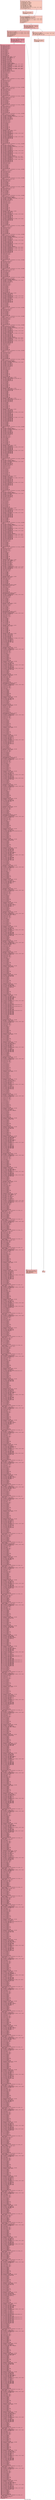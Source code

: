 digraph "CFG for 'jacld_' function" {
	label="CFG for 'jacld_' function";

	Node0x56536b6a0380 [shape=record,color="#3d50c3ff", style=filled, fillcolor="#ec7f6370" fontname="Courier",label="{1:\l|  %2 = alloca i32, i64 1, align 4\l  %3 = alloca i32, i64 1, align 4\l  %4 = alloca double, i64 1, align 8\l  %5 = alloca double, i64 1, align 8\l  %6 = alloca i32, i64 1, align 4\l  %7 = alloca i32, i64 1, align 4\l  %8 = alloca double, i64 1, align 8\l  %9 = alloca double, i64 1, align 8\l  %10 = alloca double, i64 1, align 8\l  %11 = alloca double, i64 1, align 8\l  %12 = load i32, ptr getelementptr (i8, ptr @timer_, i64 8), align 4\l  %13 = icmp ne i32 %12, 0\l  br i1 %13, label %14, label %15\l|{<s0>T|<s1>F}}"];
	Node0x56536b6a0380:s0 -> Node0x56536b6a0d00[tooltip="1 -> 14\nProbability 62.50%" ];
	Node0x56536b6a0380:s1 -> Node0x56536b6a0d50[tooltip="1 -> 15\nProbability 37.50%" ];
	Node0x56536b6a0d00 [shape=record,color="#3d50c3ff", style=filled, fillcolor="#ed836670" fontname="Courier",label="{14:\l|  store i32 5, ptr %3, align 4\l  call void @timer_start_(ptr %3)\l  br label %15\l}"];
	Node0x56536b6a0d00 -> Node0x56536b6a0d50[tooltip="14 -> 15\nProbability 100.00%" ];
	Node0x56536b6a0d50 [shape=record,color="#3d50c3ff", style=filled, fillcolor="#ec7f6370" fontname="Courier",label="{15:\l|  store double 0x3FF5555555555555, ptr %8, align 8\l  store double 0x3FC916872B020C49, ptr %4, align 8\l  store double 1.000000e-01, ptr %5, align 8\l  %16 = load i32, ptr getelementptr (i8, ptr @cgcon_, i64 136), align 4\l  %17 = sext i32 %16 to i64\l  %18 = load i32, ptr getelementptr (i8, ptr @cgcon_, i64 140), align 4\l  %19 = sext i32 %18 to i64\l  %20 = trunc i64 %17 to i32\l  %21 = sub i64 %19, %17\l  %22 = add i64 %21, 1\l  br label %23\l}"];
	Node0x56536b6a0d50 -> Node0x56536b6a17a0[tooltip="15 -> 23\nProbability 100.00%" ];
	Node0x56536b6a17a0 [shape=record,color="#3d50c3ff", style=filled, fillcolor="#d6524470" fontname="Courier",label="{23:\l|  %24 = phi i32 [ %4076, %4074 ], [ %20, %15 ]\l  %25 = phi i64 [ %4077, %4074 ], [ %22, %15 ]\l  %26 = icmp sgt i64 %25, 0\l  br i1 %26, label %27, label %4078\l|{<s0>T|<s1>F}}"];
	Node0x56536b6a17a0:s0 -> Node0x56536b6a1bb0[tooltip="23 -> 27\nProbability 96.88%" ];
	Node0x56536b6a17a0:s1 -> Node0x56536b6a1c40[tooltip="23 -> 4078\nProbability 3.12%" ];
	Node0x56536b6a1bb0 [shape=record,color="#3d50c3ff", style=filled, fillcolor="#d6524470" fontname="Courier",label="{27:\l|  store i32 %24, ptr %7, align 4\l  %28 = load i32, ptr getelementptr (i8, ptr @cgcon_, i64 124), align 4\l  %29 = sext i32 %28 to i64\l  %30 = load i32, ptr getelementptr (i8, ptr @cgcon_, i64 128), align 4\l  %31 = sext i32 %30 to i64\l  %32 = trunc i64 %29 to i32\l  %33 = sub i64 %31, %29\l  %34 = add i64 %33, 1\l  br label %35\l}"];
	Node0x56536b6a1bb0 -> Node0x56536b6a22d0[tooltip="27 -> 35\nProbability 100.00%" ];
	Node0x56536b6a22d0 [shape=record,color="#b70d28ff", style=filled, fillcolor="#b70d2870" fontname="Courier",label="{35:\l|  %36 = phi i32 [ %4072, %39 ], [ %32, %27 ]\l  %37 = phi i64 [ %4073, %39 ], [ %34, %27 ]\l  %38 = icmp sgt i64 %37, 0\l  br i1 %38, label %39, label %4074\l|{<s0>T|<s1>F}}"];
	Node0x56536b6a22d0:s0 -> Node0x56536b6a23c0[tooltip="35 -> 39\nProbability 96.88%" ];
	Node0x56536b6a22d0:s1 -> Node0x56536b6a18d0[tooltip="35 -> 4074\nProbability 3.12%" ];
	Node0x56536b6a23c0 [shape=record,color="#b70d28ff", style=filled, fillcolor="#b70d2870" fontname="Courier",label="{39:\l|  store i32 %36, ptr %6, align 4\l  %40 = load i32, ptr %6, align 4\l  %41 = sext i32 %40 to i64\l  %42 = load i32, ptr %7, align 4\l  %43 = sext i32 %42 to i64\l  %44 = load i32, ptr %0, align 4\l  %45 = sext i32 %44 to i64\l  %46 = sub nsw i64 %41, -1\l  %47 = mul nsw i64 %46, 1\l  %48 = mul nsw i64 %47, 5\l  %49 = add nsw i64 %48, 0\l  %50 = sub nsw i64 %43, -1\l  %51 = mul nsw i64 %50, 1\l  %52 = mul nsw i64 %51, 140\l  %53 = add nsw i64 %52, %49\l  %54 = sub nsw i64 %45, 1\l  %55 = mul nsw i64 %54, 1\l  %56 = mul nsw i64 %55, 6300\l  %57 = add nsw i64 %56, %53\l  %58 = getelementptr double, ptr @cvar_, i64 %57\l  %59 = load double, ptr %58, align 8\l  %60 = fdiv contract double 1.000000e+00, %59\l  store double %60, ptr %9, align 8\l  %61 = load double, ptr %9, align 8\l  %62 = fmul contract double %61, %61\l  store double %62, ptr %10, align 8\l  %63 = load double, ptr %9, align 8\l  %64 = load double, ptr %10, align 8\l  %65 = fmul contract double %63, %64\l  store double %65, ptr %11, align 8\l  %66 = load double, ptr @ctscon_, align 8\l  %67 = fmul contract double %66, 2.000000e+00\l  %68 = load double, ptr getelementptr (i8, ptr @cgcon_, i64 24), align 8\l  %69 = load double, ptr @disp_, align 8\l  %70 = fmul contract double %68, %69\l  %71 = load double, ptr getelementptr (i8, ptr @cgcon_, i64 48), align 8\l  %72 = load double, ptr getelementptr (i8, ptr @disp_, i64 40), align 8\l  %73 = fmul contract double %71, %72\l  %74 = fadd contract double %70, %73\l  %75 = load double, ptr getelementptr (i8, ptr @cgcon_, i64 72), align 8\l  %76 = load double, ptr getelementptr (i8, ptr @disp_, i64 80), align 8\l  %77 = fmul contract double %75, %76\l  %78 = fadd contract double %74, %77\l  %79 = fmul contract double %67, %78\l  %80 = fadd contract double %79, 1.000000e+00\l  %81 = load i32, ptr %6, align 4\l  %82 = sext i32 %81 to i64\l  %83 = load i32, ptr %7, align 4\l  %84 = sext i32 %83 to i64\l  %85 = sub nsw i64 %82, 1\l  %86 = mul nsw i64 %85, 1\l  %87 = mul nsw i64 %86, 25\l  %88 = add nsw i64 %87, 0\l  %89 = sub nsw i64 %84, 1\l  %90 = mul nsw i64 %89, 1\l  %91 = mul nsw i64 %90, 600\l  %92 = add nsw i64 %91, %88\l  %93 = getelementptr double, ptr getelementptr (i8, ptr @cjac_, i64 590400),\l... i64 %92\l  store double %80, ptr %93, align 8\l  %94 = load i32, ptr %6, align 4\l  %95 = sext i32 %94 to i64\l  %96 = load i32, ptr %7, align 4\l  %97 = sext i32 %96 to i64\l  %98 = sub nsw i64 %95, 1\l  %99 = mul nsw i64 %98, 1\l  %100 = mul nsw i64 %99, 25\l  %101 = add nsw i64 %100, 5\l  %102 = sub nsw i64 %97, 1\l  %103 = mul nsw i64 %102, 1\l  %104 = mul nsw i64 %103, 600\l  %105 = add nsw i64 %104, %101\l  %106 = getelementptr double, ptr getelementptr (i8, ptr @cjac_, i64 590400),\l... i64 %105\l  store double 0.000000e+00, ptr %106, align 8\l  %107 = load i32, ptr %6, align 4\l  %108 = sext i32 %107 to i64\l  %109 = load i32, ptr %7, align 4\l  %110 = sext i32 %109 to i64\l  %111 = sub nsw i64 %108, 1\l  %112 = mul nsw i64 %111, 1\l  %113 = mul nsw i64 %112, 25\l  %114 = add nsw i64 %113, 10\l  %115 = sub nsw i64 %110, 1\l  %116 = mul nsw i64 %115, 1\l  %117 = mul nsw i64 %116, 600\l  %118 = add nsw i64 %117, %114\l  %119 = getelementptr double, ptr getelementptr (i8, ptr @cjac_, i64 590400),\l... i64 %118\l  store double 0.000000e+00, ptr %119, align 8\l  %120 = load i32, ptr %6, align 4\l  %121 = sext i32 %120 to i64\l  %122 = load i32, ptr %7, align 4\l  %123 = sext i32 %122 to i64\l  %124 = sub nsw i64 %121, 1\l  %125 = mul nsw i64 %124, 1\l  %126 = mul nsw i64 %125, 25\l  %127 = add nsw i64 %126, 15\l  %128 = sub nsw i64 %123, 1\l  %129 = mul nsw i64 %128, 1\l  %130 = mul nsw i64 %129, 600\l  %131 = add nsw i64 %130, %127\l  %132 = getelementptr double, ptr getelementptr (i8, ptr @cjac_, i64 590400),\l... i64 %131\l  store double 0.000000e+00, ptr %132, align 8\l  %133 = load i32, ptr %6, align 4\l  %134 = sext i32 %133 to i64\l  %135 = load i32, ptr %7, align 4\l  %136 = sext i32 %135 to i64\l  %137 = sub nsw i64 %134, 1\l  %138 = mul nsw i64 %137, 1\l  %139 = mul nsw i64 %138, 25\l  %140 = add nsw i64 %139, 20\l  %141 = sub nsw i64 %136, 1\l  %142 = mul nsw i64 %141, 1\l  %143 = mul nsw i64 %142, 600\l  %144 = add nsw i64 %143, %140\l  %145 = getelementptr double, ptr getelementptr (i8, ptr @cjac_, i64 590400),\l... i64 %144\l  store double 0.000000e+00, ptr %145, align 8\l  %146 = load double, ptr @ctscon_, align 8\l  %147 = fmul contract double %146, 2.000000e+00\l  %148 = load double, ptr getelementptr (i8, ptr @cgcon_, i64 24), align 8\l  %149 = load double, ptr %8, align 8\l  %150 = load double, ptr %5, align 8\l  %151 = fmul contract double %149, %150\l  %152 = load double, ptr %10, align 8\l  %153 = fmul contract double %151, %152\l  %154 = load i32, ptr %6, align 4\l  %155 = sext i32 %154 to i64\l  %156 = load i32, ptr %7, align 4\l  %157 = sext i32 %156 to i64\l  %158 = load i32, ptr %0, align 4\l  %159 = sext i32 %158 to i64\l  %160 = sub nsw i64 %155, -1\l  %161 = mul nsw i64 %160, 1\l  %162 = mul nsw i64 %161, 5\l  %163 = add nsw i64 %162, 1\l  %164 = sub nsw i64 %157, -1\l  %165 = mul nsw i64 %164, 1\l  %166 = mul nsw i64 %165, 140\l  %167 = add nsw i64 %166, %163\l  %168 = sub nsw i64 %159, 1\l  %169 = mul nsw i64 %168, 1\l  %170 = mul nsw i64 %169, 6300\l  %171 = add nsw i64 %170, %167\l  %172 = getelementptr double, ptr @cvar_, i64 %171\l  %173 = load double, ptr %172, align 8\l  %174 = fmul contract double %153, %173\l  %175 = fneg contract double %174\l  %176 = fmul contract double %148, %175\l  %177 = load double, ptr getelementptr (i8, ptr @cgcon_, i64 48), align 8\l  %178 = fmul contract double %150, %152\l  %179 = fmul contract double %178, %173\l  %180 = fneg contract double %179\l  %181 = fmul contract double %177, %180\l  %182 = fadd contract double %176, %181\l  %183 = load double, ptr getelementptr (i8, ptr @cgcon_, i64 72), align 8\l  %184 = fmul contract double %183, %180\l  %185 = fadd contract double %182, %184\l  %186 = fmul contract double %147, %185\l  %187 = sub nsw i64 %155, 1\l  %188 = mul nsw i64 %187, 1\l  %189 = mul nsw i64 %188, 25\l  %190 = add nsw i64 %189, 1\l  %191 = sub nsw i64 %157, 1\l  %192 = mul nsw i64 %191, 1\l  %193 = mul nsw i64 %192, 600\l  %194 = add nsw i64 %193, %190\l  %195 = getelementptr double, ptr getelementptr (i8, ptr @cjac_, i64 590400),\l... i64 %194\l  store double %186, ptr %195, align 8\l  %196 = load double, ptr @ctscon_, align 8\l  %197 = fmul contract double %196, 2.000000e+00\l  %198 = load double, ptr getelementptr (i8, ptr @cgcon_, i64 24), align 8\l  %199 = load double, ptr %8, align 8\l  %200 = fmul contract double %198, %199\l  %201 = load double, ptr %5, align 8\l  %202 = fmul contract double %200, %201\l  %203 = load double, ptr %9, align 8\l  %204 = fmul contract double %202, %203\l  %205 = load double, ptr getelementptr (i8, ptr @cgcon_, i64 48), align 8\l  %206 = fmul contract double %205, %201\l  %207 = fmul contract double %206, %203\l  %208 = fadd contract double %204, %207\l  %209 = load double, ptr getelementptr (i8, ptr @cgcon_, i64 72), align 8\l  %210 = fmul contract double %209, %201\l  %211 = fmul contract double %210, %203\l  %212 = fadd contract double %208, %211\l  %213 = fmul contract double %197, %212\l  %214 = fadd contract double %213, 1.000000e+00\l  %215 = load double, ptr getelementptr (i8, ptr @disp_, i64 8), align 8\l  %216 = fmul contract double %198, %215\l  %217 = load double, ptr getelementptr (i8, ptr @disp_, i64 48), align 8\l  %218 = fmul contract double %205, %217\l  %219 = fadd contract double %216, %218\l  %220 = load double, ptr getelementptr (i8, ptr @disp_, i64 88), align 8\l  %221 = fmul contract double %209, %220\l  %222 = fadd contract double %219, %221\l  %223 = fmul contract double %197, %222\l  %224 = fadd contract double %214, %223\l  %225 = load i32, ptr %6, align 4\l  %226 = sext i32 %225 to i64\l  %227 = load i32, ptr %7, align 4\l  %228 = sext i32 %227 to i64\l  %229 = sub nsw i64 %226, 1\l  %230 = mul nsw i64 %229, 1\l  %231 = mul nsw i64 %230, 25\l  %232 = add nsw i64 %231, 6\l  %233 = sub nsw i64 %228, 1\l  %234 = mul nsw i64 %233, 1\l  %235 = mul nsw i64 %234, 600\l  %236 = add nsw i64 %235, %232\l  %237 = getelementptr double, ptr getelementptr (i8, ptr @cjac_, i64 590400),\l... i64 %236\l  store double %224, ptr %237, align 8\l  %238 = load i32, ptr %6, align 4\l  %239 = sext i32 %238 to i64\l  %240 = load i32, ptr %7, align 4\l  %241 = sext i32 %240 to i64\l  %242 = sub nsw i64 %239, 1\l  %243 = mul nsw i64 %242, 1\l  %244 = mul nsw i64 %243, 25\l  %245 = add nsw i64 %244, 11\l  %246 = sub nsw i64 %241, 1\l  %247 = mul nsw i64 %246, 1\l  %248 = mul nsw i64 %247, 600\l  %249 = add nsw i64 %248, %245\l  %250 = getelementptr double, ptr getelementptr (i8, ptr @cjac_, i64 590400),\l... i64 %249\l  store double 0.000000e+00, ptr %250, align 8\l  %251 = load i32, ptr %6, align 4\l  %252 = sext i32 %251 to i64\l  %253 = load i32, ptr %7, align 4\l  %254 = sext i32 %253 to i64\l  %255 = sub nsw i64 %252, 1\l  %256 = mul nsw i64 %255, 1\l  %257 = mul nsw i64 %256, 25\l  %258 = add nsw i64 %257, 16\l  %259 = sub nsw i64 %254, 1\l  %260 = mul nsw i64 %259, 1\l  %261 = mul nsw i64 %260, 600\l  %262 = add nsw i64 %261, %258\l  %263 = getelementptr double, ptr getelementptr (i8, ptr @cjac_, i64 590400),\l... i64 %262\l  store double 0.000000e+00, ptr %263, align 8\l  %264 = load i32, ptr %6, align 4\l  %265 = sext i32 %264 to i64\l  %266 = load i32, ptr %7, align 4\l  %267 = sext i32 %266 to i64\l  %268 = sub nsw i64 %265, 1\l  %269 = mul nsw i64 %268, 1\l  %270 = mul nsw i64 %269, 25\l  %271 = add nsw i64 %270, 21\l  %272 = sub nsw i64 %267, 1\l  %273 = mul nsw i64 %272, 1\l  %274 = mul nsw i64 %273, 600\l  %275 = add nsw i64 %274, %271\l  %276 = getelementptr double, ptr getelementptr (i8, ptr @cjac_, i64 590400),\l... i64 %275\l  store double 0.000000e+00, ptr %276, align 8\l  %277 = load double, ptr @ctscon_, align 8\l  %278 = fmul contract double %277, 2.000000e+00\l  %279 = load double, ptr getelementptr (i8, ptr @cgcon_, i64 24), align 8\l  %280 = load double, ptr %5, align 8\l  %281 = load double, ptr %10, align 8\l  %282 = fmul contract double %280, %281\l  %283 = load i32, ptr %6, align 4\l  %284 = sext i32 %283 to i64\l  %285 = load i32, ptr %7, align 4\l  %286 = sext i32 %285 to i64\l  %287 = load i32, ptr %0, align 4\l  %288 = sext i32 %287 to i64\l  %289 = sub nsw i64 %284, -1\l  %290 = mul nsw i64 %289, 1\l  %291 = mul nsw i64 %290, 5\l  %292 = add nsw i64 %291, 2\l  %293 = sub nsw i64 %286, -1\l  %294 = mul nsw i64 %293, 1\l  %295 = mul nsw i64 %294, 140\l  %296 = add nsw i64 %295, %292\l  %297 = sub nsw i64 %288, 1\l  %298 = mul nsw i64 %297, 1\l  %299 = mul nsw i64 %298, 6300\l  %300 = add nsw i64 %299, %296\l  %301 = getelementptr double, ptr @cvar_, i64 %300\l  %302 = load double, ptr %301, align 8\l  %303 = fmul contract double %282, %302\l  %304 = fneg contract double %303\l  %305 = fmul contract double %279, %304\l  %306 = load double, ptr getelementptr (i8, ptr @cgcon_, i64 48), align 8\l  %307 = load double, ptr %8, align 8\l  %308 = fmul contract double %307, %280\l  %309 = fmul contract double %308, %281\l  %310 = fmul contract double %309, %302\l  %311 = fneg contract double %310\l  %312 = fmul contract double %306, %311\l  %313 = fadd contract double %305, %312\l  %314 = load double, ptr getelementptr (i8, ptr @cgcon_, i64 72), align 8\l  %315 = fmul contract double %314, %304\l  %316 = fadd contract double %313, %315\l  %317 = fmul contract double %278, %316\l  %318 = sub nsw i64 %284, 1\l  %319 = mul nsw i64 %318, 1\l  %320 = mul nsw i64 %319, 25\l  %321 = add nsw i64 %320, 2\l  %322 = sub nsw i64 %286, 1\l  %323 = mul nsw i64 %322, 1\l  %324 = mul nsw i64 %323, 600\l  %325 = add nsw i64 %324, %321\l  %326 = getelementptr double, ptr getelementptr (i8, ptr @cjac_, i64 590400),\l... i64 %325\l  store double %317, ptr %326, align 8\l  %327 = load i32, ptr %6, align 4\l  %328 = sext i32 %327 to i64\l  %329 = load i32, ptr %7, align 4\l  %330 = sext i32 %329 to i64\l  %331 = sub nsw i64 %328, 1\l  %332 = mul nsw i64 %331, 1\l  %333 = mul nsw i64 %332, 25\l  %334 = add nsw i64 %333, 7\l  %335 = sub nsw i64 %330, 1\l  %336 = mul nsw i64 %335, 1\l  %337 = mul nsw i64 %336, 600\l  %338 = add nsw i64 %337, %334\l  %339 = getelementptr double, ptr getelementptr (i8, ptr @cjac_, i64 590400),\l... i64 %338\l  store double 0.000000e+00, ptr %339, align 8\l  %340 = load double, ptr @ctscon_, align 8\l  %341 = fmul contract double %340, 2.000000e+00\l  %342 = load double, ptr getelementptr (i8, ptr @cgcon_, i64 24), align 8\l  %343 = load double, ptr %5, align 8\l  %344 = fmul contract double %342, %343\l  %345 = load double, ptr %9, align 8\l  %346 = fmul contract double %344, %345\l  %347 = load double, ptr getelementptr (i8, ptr @cgcon_, i64 48), align 8\l  %348 = load double, ptr %8, align 8\l  %349 = fmul contract double %347, %348\l  %350 = fmul contract double %349, %343\l  %351 = fmul contract double %350, %345\l  %352 = fadd contract double %346, %351\l  %353 = load double, ptr getelementptr (i8, ptr @cgcon_, i64 72), align 8\l  %354 = fmul contract double %353, %343\l  %355 = fmul contract double %354, %345\l  %356 = fadd contract double %352, %355\l  %357 = fmul contract double %341, %356\l  %358 = fadd contract double %357, 1.000000e+00\l  %359 = load double, ptr getelementptr (i8, ptr @disp_, i64 16), align 8\l  %360 = fmul contract double %342, %359\l  %361 = load double, ptr getelementptr (i8, ptr @disp_, i64 56), align 8\l  %362 = fmul contract double %347, %361\l  %363 = fadd contract double %360, %362\l  %364 = load double, ptr getelementptr (i8, ptr @disp_, i64 96), align 8\l  %365 = fmul contract double %353, %364\l  %366 = fadd contract double %363, %365\l  %367 = fmul contract double %341, %366\l  %368 = fadd contract double %358, %367\l  %369 = load i32, ptr %6, align 4\l  %370 = sext i32 %369 to i64\l  %371 = load i32, ptr %7, align 4\l  %372 = sext i32 %371 to i64\l  %373 = sub nsw i64 %370, 1\l  %374 = mul nsw i64 %373, 1\l  %375 = mul nsw i64 %374, 25\l  %376 = add nsw i64 %375, 12\l  %377 = sub nsw i64 %372, 1\l  %378 = mul nsw i64 %377, 1\l  %379 = mul nsw i64 %378, 600\l  %380 = add nsw i64 %379, %376\l  %381 = getelementptr double, ptr getelementptr (i8, ptr @cjac_, i64 590400),\l... i64 %380\l  store double %368, ptr %381, align 8\l  %382 = load i32, ptr %6, align 4\l  %383 = sext i32 %382 to i64\l  %384 = load i32, ptr %7, align 4\l  %385 = sext i32 %384 to i64\l  %386 = sub nsw i64 %383, 1\l  %387 = mul nsw i64 %386, 1\l  %388 = mul nsw i64 %387, 25\l  %389 = add nsw i64 %388, 17\l  %390 = sub nsw i64 %385, 1\l  %391 = mul nsw i64 %390, 1\l  %392 = mul nsw i64 %391, 600\l  %393 = add nsw i64 %392, %389\l  %394 = getelementptr double, ptr getelementptr (i8, ptr @cjac_, i64 590400),\l... i64 %393\l  store double 0.000000e+00, ptr %394, align 8\l  %395 = load i32, ptr %6, align 4\l  %396 = sext i32 %395 to i64\l  %397 = load i32, ptr %7, align 4\l  %398 = sext i32 %397 to i64\l  %399 = sub nsw i64 %396, 1\l  %400 = mul nsw i64 %399, 1\l  %401 = mul nsw i64 %400, 25\l  %402 = add nsw i64 %401, 22\l  %403 = sub nsw i64 %398, 1\l  %404 = mul nsw i64 %403, 1\l  %405 = mul nsw i64 %404, 600\l  %406 = add nsw i64 %405, %402\l  %407 = getelementptr double, ptr getelementptr (i8, ptr @cjac_, i64 590400),\l... i64 %406\l  store double 0.000000e+00, ptr %407, align 8\l  %408 = load double, ptr @ctscon_, align 8\l  %409 = fmul contract double %408, 2.000000e+00\l  %410 = load double, ptr getelementptr (i8, ptr @cgcon_, i64 24), align 8\l  %411 = load double, ptr %5, align 8\l  %412 = load double, ptr %10, align 8\l  %413 = fmul contract double %411, %412\l  %414 = load i32, ptr %6, align 4\l  %415 = sext i32 %414 to i64\l  %416 = load i32, ptr %7, align 4\l  %417 = sext i32 %416 to i64\l  %418 = load i32, ptr %0, align 4\l  %419 = sext i32 %418 to i64\l  %420 = sub nsw i64 %415, -1\l  %421 = mul nsw i64 %420, 1\l  %422 = mul nsw i64 %421, 5\l  %423 = add nsw i64 %422, 3\l  %424 = sub nsw i64 %417, -1\l  %425 = mul nsw i64 %424, 1\l  %426 = mul nsw i64 %425, 140\l  %427 = add nsw i64 %426, %423\l  %428 = sub nsw i64 %419, 1\l  %429 = mul nsw i64 %428, 1\l  %430 = mul nsw i64 %429, 6300\l  %431 = add nsw i64 %430, %427\l  %432 = getelementptr double, ptr @cvar_, i64 %431\l  %433 = load double, ptr %432, align 8\l  %434 = fmul contract double %413, %433\l  %435 = fneg contract double %434\l  %436 = fmul contract double %410, %435\l  %437 = load double, ptr getelementptr (i8, ptr @cgcon_, i64 48), align 8\l  %438 = fmul contract double %437, %435\l  %439 = fadd contract double %436, %438\l  %440 = load double, ptr getelementptr (i8, ptr @cgcon_, i64 72), align 8\l  %441 = load double, ptr %8, align 8\l  %442 = fmul contract double %441, %411\l  %443 = fmul contract double %442, %412\l  %444 = fmul contract double %443, %433\l  %445 = fneg contract double %444\l  %446 = fmul contract double %440, %445\l  %447 = fadd contract double %439, %446\l  %448 = fmul contract double %409, %447\l  %449 = sub nsw i64 %415, 1\l  %450 = mul nsw i64 %449, 1\l  %451 = mul nsw i64 %450, 25\l  %452 = add nsw i64 %451, 3\l  %453 = sub nsw i64 %417, 1\l  %454 = mul nsw i64 %453, 1\l  %455 = mul nsw i64 %454, 600\l  %456 = add nsw i64 %455, %452\l  %457 = getelementptr double, ptr getelementptr (i8, ptr @cjac_, i64 590400),\l... i64 %456\l  store double %448, ptr %457, align 8\l  %458 = load i32, ptr %6, align 4\l  %459 = sext i32 %458 to i64\l  %460 = load i32, ptr %7, align 4\l  %461 = sext i32 %460 to i64\l  %462 = sub nsw i64 %459, 1\l  %463 = mul nsw i64 %462, 1\l  %464 = mul nsw i64 %463, 25\l  %465 = add nsw i64 %464, 8\l  %466 = sub nsw i64 %461, 1\l  %467 = mul nsw i64 %466, 1\l  %468 = mul nsw i64 %467, 600\l  %469 = add nsw i64 %468, %465\l  %470 = getelementptr double, ptr getelementptr (i8, ptr @cjac_, i64 590400),\l... i64 %469\l  store double 0.000000e+00, ptr %470, align 8\l  %471 = load i32, ptr %6, align 4\l  %472 = sext i32 %471 to i64\l  %473 = load i32, ptr %7, align 4\l  %474 = sext i32 %473 to i64\l  %475 = sub nsw i64 %472, 1\l  %476 = mul nsw i64 %475, 1\l  %477 = mul nsw i64 %476, 25\l  %478 = add nsw i64 %477, 13\l  %479 = sub nsw i64 %474, 1\l  %480 = mul nsw i64 %479, 1\l  %481 = mul nsw i64 %480, 600\l  %482 = add nsw i64 %481, %478\l  %483 = getelementptr double, ptr getelementptr (i8, ptr @cjac_, i64 590400),\l... i64 %482\l  store double 0.000000e+00, ptr %483, align 8\l  %484 = load double, ptr @ctscon_, align 8\l  %485 = fmul contract double %484, 2.000000e+00\l  %486 = load double, ptr getelementptr (i8, ptr @cgcon_, i64 24), align 8\l  %487 = load double, ptr %5, align 8\l  %488 = fmul contract double %486, %487\l  %489 = load double, ptr %9, align 8\l  %490 = fmul contract double %488, %489\l  %491 = load double, ptr getelementptr (i8, ptr @cgcon_, i64 48), align 8\l  %492 = fmul contract double %491, %487\l  %493 = fmul contract double %492, %489\l  %494 = fadd contract double %490, %493\l  %495 = load double, ptr getelementptr (i8, ptr @cgcon_, i64 72), align 8\l  %496 = load double, ptr %8, align 8\l  %497 = fmul contract double %495, %496\l  %498 = fmul contract double %497, %487\l  %499 = fmul contract double %498, %489\l  %500 = fadd contract double %494, %499\l  %501 = fmul contract double %485, %500\l  %502 = fadd contract double %501, 1.000000e+00\l  %503 = load double, ptr getelementptr (i8, ptr @disp_, i64 24), align 8\l  %504 = fmul contract double %486, %503\l  %505 = load double, ptr getelementptr (i8, ptr @disp_, i64 64), align 8\l  %506 = fmul contract double %491, %505\l  %507 = fadd contract double %504, %506\l  %508 = load double, ptr getelementptr (i8, ptr @disp_, i64 104), align 8\l  %509 = fmul contract double %495, %508\l  %510 = fadd contract double %507, %509\l  %511 = fmul contract double %485, %510\l  %512 = fadd contract double %502, %511\l  %513 = load i32, ptr %6, align 4\l  %514 = sext i32 %513 to i64\l  %515 = load i32, ptr %7, align 4\l  %516 = sext i32 %515 to i64\l  %517 = sub nsw i64 %514, 1\l  %518 = mul nsw i64 %517, 1\l  %519 = mul nsw i64 %518, 25\l  %520 = add nsw i64 %519, 18\l  %521 = sub nsw i64 %516, 1\l  %522 = mul nsw i64 %521, 1\l  %523 = mul nsw i64 %522, 600\l  %524 = add nsw i64 %523, %520\l  %525 = getelementptr double, ptr getelementptr (i8, ptr @cjac_, i64 590400),\l... i64 %524\l  store double %512, ptr %525, align 8\l  %526 = load i32, ptr %6, align 4\l  %527 = sext i32 %526 to i64\l  %528 = load i32, ptr %7, align 4\l  %529 = sext i32 %528 to i64\l  %530 = sub nsw i64 %527, 1\l  %531 = mul nsw i64 %530, 1\l  %532 = mul nsw i64 %531, 25\l  %533 = add nsw i64 %532, 23\l  %534 = sub nsw i64 %529, 1\l  %535 = mul nsw i64 %534, 1\l  %536 = mul nsw i64 %535, 600\l  %537 = add nsw i64 %536, %533\l  %538 = getelementptr double, ptr getelementptr (i8, ptr @cjac_, i64 590400),\l... i64 %537\l  store double 0.000000e+00, ptr %538, align 8\l  %539 = load double, ptr @ctscon_, align 8\l  %540 = fmul contract double %539, 2.000000e+00\l  %541 = load double, ptr getelementptr (i8, ptr @cgcon_, i64 24), align 8\l  %542 = load double, ptr %8, align 8\l  %543 = load double, ptr %5, align 8\l  %544 = fmul contract double %542, %543\l  %545 = load double, ptr %4, align 8\l  %546 = fsub contract double %544, %545\l  %547 = load double, ptr %11, align 8\l  %548 = fmul contract double %546, %547\l  %549 = load i32, ptr %6, align 4\l  %550 = sext i32 %549 to i64\l  %551 = load i32, ptr %7, align 4\l  %552 = sext i32 %551 to i64\l  %553 = load i32, ptr %0, align 4\l  %554 = sext i32 %553 to i64\l  %555 = sub nsw i64 %550, -1\l  %556 = mul nsw i64 %555, 1\l  %557 = mul nsw i64 %556, 5\l  %558 = add nsw i64 %557, 1\l  %559 = sub nsw i64 %552, -1\l  %560 = mul nsw i64 %559, 1\l  %561 = mul nsw i64 %560, 140\l  %562 = add nsw i64 %561, %558\l  %563 = sub nsw i64 %554, 1\l  %564 = mul nsw i64 %563, 1\l  %565 = mul nsw i64 %564, 6300\l  %566 = add nsw i64 %565, %562\l  %567 = getelementptr double, ptr @cvar_, i64 %566\l  %568 = load double, ptr %567, align 8\l  %569 = call contract double @llvm.powi.f64.i32(double %568, i32 2)\l  %570 = fmul contract double %548, %569\l  %571 = fneg contract double %570\l  %572 = fsub contract double %543, %545\l  %573 = fmul contract double %572, %547\l  %574 = sub nsw i64 %550, -1\l  %575 = mul nsw i64 %574, 1\l  %576 = mul nsw i64 %575, 5\l  %577 = add nsw i64 %576, 2\l  %578 = sub nsw i64 %552, -1\l  %579 = mul nsw i64 %578, 1\l  %580 = mul nsw i64 %579, 140\l  %581 = add nsw i64 %580, %577\l  %582 = sub nsw i64 %554, 1\l  %583 = mul nsw i64 %582, 1\l  %584 = mul nsw i64 %583, 6300\l  %585 = add nsw i64 %584, %581\l  %586 = getelementptr double, ptr @cvar_, i64 %585\l  %587 = load double, ptr %586, align 8\l  %588 = call contract double @llvm.powi.f64.i32(double %587, i32 2)\l  %589 = fmul contract double %573, %588\l  %590 = fsub contract double %571, %589\l  %591 = sub nsw i64 %550, -1\l  %592 = mul nsw i64 %591, 1\l  %593 = mul nsw i64 %592, 5\l  %594 = add nsw i64 %593, 3\l  %595 = sub nsw i64 %552, -1\l  %596 = mul nsw i64 %595, 1\l  %597 = mul nsw i64 %596, 140\l  %598 = add nsw i64 %597, %594\l  %599 = sub nsw i64 %554, 1\l  %600 = mul nsw i64 %599, 1\l  %601 = mul nsw i64 %600, 6300\l  %602 = add nsw i64 %601, %598\l  %603 = getelementptr double, ptr @cvar_, i64 %602\l  %604 = load double, ptr %603, align 8\l  %605 = call contract double @llvm.powi.f64.i32(double %604, i32 2)\l  %606 = fmul contract double %573, %605\l  %607 = fsub contract double %590, %606\l  %608 = load double, ptr %10, align 8\l  %609 = fmul contract double %545, %608\l  %610 = sub nsw i64 %550, -1\l  %611 = mul nsw i64 %610, 1\l  %612 = mul nsw i64 %611, 5\l  %613 = add nsw i64 %612, 4\l  %614 = sub nsw i64 %552, -1\l  %615 = mul nsw i64 %614, 1\l  %616 = mul nsw i64 %615, 140\l  %617 = add nsw i64 %616, %613\l  %618 = sub nsw i64 %554, 1\l  %619 = mul nsw i64 %618, 1\l  %620 = mul nsw i64 %619, 6300\l  %621 = add nsw i64 %620, %617\l  %622 = getelementptr double, ptr @cvar_, i64 %621\l  %623 = load double, ptr %622, align 8\l  %624 = fmul contract double %609, %623\l  %625 = fsub contract double %607, %624\l  %626 = fmul contract double %541, %625\l  %627 = load double, ptr getelementptr (i8, ptr @cgcon_, i64 48), align 8\l  %628 = fmul contract double %573, %569\l  %629 = fneg contract double %628\l  %630 = fmul contract double %548, %588\l  %631 = fsub contract double %629, %630\l  %632 = fsub contract double %631, %606\l  %633 = fsub contract double %632, %624\l  %634 = fmul contract double %627, %633\l  %635 = fadd contract double %626, %634\l  %636 = load double, ptr getelementptr (i8, ptr @cgcon_, i64 72), align 8\l  %637 = fsub contract double %629, %589\l  %638 = fmul contract double %548, %605\l  %639 = fsub contract double %637, %638\l  %640 = fsub contract double %639, %624\l  %641 = fmul contract double %636, %640\l  %642 = fadd contract double %635, %641\l  %643 = fmul contract double %540, %642\l  %644 = sub nsw i64 %550, 1\l  %645 = mul nsw i64 %644, 1\l  %646 = mul nsw i64 %645, 25\l  %647 = add nsw i64 %646, 4\l  %648 = sub nsw i64 %552, 1\l  %649 = mul nsw i64 %648, 1\l  %650 = mul nsw i64 %649, 600\l  %651 = add nsw i64 %650, %647\l  %652 = getelementptr double, ptr getelementptr (i8, ptr @cjac_, i64 590400),\l... i64 %651\l  store double %643, ptr %652, align 8\l  %653 = load double, ptr @ctscon_, align 8\l  %654 = fmul contract double %653, 2.000000e+00\l  %655 = load double, ptr getelementptr (i8, ptr @cgcon_, i64 24), align 8\l  %656 = load double, ptr %8, align 8\l  %657 = load double, ptr %5, align 8\l  %658 = fmul contract double %656, %657\l  %659 = load double, ptr %4, align 8\l  %660 = fsub contract double %658, %659\l  %661 = fmul contract double %655, %660\l  %662 = load double, ptr %10, align 8\l  %663 = fmul contract double %661, %662\l  %664 = load i32, ptr %6, align 4\l  %665 = sext i32 %664 to i64\l  %666 = load i32, ptr %7, align 4\l  %667 = sext i32 %666 to i64\l  %668 = load i32, ptr %0, align 4\l  %669 = sext i32 %668 to i64\l  %670 = sub nsw i64 %665, -1\l  %671 = mul nsw i64 %670, 1\l  %672 = mul nsw i64 %671, 5\l  %673 = add nsw i64 %672, 1\l  %674 = sub nsw i64 %667, -1\l  %675 = mul nsw i64 %674, 1\l  %676 = mul nsw i64 %675, 140\l  %677 = add nsw i64 %676, %673\l  %678 = sub nsw i64 %669, 1\l  %679 = mul nsw i64 %678, 1\l  %680 = mul nsw i64 %679, 6300\l  %681 = add nsw i64 %680, %677\l  %682 = getelementptr double, ptr @cvar_, i64 %681\l  %683 = load double, ptr %682, align 8\l  %684 = fmul contract double %663, %683\l  %685 = load double, ptr getelementptr (i8, ptr @cgcon_, i64 48), align 8\l  %686 = fsub contract double %657, %659\l  %687 = fmul contract double %685, %686\l  %688 = fmul contract double %687, %662\l  %689 = fmul contract double %688, %683\l  %690 = fadd contract double %684, %689\l  %691 = load double, ptr getelementptr (i8, ptr @cgcon_, i64 72), align 8\l  %692 = fmul contract double %691, %686\l  %693 = fmul contract double %692, %662\l  %694 = fmul contract double %693, %683\l  %695 = fadd contract double %690, %694\l  %696 = fmul contract double %654, %695\l  %697 = sub nsw i64 %665, 1\l  %698 = mul nsw i64 %697, 1\l  %699 = mul nsw i64 %698, 25\l  %700 = add nsw i64 %699, 9\l  %701 = sub nsw i64 %667, 1\l  %702 = mul nsw i64 %701, 1\l  %703 = mul nsw i64 %702, 600\l  %704 = add nsw i64 %703, %700\l  %705 = getelementptr double, ptr getelementptr (i8, ptr @cjac_, i64 590400),\l... i64 %704\l  store double %696, ptr %705, align 8\l  %706 = load double, ptr @ctscon_, align 8\l  %707 = fmul contract double %706, 2.000000e+00\l  %708 = load double, ptr getelementptr (i8, ptr @cgcon_, i64 24), align 8\l  %709 = load double, ptr %5, align 8\l  %710 = load double, ptr %4, align 8\l  %711 = fsub contract double %709, %710\l  %712 = fmul contract double %708, %711\l  %713 = load double, ptr %10, align 8\l  %714 = fmul contract double %712, %713\l  %715 = load i32, ptr %6, align 4\l  %716 = sext i32 %715 to i64\l  %717 = load i32, ptr %7, align 4\l  %718 = sext i32 %717 to i64\l  %719 = load i32, ptr %0, align 4\l  %720 = sext i32 %719 to i64\l  %721 = sub nsw i64 %716, -1\l  %722 = mul nsw i64 %721, 1\l  %723 = mul nsw i64 %722, 5\l  %724 = add nsw i64 %723, 2\l  %725 = sub nsw i64 %718, -1\l  %726 = mul nsw i64 %725, 1\l  %727 = mul nsw i64 %726, 140\l  %728 = add nsw i64 %727, %724\l  %729 = sub nsw i64 %720, 1\l  %730 = mul nsw i64 %729, 1\l  %731 = mul nsw i64 %730, 6300\l  %732 = add nsw i64 %731, %728\l  %733 = getelementptr double, ptr @cvar_, i64 %732\l  %734 = load double, ptr %733, align 8\l  %735 = fmul contract double %714, %734\l  %736 = load double, ptr getelementptr (i8, ptr @cgcon_, i64 48), align 8\l  %737 = load double, ptr %8, align 8\l  %738 = fmul contract double %737, %709\l  %739 = fsub contract double %738, %710\l  %740 = fmul contract double %736, %739\l  %741 = fmul contract double %740, %713\l  %742 = fmul contract double %741, %734\l  %743 = fadd contract double %735, %742\l  %744 = load double, ptr getelementptr (i8, ptr @cgcon_, i64 72), align 8\l  %745 = fmul contract double %744, %711\l  %746 = fmul contract double %745, %713\l  %747 = fmul contract double %746, %734\l  %748 = fadd contract double %743, %747\l  %749 = fmul contract double %707, %748\l  %750 = sub nsw i64 %716, 1\l  %751 = mul nsw i64 %750, 1\l  %752 = mul nsw i64 %751, 25\l  %753 = add nsw i64 %752, 14\l  %754 = sub nsw i64 %718, 1\l  %755 = mul nsw i64 %754, 1\l  %756 = mul nsw i64 %755, 600\l  %757 = add nsw i64 %756, %753\l  %758 = getelementptr double, ptr getelementptr (i8, ptr @cjac_, i64 590400),\l... i64 %757\l  store double %749, ptr %758, align 8\l  %759 = load double, ptr @ctscon_, align 8\l  %760 = fmul contract double %759, 2.000000e+00\l  %761 = load double, ptr getelementptr (i8, ptr @cgcon_, i64 24), align 8\l  %762 = load double, ptr %5, align 8\l  %763 = load double, ptr %4, align 8\l  %764 = fsub contract double %762, %763\l  %765 = fmul contract double %761, %764\l  %766 = load double, ptr %10, align 8\l  %767 = fmul contract double %765, %766\l  %768 = load i32, ptr %6, align 4\l  %769 = sext i32 %768 to i64\l  %770 = load i32, ptr %7, align 4\l  %771 = sext i32 %770 to i64\l  %772 = load i32, ptr %0, align 4\l  %773 = sext i32 %772 to i64\l  %774 = sub nsw i64 %769, -1\l  %775 = mul nsw i64 %774, 1\l  %776 = mul nsw i64 %775, 5\l  %777 = add nsw i64 %776, 3\l  %778 = sub nsw i64 %771, -1\l  %779 = mul nsw i64 %778, 1\l  %780 = mul nsw i64 %779, 140\l  %781 = add nsw i64 %780, %777\l  %782 = sub nsw i64 %773, 1\l  %783 = mul nsw i64 %782, 1\l  %784 = mul nsw i64 %783, 6300\l  %785 = add nsw i64 %784, %781\l  %786 = getelementptr double, ptr @cvar_, i64 %785\l  %787 = load double, ptr %786, align 8\l  %788 = fmul contract double %767, %787\l  %789 = load double, ptr getelementptr (i8, ptr @cgcon_, i64 48), align 8\l  %790 = fmul contract double %789, %764\l  %791 = fmul contract double %790, %766\l  %792 = fmul contract double %791, %787\l  %793 = fadd contract double %788, %792\l  %794 = load double, ptr getelementptr (i8, ptr @cgcon_, i64 72), align 8\l  %795 = load double, ptr %8, align 8\l  %796 = fmul contract double %795, %762\l  %797 = fsub contract double %796, %763\l  %798 = fmul contract double %794, %797\l  %799 = fmul contract double %798, %766\l  %800 = fmul contract double %799, %787\l  %801 = fadd contract double %793, %800\l  %802 = fmul contract double %760, %801\l  %803 = sub nsw i64 %769, 1\l  %804 = mul nsw i64 %803, 1\l  %805 = mul nsw i64 %804, 25\l  %806 = add nsw i64 %805, 19\l  %807 = sub nsw i64 %771, 1\l  %808 = mul nsw i64 %807, 1\l  %809 = mul nsw i64 %808, 600\l  %810 = add nsw i64 %809, %806\l  %811 = getelementptr double, ptr getelementptr (i8, ptr @cjac_, i64 590400),\l... i64 %810\l  store double %802, ptr %811, align 8\l  %812 = load double, ptr @ctscon_, align 8\l  %813 = fmul contract double %812, 2.000000e+00\l  %814 = load double, ptr getelementptr (i8, ptr @cgcon_, i64 24), align 8\l  %815 = load double, ptr %4, align 8\l  %816 = fmul contract double %814, %815\l  %817 = load double, ptr %9, align 8\l  %818 = fmul contract double %816, %817\l  %819 = load double, ptr getelementptr (i8, ptr @cgcon_, i64 48), align 8\l  %820 = fmul contract double %819, %815\l  %821 = fmul contract double %820, %817\l  %822 = fadd contract double %818, %821\l  %823 = load double, ptr getelementptr (i8, ptr @cgcon_, i64 72), align 8\l  %824 = fmul contract double %823, %815\l  %825 = fmul contract double %824, %817\l  %826 = fadd contract double %822, %825\l  %827 = fmul contract double %813, %826\l  %828 = fadd contract double %827, 1.000000e+00\l  %829 = load double, ptr getelementptr (i8, ptr @disp_, i64 32), align 8\l  %830 = fmul contract double %814, %829\l  %831 = load double, ptr getelementptr (i8, ptr @disp_, i64 72), align 8\l  %832 = fmul contract double %819, %831\l  %833 = fadd contract double %830, %832\l  %834 = load double, ptr getelementptr (i8, ptr @disp_, i64 112), align 8\l  %835 = fmul contract double %823, %834\l  %836 = fadd contract double %833, %835\l  %837 = fmul contract double %813, %836\l  %838 = fadd contract double %828, %837\l  %839 = load i32, ptr %6, align 4\l  %840 = sext i32 %839 to i64\l  %841 = load i32, ptr %7, align 4\l  %842 = sext i32 %841 to i64\l  %843 = sub nsw i64 %840, 1\l  %844 = mul nsw i64 %843, 1\l  %845 = mul nsw i64 %844, 25\l  %846 = add nsw i64 %845, 24\l  %847 = sub nsw i64 %842, 1\l  %848 = mul nsw i64 %847, 1\l  %849 = mul nsw i64 %848, 600\l  %850 = add nsw i64 %849, %846\l  %851 = getelementptr double, ptr getelementptr (i8, ptr @cjac_, i64 590400),\l... i64 %850\l  store double %838, ptr %851, align 8\l  %852 = load i32, ptr %6, align 4\l  %853 = sext i32 %852 to i64\l  %854 = load i32, ptr %7, align 4\l  %855 = sext i32 %854 to i64\l  %856 = load i32, ptr %0, align 4\l  %857 = sub i32 %856, 1\l  %858 = sext i32 %857 to i64\l  %859 = sub nsw i64 %853, -1\l  %860 = mul nsw i64 %859, 1\l  %861 = mul nsw i64 %860, 5\l  %862 = add nsw i64 %861, 0\l  %863 = sub nsw i64 %855, -1\l  %864 = mul nsw i64 %863, 1\l  %865 = mul nsw i64 %864, 140\l  %866 = add nsw i64 %865, %862\l  %867 = sub nsw i64 %858, 1\l  %868 = mul nsw i64 %867, 1\l  %869 = mul nsw i64 %868, 6300\l  %870 = add nsw i64 %869, %866\l  %871 = getelementptr double, ptr @cvar_, i64 %870\l  %872 = load double, ptr %871, align 8\l  %873 = fdiv contract double 1.000000e+00, %872\l  store double %873, ptr %9, align 8\l  %874 = load double, ptr %9, align 8\l  %875 = fmul contract double %874, %874\l  store double %875, ptr %10, align 8\l  %876 = load double, ptr %9, align 8\l  %877 = load double, ptr %10, align 8\l  %878 = fmul contract double %876, %877\l  store double %878, ptr %11, align 8\l  %879 = load double, ptr @ctscon_, align 8\l  %880 = load double, ptr getelementptr (i8, ptr @cgcon_, i64 72), align 8\l  %881 = fmul contract double %879, %880\l  %882 = load double, ptr getelementptr (i8, ptr @disp_, i64 80), align 8\l  %883 = fmul contract double %881, %882\l  %884 = fneg contract double %883\l  %885 = load i32, ptr %6, align 4\l  %886 = sext i32 %885 to i64\l  %887 = load i32, ptr %7, align 4\l  %888 = sext i32 %887 to i64\l  %889 = sub nsw i64 %886, 1\l  %890 = mul nsw i64 %889, 1\l  %891 = mul nsw i64 %890, 25\l  %892 = add nsw i64 %891, 0\l  %893 = sub nsw i64 %888, 1\l  %894 = mul nsw i64 %893, 1\l  %895 = mul nsw i64 %894, 600\l  %896 = add nsw i64 %895, %892\l  %897 = getelementptr double, ptr @cjac_, i64 %896\l  store double %884, ptr %897, align 8\l  %898 = load i32, ptr %6, align 4\l  %899 = sext i32 %898 to i64\l  %900 = load i32, ptr %7, align 4\l  %901 = sext i32 %900 to i64\l  %902 = sub nsw i64 %899, 1\l  %903 = mul nsw i64 %902, 1\l  %904 = mul nsw i64 %903, 25\l  %905 = add nsw i64 %904, 5\l  %906 = sub nsw i64 %901, 1\l  %907 = mul nsw i64 %906, 1\l  %908 = mul nsw i64 %907, 600\l  %909 = add nsw i64 %908, %905\l  %910 = getelementptr double, ptr @cjac_, i64 %909\l  store double 0.000000e+00, ptr %910, align 8\l  %911 = load i32, ptr %6, align 4\l  %912 = sext i32 %911 to i64\l  %913 = load i32, ptr %7, align 4\l  %914 = sext i32 %913 to i64\l  %915 = sub nsw i64 %912, 1\l  %916 = mul nsw i64 %915, 1\l  %917 = mul nsw i64 %916, 25\l  %918 = add nsw i64 %917, 10\l  %919 = sub nsw i64 %914, 1\l  %920 = mul nsw i64 %919, 1\l  %921 = mul nsw i64 %920, 600\l  %922 = add nsw i64 %921, %918\l  %923 = getelementptr double, ptr @cjac_, i64 %922\l  store double 0.000000e+00, ptr %923, align 8\l  %924 = load double, ptr @ctscon_, align 8\l  %925 = load double, ptr getelementptr (i8, ptr @cgcon_, i64 80), align 8\l  %926 = fmul contract double %924, %925\l  %927 = fneg contract double %926\l  %928 = load i32, ptr %6, align 4\l  %929 = sext i32 %928 to i64\l  %930 = load i32, ptr %7, align 4\l  %931 = sext i32 %930 to i64\l  %932 = sub nsw i64 %929, 1\l  %933 = mul nsw i64 %932, 1\l  %934 = mul nsw i64 %933, 25\l  %935 = add nsw i64 %934, 15\l  %936 = sub nsw i64 %931, 1\l  %937 = mul nsw i64 %936, 1\l  %938 = mul nsw i64 %937, 600\l  %939 = add nsw i64 %938, %935\l  %940 = getelementptr double, ptr @cjac_, i64 %939\l  store double %927, ptr %940, align 8\l  %941 = load i32, ptr %6, align 4\l  %942 = sext i32 %941 to i64\l  %943 = load i32, ptr %7, align 4\l  %944 = sext i32 %943 to i64\l  %945 = sub nsw i64 %942, 1\l  %946 = mul nsw i64 %945, 1\l  %947 = mul nsw i64 %946, 25\l  %948 = add nsw i64 %947, 20\l  %949 = sub nsw i64 %944, 1\l  %950 = mul nsw i64 %949, 1\l  %951 = mul nsw i64 %950, 600\l  %952 = add nsw i64 %951, %948\l  %953 = getelementptr double, ptr @cjac_, i64 %952\l  store double 0.000000e+00, ptr %953, align 8\l  %954 = load double, ptr @ctscon_, align 8\l  %955 = load double, ptr getelementptr (i8, ptr @cgcon_, i64 80), align 8\l  %956 = fmul contract double %954, %955\l  %957 = load i32, ptr %6, align 4\l  %958 = sext i32 %957 to i64\l  %959 = load i32, ptr %7, align 4\l  %960 = sext i32 %959 to i64\l  %961 = load i32, ptr %0, align 4\l  %962 = sub i32 %961, 1\l  %963 = sext i32 %962 to i64\l  %964 = sub nsw i64 %958, -1\l  %965 = mul nsw i64 %964, 1\l  %966 = mul nsw i64 %965, 5\l  %967 = add nsw i64 %966, 1\l  %968 = sub nsw i64 %960, -1\l  %969 = mul nsw i64 %968, 1\l  %970 = mul nsw i64 %969, 140\l  %971 = add nsw i64 %970, %967\l  %972 = sub nsw i64 %963, 1\l  %973 = mul nsw i64 %972, 1\l  %974 = mul nsw i64 %973, 6300\l  %975 = add nsw i64 %974, %971\l  %976 = getelementptr double, ptr @cvar_, i64 %975\l  %977 = load double, ptr %976, align 8\l  %978 = sub nsw i64 %958, -1\l  %979 = mul nsw i64 %978, 1\l  %980 = mul nsw i64 %979, 5\l  %981 = add nsw i64 %980, 3\l  %982 = sub nsw i64 %960, -1\l  %983 = mul nsw i64 %982, 1\l  %984 = mul nsw i64 %983, 140\l  %985 = add nsw i64 %984, %981\l  %986 = sub nsw i64 %963, 1\l  %987 = mul nsw i64 %986, 1\l  %988 = mul nsw i64 %987, 6300\l  %989 = add nsw i64 %988, %985\l  %990 = getelementptr double, ptr @cvar_, i64 %989\l  %991 = load double, ptr %990, align 8\l  %992 = fmul contract double %977, %991\l  %993 = load double, ptr %10, align 8\l  %994 = fmul contract double %992, %993\l  %995 = fneg contract double %994\l  %996 = fmul contract double %956, %995\l  %997 = fneg contract double %996\l  %998 = load double, ptr getelementptr (i8, ptr @cgcon_, i64 72), align 8\l  %999 = fmul contract double %954, %998\l  %1000 = load double, ptr %5, align 8\l  %1001 = fmul contract double %1000, %993\l  %1002 = fmul contract double %1001, %977\l  %1003 = fneg contract double %1002\l  %1004 = fmul contract double %999, %1003\l  %1005 = fsub contract double %997, %1004\l  %1006 = sub nsw i64 %958, 1\l  %1007 = mul nsw i64 %1006, 1\l  %1008 = mul nsw i64 %1007, 25\l  %1009 = add nsw i64 %1008, 1\l  %1010 = sub nsw i64 %960, 1\l  %1011 = mul nsw i64 %1010, 1\l  %1012 = mul nsw i64 %1011, 600\l  %1013 = add nsw i64 %1012, %1009\l  %1014 = getelementptr double, ptr @cjac_, i64 %1013\l  store double %1005, ptr %1014, align 8\l  %1015 = load double, ptr @ctscon_, align 8\l  %1016 = load double, ptr getelementptr (i8, ptr @cgcon_, i64 80), align 8\l  %1017 = fmul contract double %1015, %1016\l  %1018 = load i32, ptr %6, align 4\l  %1019 = sext i32 %1018 to i64\l  %1020 = load i32, ptr %7, align 4\l  %1021 = sext i32 %1020 to i64\l  %1022 = load i32, ptr %0, align 4\l  %1023 = sub i32 %1022, 1\l  %1024 = sext i32 %1023 to i64\l  %1025 = sub nsw i64 %1019, -1\l  %1026 = mul nsw i64 %1025, 1\l  %1027 = mul nsw i64 %1026, 5\l  %1028 = add nsw i64 %1027, 3\l  %1029 = sub nsw i64 %1021, -1\l  %1030 = mul nsw i64 %1029, 1\l  %1031 = mul nsw i64 %1030, 140\l  %1032 = add nsw i64 %1031, %1028\l  %1033 = sub nsw i64 %1024, 1\l  %1034 = mul nsw i64 %1033, 1\l  %1035 = mul nsw i64 %1034, 6300\l  %1036 = add nsw i64 %1035, %1032\l  %1037 = getelementptr double, ptr @cvar_, i64 %1036\l  %1038 = load double, ptr %1037, align 8\l  %1039 = load double, ptr %9, align 8\l  %1040 = fmul contract double %1038, %1039\l  %1041 = fmul contract double %1017, %1040\l  %1042 = fneg contract double %1041\l  %1043 = load double, ptr getelementptr (i8, ptr @cgcon_, i64 72), align 8\l  %1044 = fmul contract double %1015, %1043\l  %1045 = load double, ptr %5, align 8\l  %1046 = fmul contract double %1044, %1045\l  %1047 = fmul contract double %1046, %1039\l  %1048 = fsub contract double %1042, %1047\l  %1049 = load double, ptr getelementptr (i8, ptr @disp_, i64 88), align 8\l  %1050 = fmul contract double %1044, %1049\l  %1051 = fsub contract double %1048, %1050\l  %1052 = sub nsw i64 %1019, 1\l  %1053 = mul nsw i64 %1052, 1\l  %1054 = mul nsw i64 %1053, 25\l  %1055 = add nsw i64 %1054, 6\l  %1056 = sub nsw i64 %1021, 1\l  %1057 = mul nsw i64 %1056, 1\l  %1058 = mul nsw i64 %1057, 600\l  %1059 = add nsw i64 %1058, %1055\l  %1060 = getelementptr double, ptr @cjac_, i64 %1059\l  store double %1051, ptr %1060, align 8\l  %1061 = load i32, ptr %6, align 4\l  %1062 = sext i32 %1061 to i64\l  %1063 = load i32, ptr %7, align 4\l  %1064 = sext i32 %1063 to i64\l  %1065 = sub nsw i64 %1062, 1\l  %1066 = mul nsw i64 %1065, 1\l  %1067 = mul nsw i64 %1066, 25\l  %1068 = add nsw i64 %1067, 11\l  %1069 = sub nsw i64 %1064, 1\l  %1070 = mul nsw i64 %1069, 1\l  %1071 = mul nsw i64 %1070, 600\l  %1072 = add nsw i64 %1071, %1068\l  %1073 = getelementptr double, ptr @cjac_, i64 %1072\l  store double 0.000000e+00, ptr %1073, align 8\l  %1074 = load double, ptr @ctscon_, align 8\l  %1075 = load double, ptr getelementptr (i8, ptr @cgcon_, i64 80), align 8\l  %1076 = fmul contract double %1074, %1075\l  %1077 = load i32, ptr %6, align 4\l  %1078 = sext i32 %1077 to i64\l  %1079 = load i32, ptr %7, align 4\l  %1080 = sext i32 %1079 to i64\l  %1081 = load i32, ptr %0, align 4\l  %1082 = sub i32 %1081, 1\l  %1083 = sext i32 %1082 to i64\l  %1084 = sub nsw i64 %1078, -1\l  %1085 = mul nsw i64 %1084, 1\l  %1086 = mul nsw i64 %1085, 5\l  %1087 = add nsw i64 %1086, 1\l  %1088 = sub nsw i64 %1080, -1\l  %1089 = mul nsw i64 %1088, 1\l  %1090 = mul nsw i64 %1089, 140\l  %1091 = add nsw i64 %1090, %1087\l  %1092 = sub nsw i64 %1083, 1\l  %1093 = mul nsw i64 %1092, 1\l  %1094 = mul nsw i64 %1093, 6300\l  %1095 = add nsw i64 %1094, %1091\l  %1096 = getelementptr double, ptr @cvar_, i64 %1095\l  %1097 = load double, ptr %1096, align 8\l  %1098 = load double, ptr %9, align 8\l  %1099 = fmul contract double %1097, %1098\l  %1100 = fmul contract double %1076, %1099\l  %1101 = fneg contract double %1100\l  %1102 = sub nsw i64 %1078, 1\l  %1103 = mul nsw i64 %1102, 1\l  %1104 = mul nsw i64 %1103, 25\l  %1105 = add nsw i64 %1104, 16\l  %1106 = sub nsw i64 %1080, 1\l  %1107 = mul nsw i64 %1106, 1\l  %1108 = mul nsw i64 %1107, 600\l  %1109 = add nsw i64 %1108, %1105\l  %1110 = getelementptr double, ptr @cjac_, i64 %1109\l  store double %1101, ptr %1110, align 8\l  %1111 = load i32, ptr %6, align 4\l  %1112 = sext i32 %1111 to i64\l  %1113 = load i32, ptr %7, align 4\l  %1114 = sext i32 %1113 to i64\l  %1115 = sub nsw i64 %1112, 1\l  %1116 = mul nsw i64 %1115, 1\l  %1117 = mul nsw i64 %1116, 25\l  %1118 = add nsw i64 %1117, 21\l  %1119 = sub nsw i64 %1114, 1\l  %1120 = mul nsw i64 %1119, 1\l  %1121 = mul nsw i64 %1120, 600\l  %1122 = add nsw i64 %1121, %1118\l  %1123 = getelementptr double, ptr @cjac_, i64 %1122\l  store double 0.000000e+00, ptr %1123, align 8\l  %1124 = load double, ptr @ctscon_, align 8\l  %1125 = load double, ptr getelementptr (i8, ptr @cgcon_, i64 80), align 8\l  %1126 = fmul contract double %1124, %1125\l  %1127 = load i32, ptr %6, align 4\l  %1128 = sext i32 %1127 to i64\l  %1129 = load i32, ptr %7, align 4\l  %1130 = sext i32 %1129 to i64\l  %1131 = load i32, ptr %0, align 4\l  %1132 = sub i32 %1131, 1\l  %1133 = sext i32 %1132 to i64\l  %1134 = sub nsw i64 %1128, -1\l  %1135 = mul nsw i64 %1134, 1\l  %1136 = mul nsw i64 %1135, 5\l  %1137 = add nsw i64 %1136, 2\l  %1138 = sub nsw i64 %1130, -1\l  %1139 = mul nsw i64 %1138, 1\l  %1140 = mul nsw i64 %1139, 140\l  %1141 = add nsw i64 %1140, %1137\l  %1142 = sub nsw i64 %1133, 1\l  %1143 = mul nsw i64 %1142, 1\l  %1144 = mul nsw i64 %1143, 6300\l  %1145 = add nsw i64 %1144, %1141\l  %1146 = getelementptr double, ptr @cvar_, i64 %1145\l  %1147 = load double, ptr %1146, align 8\l  %1148 = sub nsw i64 %1128, -1\l  %1149 = mul nsw i64 %1148, 1\l  %1150 = mul nsw i64 %1149, 5\l  %1151 = add nsw i64 %1150, 3\l  %1152 = sub nsw i64 %1130, -1\l  %1153 = mul nsw i64 %1152, 1\l  %1154 = mul nsw i64 %1153, 140\l  %1155 = add nsw i64 %1154, %1151\l  %1156 = sub nsw i64 %1133, 1\l  %1157 = mul nsw i64 %1156, 1\l  %1158 = mul nsw i64 %1157, 6300\l  %1159 = add nsw i64 %1158, %1155\l  %1160 = getelementptr double, ptr @cvar_, i64 %1159\l  %1161 = load double, ptr %1160, align 8\l  %1162 = fmul contract double %1147, %1161\l  %1163 = load double, ptr %10, align 8\l  %1164 = fmul contract double %1162, %1163\l  %1165 = fneg contract double %1164\l  %1166 = fmul contract double %1126, %1165\l  %1167 = fneg contract double %1166\l  %1168 = load double, ptr getelementptr (i8, ptr @cgcon_, i64 72), align 8\l  %1169 = fmul contract double %1124, %1168\l  %1170 = load double, ptr %5, align 8\l  %1171 = fmul contract double %1170, %1163\l  %1172 = fmul contract double %1171, %1147\l  %1173 = fneg contract double %1172\l  %1174 = fmul contract double %1169, %1173\l  %1175 = fsub contract double %1167, %1174\l  %1176 = sub nsw i64 %1128, 1\l  %1177 = mul nsw i64 %1176, 1\l  %1178 = mul nsw i64 %1177, 25\l  %1179 = add nsw i64 %1178, 2\l  %1180 = sub nsw i64 %1130, 1\l  %1181 = mul nsw i64 %1180, 1\l  %1182 = mul nsw i64 %1181, 600\l  %1183 = add nsw i64 %1182, %1179\l  %1184 = getelementptr double, ptr @cjac_, i64 %1183\l  store double %1175, ptr %1184, align 8\l  %1185 = load i32, ptr %6, align 4\l  %1186 = sext i32 %1185 to i64\l  %1187 = load i32, ptr %7, align 4\l  %1188 = sext i32 %1187 to i64\l  %1189 = sub nsw i64 %1186, 1\l  %1190 = mul nsw i64 %1189, 1\l  %1191 = mul nsw i64 %1190, 25\l  %1192 = add nsw i64 %1191, 7\l  %1193 = sub nsw i64 %1188, 1\l  %1194 = mul nsw i64 %1193, 1\l  %1195 = mul nsw i64 %1194, 600\l  %1196 = add nsw i64 %1195, %1192\l  %1197 = getelementptr double, ptr @cjac_, i64 %1196\l  store double 0.000000e+00, ptr %1197, align 8\l  %1198 = load double, ptr @ctscon_, align 8\l  %1199 = load double, ptr getelementptr (i8, ptr @cgcon_, i64 80), align 8\l  %1200 = fmul contract double %1198, %1199\l  %1201 = load i32, ptr %6, align 4\l  %1202 = sext i32 %1201 to i64\l  %1203 = load i32, ptr %7, align 4\l  %1204 = sext i32 %1203 to i64\l  %1205 = load i32, ptr %0, align 4\l  %1206 = sub i32 %1205, 1\l  %1207 = sext i32 %1206 to i64\l  %1208 = sub nsw i64 %1202, -1\l  %1209 = mul nsw i64 %1208, 1\l  %1210 = mul nsw i64 %1209, 5\l  %1211 = add nsw i64 %1210, 3\l  %1212 = sub nsw i64 %1204, -1\l  %1213 = mul nsw i64 %1212, 1\l  %1214 = mul nsw i64 %1213, 140\l  %1215 = add nsw i64 %1214, %1211\l  %1216 = sub nsw i64 %1207, 1\l  %1217 = mul nsw i64 %1216, 1\l  %1218 = mul nsw i64 %1217, 6300\l  %1219 = add nsw i64 %1218, %1215\l  %1220 = getelementptr double, ptr @cvar_, i64 %1219\l  %1221 = load double, ptr %1220, align 8\l  %1222 = load double, ptr %9, align 8\l  %1223 = fmul contract double %1221, %1222\l  %1224 = fmul contract double %1200, %1223\l  %1225 = fneg contract double %1224\l  %1226 = load double, ptr getelementptr (i8, ptr @cgcon_, i64 72), align 8\l  %1227 = fmul contract double %1198, %1226\l  %1228 = load double, ptr %5, align 8\l  %1229 = fmul contract double %1228, %1222\l  %1230 = fmul contract double %1227, %1229\l  %1231 = fsub contract double %1225, %1230\l  %1232 = load double, ptr getelementptr (i8, ptr @disp_, i64 96), align 8\l  %1233 = fmul contract double %1227, %1232\l  %1234 = fsub contract double %1231, %1233\l  %1235 = sub nsw i64 %1202, 1\l  %1236 = mul nsw i64 %1235, 1\l  %1237 = mul nsw i64 %1236, 25\l  %1238 = add nsw i64 %1237, 12\l  %1239 = sub nsw i64 %1204, 1\l  %1240 = mul nsw i64 %1239, 1\l  %1241 = mul nsw i64 %1240, 600\l  %1242 = add nsw i64 %1241, %1238\l  %1243 = getelementptr double, ptr @cjac_, i64 %1242\l  store double %1234, ptr %1243, align 8\l  %1244 = load double, ptr @ctscon_, align 8\l  %1245 = load double, ptr getelementptr (i8, ptr @cgcon_, i64 80), align 8\l  %1246 = fmul contract double %1244, %1245\l  %1247 = load i32, ptr %6, align 4\l  %1248 = sext i32 %1247 to i64\l  %1249 = load i32, ptr %7, align 4\l  %1250 = sext i32 %1249 to i64\l  %1251 = load i32, ptr %0, align 4\l  %1252 = sub i32 %1251, 1\l  %1253 = sext i32 %1252 to i64\l  %1254 = sub nsw i64 %1248, -1\l  %1255 = mul nsw i64 %1254, 1\l  %1256 = mul nsw i64 %1255, 5\l  %1257 = add nsw i64 %1256, 2\l  %1258 = sub nsw i64 %1250, -1\l  %1259 = mul nsw i64 %1258, 1\l  %1260 = mul nsw i64 %1259, 140\l  %1261 = add nsw i64 %1260, %1257\l  %1262 = sub nsw i64 %1253, 1\l  %1263 = mul nsw i64 %1262, 1\l  %1264 = mul nsw i64 %1263, 6300\l  %1265 = add nsw i64 %1264, %1261\l  %1266 = getelementptr double, ptr @cvar_, i64 %1265\l  %1267 = load double, ptr %1266, align 8\l  %1268 = load double, ptr %9, align 8\l  %1269 = fmul contract double %1267, %1268\l  %1270 = fmul contract double %1246, %1269\l  %1271 = fneg contract double %1270\l  %1272 = sub nsw i64 %1248, 1\l  %1273 = mul nsw i64 %1272, 1\l  %1274 = mul nsw i64 %1273, 25\l  %1275 = add nsw i64 %1274, 17\l  %1276 = sub nsw i64 %1250, 1\l  %1277 = mul nsw i64 %1276, 1\l  %1278 = mul nsw i64 %1277, 600\l  %1279 = add nsw i64 %1278, %1275\l  %1280 = getelementptr double, ptr @cjac_, i64 %1279\l  store double %1271, ptr %1280, align 8\l  %1281 = load i32, ptr %6, align 4\l  %1282 = sext i32 %1281 to i64\l  %1283 = load i32, ptr %7, align 4\l  %1284 = sext i32 %1283 to i64\l  %1285 = sub nsw i64 %1282, 1\l  %1286 = mul nsw i64 %1285, 1\l  %1287 = mul nsw i64 %1286, 25\l  %1288 = add nsw i64 %1287, 22\l  %1289 = sub nsw i64 %1284, 1\l  %1290 = mul nsw i64 %1289, 1\l  %1291 = mul nsw i64 %1290, 600\l  %1292 = add nsw i64 %1291, %1288\l  %1293 = getelementptr double, ptr @cjac_, i64 %1292\l  store double 0.000000e+00, ptr %1293, align 8\l  %1294 = load double, ptr @ctscon_, align 8\l  %1295 = load double, ptr getelementptr (i8, ptr @cgcon_, i64 80), align 8\l  %1296 = fmul contract double %1294, %1295\l  %1297 = load i32, ptr %6, align 4\l  %1298 = sext i32 %1297 to i64\l  %1299 = load i32, ptr %7, align 4\l  %1300 = sext i32 %1299 to i64\l  %1301 = load i32, ptr %0, align 4\l  %1302 = sub i32 %1301, 1\l  %1303 = sext i32 %1302 to i64\l  %1304 = sub nsw i64 %1298, -1\l  %1305 = mul nsw i64 %1304, 1\l  %1306 = mul nsw i64 %1305, 5\l  %1307 = add nsw i64 %1306, 3\l  %1308 = sub nsw i64 %1300, -1\l  %1309 = mul nsw i64 %1308, 1\l  %1310 = mul nsw i64 %1309, 140\l  %1311 = add nsw i64 %1310, %1307\l  %1312 = sub nsw i64 %1303, 1\l  %1313 = mul nsw i64 %1312, 1\l  %1314 = mul nsw i64 %1313, 6300\l  %1315 = add nsw i64 %1314, %1311\l  %1316 = getelementptr double, ptr @cvar_, i64 %1315\l  %1317 = load double, ptr %1316, align 8\l  %1318 = load double, ptr %9, align 8\l  %1319 = fmul contract double %1317, %1318\l  %1320 = call contract double @llvm.powi.f64.i32(double %1319, i32 2)\l  %1321 = fneg contract double %1320\l  %1322 = sub nsw i64 %1298, -1\l  %1323 = mul nsw i64 %1322, 1\l  %1324 = mul nsw i64 %1323, 5\l  %1325 = add nsw i64 %1324, 1\l  %1326 = sub nsw i64 %1300, -1\l  %1327 = mul nsw i64 %1326, 1\l  %1328 = mul nsw i64 %1327, 140\l  %1329 = add nsw i64 %1328, %1325\l  %1330 = sub nsw i64 %1303, 1\l  %1331 = mul nsw i64 %1330, 1\l  %1332 = mul nsw i64 %1331, 6300\l  %1333 = add nsw i64 %1332, %1329\l  %1334 = getelementptr double, ptr @cvar_, i64 %1333\l  %1335 = load double, ptr %1334, align 8\l  %1336 = fmul contract double %1335, %1335\l  %1337 = sub nsw i64 %1298, -1\l  %1338 = mul nsw i64 %1337, 1\l  %1339 = mul nsw i64 %1338, 5\l  %1340 = add nsw i64 %1339, 2\l  %1341 = sub nsw i64 %1300, -1\l  %1342 = mul nsw i64 %1341, 1\l  %1343 = mul nsw i64 %1342, 140\l  %1344 = add nsw i64 %1343, %1340\l  %1345 = sub nsw i64 %1303, 1\l  %1346 = mul nsw i64 %1345, 1\l  %1347 = mul nsw i64 %1346, 6300\l  %1348 = add nsw i64 %1347, %1344\l  %1349 = getelementptr double, ptr @cvar_, i64 %1348\l  %1350 = load double, ptr %1349, align 8\l  %1351 = fmul contract double %1350, %1350\l  %1352 = fadd contract double %1336, %1351\l  %1353 = fmul contract double %1317, %1317\l  %1354 = fadd contract double %1352, %1353\l  %1355 = load double, ptr %10, align 8\l  %1356 = fmul contract double %1354, %1355\l  %1357 = fmul contract double %1356, 2.000000e-01\l  %1358 = fadd contract double %1321, %1357\l  %1359 = fmul contract double %1296, %1358\l  %1360 = fneg contract double %1359\l  %1361 = load double, ptr getelementptr (i8, ptr @cgcon_, i64 72), align 8\l  %1362 = fmul contract double %1294, %1361\l  %1363 = load double, ptr %8, align 8\l  %1364 = load double, ptr %5, align 8\l  %1365 = fmul contract double %1363, %1364\l  %1366 = fmul contract double %1365, %1355\l  %1367 = fmul contract double %1366, %1317\l  %1368 = fneg contract double %1367\l  %1369 = fmul contract double %1362, %1368\l  %1370 = fsub contract double %1360, %1369\l  %1371 = sub nsw i64 %1298, 1\l  %1372 = mul nsw i64 %1371, 1\l  %1373 = mul nsw i64 %1372, 25\l  %1374 = add nsw i64 %1373, 3\l  %1375 = sub nsw i64 %1300, 1\l  %1376 = mul nsw i64 %1375, 1\l  %1377 = mul nsw i64 %1376, 600\l  %1378 = add nsw i64 %1377, %1374\l  %1379 = getelementptr double, ptr @cjac_, i64 %1378\l  store double %1370, ptr %1379, align 8\l  %1380 = load double, ptr @ctscon_, align 8\l  %1381 = load double, ptr getelementptr (i8, ptr @cgcon_, i64 80), align 8\l  %1382 = fmul contract double %1380, %1381\l  %1383 = load i32, ptr %6, align 4\l  %1384 = sext i32 %1383 to i64\l  %1385 = load i32, ptr %7, align 4\l  %1386 = sext i32 %1385 to i64\l  %1387 = load i32, ptr %0, align 4\l  %1388 = sub i32 %1387, 1\l  %1389 = sext i32 %1388 to i64\l  %1390 = sub nsw i64 %1384, -1\l  %1391 = mul nsw i64 %1390, 1\l  %1392 = mul nsw i64 %1391, 5\l  %1393 = add nsw i64 %1392, 1\l  %1394 = sub nsw i64 %1386, -1\l  %1395 = mul nsw i64 %1394, 1\l  %1396 = mul nsw i64 %1395, 140\l  %1397 = add nsw i64 %1396, %1393\l  %1398 = sub nsw i64 %1389, 1\l  %1399 = mul nsw i64 %1398, 1\l  %1400 = mul nsw i64 %1399, 6300\l  %1401 = add nsw i64 %1400, %1397\l  %1402 = getelementptr double, ptr @cvar_, i64 %1401\l  %1403 = load double, ptr %1402, align 8\l  %1404 = load double, ptr %9, align 8\l  %1405 = fmul contract double %1403, %1404\l  %1406 = fmul contract double %1405, 4.000000e-01\l  %1407 = fneg contract double %1406\l  %1408 = fmul contract double %1382, %1407\l  %1409 = fneg contract double %1408\l  %1410 = sub nsw i64 %1384, 1\l  %1411 = mul nsw i64 %1410, 1\l  %1412 = mul nsw i64 %1411, 25\l  %1413 = add nsw i64 %1412, 8\l  %1414 = sub nsw i64 %1386, 1\l  %1415 = mul nsw i64 %1414, 1\l  %1416 = mul nsw i64 %1415, 600\l  %1417 = add nsw i64 %1416, %1413\l  %1418 = getelementptr double, ptr @cjac_, i64 %1417\l  store double %1409, ptr %1418, align 8\l  %1419 = load double, ptr @ctscon_, align 8\l  %1420 = load double, ptr getelementptr (i8, ptr @cgcon_, i64 80), align 8\l  %1421 = fmul contract double %1419, %1420\l  %1422 = load i32, ptr %6, align 4\l  %1423 = sext i32 %1422 to i64\l  %1424 = load i32, ptr %7, align 4\l  %1425 = sext i32 %1424 to i64\l  %1426 = load i32, ptr %0, align 4\l  %1427 = sub i32 %1426, 1\l  %1428 = sext i32 %1427 to i64\l  %1429 = sub nsw i64 %1423, -1\l  %1430 = mul nsw i64 %1429, 1\l  %1431 = mul nsw i64 %1430, 5\l  %1432 = add nsw i64 %1431, 2\l  %1433 = sub nsw i64 %1425, -1\l  %1434 = mul nsw i64 %1433, 1\l  %1435 = mul nsw i64 %1434, 140\l  %1436 = add nsw i64 %1435, %1432\l  %1437 = sub nsw i64 %1428, 1\l  %1438 = mul nsw i64 %1437, 1\l  %1439 = mul nsw i64 %1438, 6300\l  %1440 = add nsw i64 %1439, %1436\l  %1441 = getelementptr double, ptr @cvar_, i64 %1440\l  %1442 = load double, ptr %1441, align 8\l  %1443 = load double, ptr %9, align 8\l  %1444 = fmul contract double %1442, %1443\l  %1445 = fmul contract double %1444, 4.000000e-01\l  %1446 = fneg contract double %1445\l  %1447 = fmul contract double %1421, %1446\l  %1448 = fneg contract double %1447\l  %1449 = sub nsw i64 %1423, 1\l  %1450 = mul nsw i64 %1449, 1\l  %1451 = mul nsw i64 %1450, 25\l  %1452 = add nsw i64 %1451, 13\l  %1453 = sub nsw i64 %1425, 1\l  %1454 = mul nsw i64 %1453, 1\l  %1455 = mul nsw i64 %1454, 600\l  %1456 = add nsw i64 %1455, %1452\l  %1457 = getelementptr double, ptr @cjac_, i64 %1456\l  store double %1448, ptr %1457, align 8\l  %1458 = load double, ptr @ctscon_, align 8\l  %1459 = load double, ptr getelementptr (i8, ptr @cgcon_, i64 80), align 8\l  %1460 = fmul contract double %1458, %1459\l  %1461 = fmul contract double %1460, 1.600000e+00\l  %1462 = load i32, ptr %6, align 4\l  %1463 = sext i32 %1462 to i64\l  %1464 = load i32, ptr %7, align 4\l  %1465 = sext i32 %1464 to i64\l  %1466 = load i32, ptr %0, align 4\l  %1467 = sub i32 %1466, 1\l  %1468 = sext i32 %1467 to i64\l  %1469 = sub nsw i64 %1463, -1\l  %1470 = mul nsw i64 %1469, 1\l  %1471 = mul nsw i64 %1470, 5\l  %1472 = add nsw i64 %1471, 3\l  %1473 = sub nsw i64 %1465, -1\l  %1474 = mul nsw i64 %1473, 1\l  %1475 = mul nsw i64 %1474, 140\l  %1476 = add nsw i64 %1475, %1472\l  %1477 = sub nsw i64 %1468, 1\l  %1478 = mul nsw i64 %1477, 1\l  %1479 = mul nsw i64 %1478, 6300\l  %1480 = add nsw i64 %1479, %1476\l  %1481 = getelementptr double, ptr @cvar_, i64 %1480\l  %1482 = load double, ptr %1481, align 8\l  %1483 = load double, ptr %9, align 8\l  %1484 = fmul contract double %1482, %1483\l  %1485 = fmul contract double %1461, %1484\l  %1486 = fneg contract double %1485\l  %1487 = load double, ptr getelementptr (i8, ptr @cgcon_, i64 72), align 8\l  %1488 = fmul contract double %1458, %1487\l  %1489 = load double, ptr %8, align 8\l  %1490 = load double, ptr %5, align 8\l  %1491 = fmul contract double %1489, %1490\l  %1492 = fmul contract double %1491, %1483\l  %1493 = fmul contract double %1488, %1492\l  %1494 = fsub contract double %1486, %1493\l  %1495 = load double, ptr getelementptr (i8, ptr @disp_, i64 104), align 8\l  %1496 = fmul contract double %1488, %1495\l  %1497 = fsub contract double %1494, %1496\l  %1498 = sub nsw i64 %1463, 1\l  %1499 = mul nsw i64 %1498, 1\l  %1500 = mul nsw i64 %1499, 25\l  %1501 = add nsw i64 %1500, 18\l  %1502 = sub nsw i64 %1465, 1\l  %1503 = mul nsw i64 %1502, 1\l  %1504 = mul nsw i64 %1503, 600\l  %1505 = add nsw i64 %1504, %1501\l  %1506 = getelementptr double, ptr @cjac_, i64 %1505\l  store double %1497, ptr %1506, align 8\l  %1507 = load double, ptr @ctscon_, align 8\l  %1508 = load double, ptr getelementptr (i8, ptr @cgcon_, i64 80), align 8\l  %1509 = fmul contract double %1507, %1508\l  %1510 = fmul contract double %1509, 4.000000e-01\l  %1511 = fneg contract double %1510\l  %1512 = load i32, ptr %6, align 4\l  %1513 = sext i32 %1512 to i64\l  %1514 = load i32, ptr %7, align 4\l  %1515 = sext i32 %1514 to i64\l  %1516 = sub nsw i64 %1513, 1\l  %1517 = mul nsw i64 %1516, 1\l  %1518 = mul nsw i64 %1517, 25\l  %1519 = add nsw i64 %1518, 23\l  %1520 = sub nsw i64 %1515, 1\l  %1521 = mul nsw i64 %1520, 1\l  %1522 = mul nsw i64 %1521, 600\l  %1523 = add nsw i64 %1522, %1519\l  %1524 = getelementptr double, ptr @cjac_, i64 %1523\l  store double %1511, ptr %1524, align 8\l  %1525 = load double, ptr @ctscon_, align 8\l  %1526 = load double, ptr getelementptr (i8, ptr @cgcon_, i64 80), align 8\l  %1527 = fmul contract double %1525, %1526\l  %1528 = load i32, ptr %6, align 4\l  %1529 = sext i32 %1528 to i64\l  %1530 = load i32, ptr %7, align 4\l  %1531 = sext i32 %1530 to i64\l  %1532 = load i32, ptr %0, align 4\l  %1533 = sub i32 %1532, 1\l  %1534 = sext i32 %1533 to i64\l  %1535 = sub nsw i64 %1529, -1\l  %1536 = mul nsw i64 %1535, 1\l  %1537 = mul nsw i64 %1536, 5\l  %1538 = add nsw i64 %1537, 1\l  %1539 = sub nsw i64 %1531, -1\l  %1540 = mul nsw i64 %1539, 1\l  %1541 = mul nsw i64 %1540, 140\l  %1542 = add nsw i64 %1541, %1538\l  %1543 = sub nsw i64 %1534, 1\l  %1544 = mul nsw i64 %1543, 1\l  %1545 = mul nsw i64 %1544, 6300\l  %1546 = add nsw i64 %1545, %1542\l  %1547 = getelementptr double, ptr @cvar_, i64 %1546\l  %1548 = load double, ptr %1547, align 8\l  %1549 = fmul contract double %1548, %1548\l  %1550 = sub nsw i64 %1529, -1\l  %1551 = mul nsw i64 %1550, 1\l  %1552 = mul nsw i64 %1551, 5\l  %1553 = add nsw i64 %1552, 2\l  %1554 = sub nsw i64 %1531, -1\l  %1555 = mul nsw i64 %1554, 1\l  %1556 = mul nsw i64 %1555, 140\l  %1557 = add nsw i64 %1556, %1553\l  %1558 = sub nsw i64 %1534, 1\l  %1559 = mul nsw i64 %1558, 1\l  %1560 = mul nsw i64 %1559, 6300\l  %1561 = add nsw i64 %1560, %1557\l  %1562 = getelementptr double, ptr @cvar_, i64 %1561\l  %1563 = load double, ptr %1562, align 8\l  %1564 = fmul contract double %1563, %1563\l  %1565 = fadd contract double %1549, %1564\l  %1566 = sub nsw i64 %1529, -1\l  %1567 = mul nsw i64 %1566, 1\l  %1568 = mul nsw i64 %1567, 5\l  %1569 = add nsw i64 %1568, 3\l  %1570 = sub nsw i64 %1531, -1\l  %1571 = mul nsw i64 %1570, 1\l  %1572 = mul nsw i64 %1571, 140\l  %1573 = add nsw i64 %1572, %1569\l  %1574 = sub nsw i64 %1534, 1\l  %1575 = mul nsw i64 %1574, 1\l  %1576 = mul nsw i64 %1575, 6300\l  %1577 = add nsw i64 %1576, %1573\l  %1578 = getelementptr double, ptr @cvar_, i64 %1577\l  %1579 = load double, ptr %1578, align 8\l  %1580 = fmul contract double %1579, %1579\l  %1581 = fadd contract double %1565, %1580\l  %1582 = fmul contract double %1581, 4.000000e-01\l  %1583 = load double, ptr %10, align 8\l  %1584 = fmul contract double %1582, %1583\l  %1585 = sub nsw i64 %1529, -1\l  %1586 = mul nsw i64 %1585, 1\l  %1587 = mul nsw i64 %1586, 5\l  %1588 = add nsw i64 %1587, 4\l  %1589 = sub nsw i64 %1531, -1\l  %1590 = mul nsw i64 %1589, 1\l  %1591 = mul nsw i64 %1590, 140\l  %1592 = add nsw i64 %1591, %1588\l  %1593 = sub nsw i64 %1534, 1\l  %1594 = mul nsw i64 %1593, 1\l  %1595 = mul nsw i64 %1594, 6300\l  %1596 = add nsw i64 %1595, %1592\l  %1597 = getelementptr double, ptr @cvar_, i64 %1596\l  %1598 = load double, ptr %1597, align 8\l  %1599 = load double, ptr %9, align 8\l  %1600 = fmul contract double %1598, %1599\l  %1601 = fmul contract double %1600, 1.400000e+00\l  %1602 = fsub contract double %1584, %1601\l  %1603 = fmul contract double %1579, %1599\l  %1604 = fmul contract double %1602, %1603\l  %1605 = fmul contract double %1527, %1604\l  %1606 = fneg contract double %1605\l  %1607 = load double, ptr getelementptr (i8, ptr @cgcon_, i64 72), align 8\l  %1608 = fmul contract double %1525, %1607\l  %1609 = load double, ptr %5, align 8\l  %1610 = load double, ptr %4, align 8\l  %1611 = fsub contract double %1609, %1610\l  %1612 = load double, ptr %11, align 8\l  %1613 = fmul contract double %1611, %1612\l  %1614 = call contract double @llvm.powi.f64.i32(double %1548, i32 2)\l  %1615 = fmul contract double %1613, %1614\l  %1616 = fneg contract double %1615\l  %1617 = call contract double @llvm.powi.f64.i32(double %1563, i32 2)\l  %1618 = fmul contract double %1613, %1617\l  %1619 = fsub contract double %1616, %1618\l  %1620 = load double, ptr %8, align 8\l  %1621 = fmul contract double %1620, %1609\l  %1622 = fsub contract double %1621, %1610\l  %1623 = fmul contract double %1622, %1612\l  %1624 = call contract double @llvm.powi.f64.i32(double %1579, i32 2)\l  %1625 = fmul contract double %1623, %1624\l  %1626 = fsub contract double %1619, %1625\l  %1627 = fmul contract double %1610, %1583\l  %1628 = fmul contract double %1627, %1598\l  %1629 = fsub contract double %1626, %1628\l  %1630 = fmul contract double %1608, %1629\l  %1631 = fsub contract double %1606, %1630\l  %1632 = sub nsw i64 %1529, 1\l  %1633 = mul nsw i64 %1632, 1\l  %1634 = mul nsw i64 %1633, 25\l  %1635 = add nsw i64 %1634, 4\l  %1636 = sub nsw i64 %1531, 1\l  %1637 = mul nsw i64 %1636, 1\l  %1638 = mul nsw i64 %1637, 600\l  %1639 = add nsw i64 %1638, %1635\l  %1640 = getelementptr double, ptr @cjac_, i64 %1639\l  store double %1631, ptr %1640, align 8\l  %1641 = load double, ptr @ctscon_, align 8\l  %1642 = load double, ptr getelementptr (i8, ptr @cgcon_, i64 80), align 8\l  %1643 = fmul contract double %1641, %1642\l  %1644 = load i32, ptr %6, align 4\l  %1645 = sext i32 %1644 to i64\l  %1646 = load i32, ptr %7, align 4\l  %1647 = sext i32 %1646 to i64\l  %1648 = load i32, ptr %0, align 4\l  %1649 = sub i32 %1648, 1\l  %1650 = sext i32 %1649 to i64\l  %1651 = sub nsw i64 %1645, -1\l  %1652 = mul nsw i64 %1651, 1\l  %1653 = mul nsw i64 %1652, 5\l  %1654 = add nsw i64 %1653, 1\l  %1655 = sub nsw i64 %1647, -1\l  %1656 = mul nsw i64 %1655, 1\l  %1657 = mul nsw i64 %1656, 140\l  %1658 = add nsw i64 %1657, %1654\l  %1659 = sub nsw i64 %1650, 1\l  %1660 = mul nsw i64 %1659, 1\l  %1661 = mul nsw i64 %1660, 6300\l  %1662 = add nsw i64 %1661, %1658\l  %1663 = getelementptr double, ptr @cvar_, i64 %1662\l  %1664 = load double, ptr %1663, align 8\l  %1665 = sub nsw i64 %1645, -1\l  %1666 = mul nsw i64 %1665, 1\l  %1667 = mul nsw i64 %1666, 5\l  %1668 = add nsw i64 %1667, 3\l  %1669 = sub nsw i64 %1647, -1\l  %1670 = mul nsw i64 %1669, 1\l  %1671 = mul nsw i64 %1670, 140\l  %1672 = add nsw i64 %1671, %1668\l  %1673 = sub nsw i64 %1650, 1\l  %1674 = mul nsw i64 %1673, 1\l  %1675 = mul nsw i64 %1674, 6300\l  %1676 = add nsw i64 %1675, %1672\l  %1677 = getelementptr double, ptr @cvar_, i64 %1676\l  %1678 = load double, ptr %1677, align 8\l  %1679 = fmul contract double %1664, %1678\l  %1680 = fmul contract double %1679, 4.000000e-01\l  %1681 = load double, ptr %10, align 8\l  %1682 = fmul contract double %1680, %1681\l  %1683 = fneg contract double %1682\l  %1684 = fmul contract double %1643, %1683\l  %1685 = fneg contract double %1684\l  %1686 = load double, ptr getelementptr (i8, ptr @cgcon_, i64 72), align 8\l  %1687 = fmul contract double %1641, %1686\l  %1688 = load double, ptr %5, align 8\l  %1689 = load double, ptr %4, align 8\l  %1690 = fsub contract double %1688, %1689\l  %1691 = fmul contract double %1687, %1690\l  %1692 = fmul contract double %1691, %1681\l  %1693 = fmul contract double %1692, %1664\l  %1694 = fsub contract double %1685, %1693\l  %1695 = sub nsw i64 %1645, 1\l  %1696 = mul nsw i64 %1695, 1\l  %1697 = mul nsw i64 %1696, 25\l  %1698 = add nsw i64 %1697, 9\l  %1699 = sub nsw i64 %1647, 1\l  %1700 = mul nsw i64 %1699, 1\l  %1701 = mul nsw i64 %1700, 600\l  %1702 = add nsw i64 %1701, %1698\l  %1703 = getelementptr double, ptr @cjac_, i64 %1702\l  store double %1694, ptr %1703, align 8\l  %1704 = load double, ptr @ctscon_, align 8\l  %1705 = load double, ptr getelementptr (i8, ptr @cgcon_, i64 80), align 8\l  %1706 = fmul contract double %1704, %1705\l  %1707 = load i32, ptr %6, align 4\l  %1708 = sext i32 %1707 to i64\l  %1709 = load i32, ptr %7, align 4\l  %1710 = sext i32 %1709 to i64\l  %1711 = load i32, ptr %0, align 4\l  %1712 = sub i32 %1711, 1\l  %1713 = sext i32 %1712 to i64\l  %1714 = sub nsw i64 %1708, -1\l  %1715 = mul nsw i64 %1714, 1\l  %1716 = mul nsw i64 %1715, 5\l  %1717 = add nsw i64 %1716, 2\l  %1718 = sub nsw i64 %1710, -1\l  %1719 = mul nsw i64 %1718, 1\l  %1720 = mul nsw i64 %1719, 140\l  %1721 = add nsw i64 %1720, %1717\l  %1722 = sub nsw i64 %1713, 1\l  %1723 = mul nsw i64 %1722, 1\l  %1724 = mul nsw i64 %1723, 6300\l  %1725 = add nsw i64 %1724, %1721\l  %1726 = getelementptr double, ptr @cvar_, i64 %1725\l  %1727 = load double, ptr %1726, align 8\l  %1728 = sub nsw i64 %1708, -1\l  %1729 = mul nsw i64 %1728, 1\l  %1730 = mul nsw i64 %1729, 5\l  %1731 = add nsw i64 %1730, 3\l  %1732 = sub nsw i64 %1710, -1\l  %1733 = mul nsw i64 %1732, 1\l  %1734 = mul nsw i64 %1733, 140\l  %1735 = add nsw i64 %1734, %1731\l  %1736 = sub nsw i64 %1713, 1\l  %1737 = mul nsw i64 %1736, 1\l  %1738 = mul nsw i64 %1737, 6300\l  %1739 = add nsw i64 %1738, %1735\l  %1740 = getelementptr double, ptr @cvar_, i64 %1739\l  %1741 = load double, ptr %1740, align 8\l  %1742 = fmul contract double %1727, %1741\l  %1743 = fmul contract double %1742, 4.000000e-01\l  %1744 = load double, ptr %10, align 8\l  %1745 = fmul contract double %1743, %1744\l  %1746 = fneg contract double %1745\l  %1747 = fmul contract double %1706, %1746\l  %1748 = fneg contract double %1747\l  %1749 = load double, ptr getelementptr (i8, ptr @cgcon_, i64 72), align 8\l  %1750 = fmul contract double %1704, %1749\l  %1751 = load double, ptr %5, align 8\l  %1752 = load double, ptr %4, align 8\l  %1753 = fsub contract double %1751, %1752\l  %1754 = fmul contract double %1750, %1753\l  %1755 = fmul contract double %1754, %1744\l  %1756 = fmul contract double %1755, %1727\l  %1757 = fsub contract double %1748, %1756\l  %1758 = sub nsw i64 %1708, 1\l  %1759 = mul nsw i64 %1758, 1\l  %1760 = mul nsw i64 %1759, 25\l  %1761 = add nsw i64 %1760, 14\l  %1762 = sub nsw i64 %1710, 1\l  %1763 = mul nsw i64 %1762, 1\l  %1764 = mul nsw i64 %1763, 600\l  %1765 = add nsw i64 %1764, %1761\l  %1766 = getelementptr double, ptr @cjac_, i64 %1765\l  store double %1757, ptr %1766, align 8\l  %1767 = load double, ptr @ctscon_, align 8\l  %1768 = load double, ptr getelementptr (i8, ptr @cgcon_, i64 80), align 8\l  %1769 = fmul contract double %1767, %1768\l  %1770 = load i32, ptr %6, align 4\l  %1771 = sext i32 %1770 to i64\l  %1772 = load i32, ptr %7, align 4\l  %1773 = sext i32 %1772 to i64\l  %1774 = load i32, ptr %0, align 4\l  %1775 = sub i32 %1774, 1\l  %1776 = sext i32 %1775 to i64\l  %1777 = sub nsw i64 %1771, -1\l  %1778 = mul nsw i64 %1777, 1\l  %1779 = mul nsw i64 %1778, 5\l  %1780 = add nsw i64 %1779, 4\l  %1781 = sub nsw i64 %1773, -1\l  %1782 = mul nsw i64 %1781, 1\l  %1783 = mul nsw i64 %1782, 140\l  %1784 = add nsw i64 %1783, %1780\l  %1785 = sub nsw i64 %1776, 1\l  %1786 = mul nsw i64 %1785, 1\l  %1787 = mul nsw i64 %1786, 6300\l  %1788 = add nsw i64 %1787, %1784\l  %1789 = getelementptr double, ptr @cvar_, i64 %1788\l  %1790 = load double, ptr %1789, align 8\l  %1791 = load double, ptr %9, align 8\l  %1792 = fmul contract double %1790, %1791\l  %1793 = fmul contract double %1792, 1.400000e+00\l  %1794 = sub nsw i64 %1771, -1\l  %1795 = mul nsw i64 %1794, 1\l  %1796 = mul nsw i64 %1795, 5\l  %1797 = add nsw i64 %1796, 1\l  %1798 = sub nsw i64 %1773, -1\l  %1799 = mul nsw i64 %1798, 1\l  %1800 = mul nsw i64 %1799, 140\l  %1801 = add nsw i64 %1800, %1797\l  %1802 = sub nsw i64 %1776, 1\l  %1803 = mul nsw i64 %1802, 1\l  %1804 = mul nsw i64 %1803, 6300\l  %1805 = add nsw i64 %1804, %1801\l  %1806 = getelementptr double, ptr @cvar_, i64 %1805\l  %1807 = load double, ptr %1806, align 8\l  %1808 = fmul contract double %1807, %1807\l  %1809 = sub nsw i64 %1771, -1\l  %1810 = mul nsw i64 %1809, 1\l  %1811 = mul nsw i64 %1810, 5\l  %1812 = add nsw i64 %1811, 2\l  %1813 = sub nsw i64 %1773, -1\l  %1814 = mul nsw i64 %1813, 1\l  %1815 = mul nsw i64 %1814, 140\l  %1816 = add nsw i64 %1815, %1812\l  %1817 = sub nsw i64 %1776, 1\l  %1818 = mul nsw i64 %1817, 1\l  %1819 = mul nsw i64 %1818, 6300\l  %1820 = add nsw i64 %1819, %1816\l  %1821 = getelementptr double, ptr @cvar_, i64 %1820\l  %1822 = load double, ptr %1821, align 8\l  %1823 = fmul contract double %1822, %1822\l  %1824 = fadd contract double %1808, %1823\l  %1825 = sub nsw i64 %1771, -1\l  %1826 = mul nsw i64 %1825, 1\l  %1827 = mul nsw i64 %1826, 5\l  %1828 = add nsw i64 %1827, 3\l  %1829 = sub nsw i64 %1773, -1\l  %1830 = mul nsw i64 %1829, 1\l  %1831 = mul nsw i64 %1830, 140\l  %1832 = add nsw i64 %1831, %1828\l  %1833 = sub nsw i64 %1776, 1\l  %1834 = mul nsw i64 %1833, 1\l  %1835 = mul nsw i64 %1834, 6300\l  %1836 = add nsw i64 %1835, %1832\l  %1837 = getelementptr double, ptr @cvar_, i64 %1836\l  %1838 = load double, ptr %1837, align 8\l  %1839 = fmul contract double %1838, 3.000000e+00\l  %1840 = fmul contract double %1839, %1838\l  %1841 = fadd contract double %1824, %1840\l  %1842 = load double, ptr %10, align 8\l  %1843 = fmul contract double %1841, %1842\l  %1844 = fmul contract double %1843, 2.000000e-01\l  %1845 = fsub contract double %1793, %1844\l  %1846 = fmul contract double %1769, %1845\l  %1847 = fneg contract double %1846\l  %1848 = load double, ptr getelementptr (i8, ptr @cgcon_, i64 72), align 8\l  %1849 = fmul contract double %1767, %1848\l  %1850 = load double, ptr %8, align 8\l  %1851 = load double, ptr %5, align 8\l  %1852 = fmul contract double %1850, %1851\l  %1853 = load double, ptr %4, align 8\l  %1854 = fsub contract double %1852, %1853\l  %1855 = fmul contract double %1849, %1854\l  %1856 = fmul contract double %1855, %1842\l  %1857 = fmul contract double %1856, %1838\l  %1858 = fsub contract double %1847, %1857\l  %1859 = sub nsw i64 %1771, 1\l  %1860 = mul nsw i64 %1859, 1\l  %1861 = mul nsw i64 %1860, 25\l  %1862 = add nsw i64 %1861, 19\l  %1863 = sub nsw i64 %1773, 1\l  %1864 = mul nsw i64 %1863, 1\l  %1865 = mul nsw i64 %1864, 600\l  %1866 = add nsw i64 %1865, %1862\l  %1867 = getelementptr double, ptr @cjac_, i64 %1866\l  store double %1858, ptr %1867, align 8\l  %1868 = load double, ptr @ctscon_, align 8\l  %1869 = load double, ptr getelementptr (i8, ptr @cgcon_, i64 80), align 8\l  %1870 = fmul contract double %1868, %1869\l  %1871 = load i32, ptr %6, align 4\l  %1872 = sext i32 %1871 to i64\l  %1873 = load i32, ptr %7, align 4\l  %1874 = sext i32 %1873 to i64\l  %1875 = load i32, ptr %0, align 4\l  %1876 = sub i32 %1875, 1\l  %1877 = sext i32 %1876 to i64\l  %1878 = sub nsw i64 %1872, -1\l  %1879 = mul nsw i64 %1878, 1\l  %1880 = mul nsw i64 %1879, 5\l  %1881 = add nsw i64 %1880, 3\l  %1882 = sub nsw i64 %1874, -1\l  %1883 = mul nsw i64 %1882, 1\l  %1884 = mul nsw i64 %1883, 140\l  %1885 = add nsw i64 %1884, %1881\l  %1886 = sub nsw i64 %1877, 1\l  %1887 = mul nsw i64 %1886, 1\l  %1888 = mul nsw i64 %1887, 6300\l  %1889 = add nsw i64 %1888, %1885\l  %1890 = getelementptr double, ptr @cvar_, i64 %1889\l  %1891 = load double, ptr %1890, align 8\l  %1892 = load double, ptr %9, align 8\l  %1893 = fmul contract double %1891, %1892\l  %1894 = fmul contract double %1893, 1.400000e+00\l  %1895 = fmul contract double %1870, %1894\l  %1896 = fneg contract double %1895\l  %1897 = load double, ptr getelementptr (i8, ptr @cgcon_, i64 72), align 8\l  %1898 = fmul contract double %1868, %1897\l  %1899 = load double, ptr %4, align 8\l  %1900 = fmul contract double %1898, %1899\l  %1901 = fmul contract double %1900, %1892\l  %1902 = fsub contract double %1896, %1901\l  %1903 = load double, ptr getelementptr (i8, ptr @disp_, i64 112), align 8\l  %1904 = fmul contract double %1898, %1903\l  %1905 = fsub contract double %1902, %1904\l  %1906 = sub nsw i64 %1872, 1\l  %1907 = mul nsw i64 %1906, 1\l  %1908 = mul nsw i64 %1907, 25\l  %1909 = add nsw i64 %1908, 24\l  %1910 = sub nsw i64 %1874, 1\l  %1911 = mul nsw i64 %1910, 1\l  %1912 = mul nsw i64 %1911, 600\l  %1913 = add nsw i64 %1912, %1909\l  %1914 = getelementptr double, ptr @cjac_, i64 %1913\l  store double %1905, ptr %1914, align 8\l  %1915 = load i32, ptr %6, align 4\l  %1916 = sext i32 %1915 to i64\l  %1917 = load i32, ptr %7, align 4\l  %1918 = sub i32 %1917, 1\l  %1919 = sext i32 %1918 to i64\l  %1920 = load i32, ptr %0, align 4\l  %1921 = sext i32 %1920 to i64\l  %1922 = sub nsw i64 %1916, -1\l  %1923 = mul nsw i64 %1922, 1\l  %1924 = mul nsw i64 %1923, 5\l  %1925 = add nsw i64 %1924, 0\l  %1926 = sub nsw i64 %1919, -1\l  %1927 = mul nsw i64 %1926, 1\l  %1928 = mul nsw i64 %1927, 140\l  %1929 = add nsw i64 %1928, %1925\l  %1930 = sub nsw i64 %1921, 1\l  %1931 = mul nsw i64 %1930, 1\l  %1932 = mul nsw i64 %1931, 6300\l  %1933 = add nsw i64 %1932, %1929\l  %1934 = getelementptr double, ptr @cvar_, i64 %1933\l  %1935 = load double, ptr %1934, align 8\l  %1936 = fdiv contract double 1.000000e+00, %1935\l  store double %1936, ptr %9, align 8\l  %1937 = load double, ptr %9, align 8\l  %1938 = fmul contract double %1937, %1937\l  store double %1938, ptr %10, align 8\l  %1939 = load double, ptr %9, align 8\l  %1940 = load double, ptr %10, align 8\l  %1941 = fmul contract double %1939, %1940\l  store double %1941, ptr %11, align 8\l  %1942 = load double, ptr @ctscon_, align 8\l  %1943 = load double, ptr getelementptr (i8, ptr @cgcon_, i64 48), align 8\l  %1944 = fmul contract double %1942, %1943\l  %1945 = load double, ptr getelementptr (i8, ptr @disp_, i64 40), align 8\l  %1946 = fmul contract double %1944, %1945\l  %1947 = fneg contract double %1946\l  %1948 = load i32, ptr %6, align 4\l  %1949 = sext i32 %1948 to i64\l  %1950 = load i32, ptr %7, align 4\l  %1951 = sext i32 %1950 to i64\l  %1952 = sub nsw i64 %1949, 1\l  %1953 = mul nsw i64 %1952, 1\l  %1954 = mul nsw i64 %1953, 25\l  %1955 = add nsw i64 %1954, 0\l  %1956 = sub nsw i64 %1951, 1\l  %1957 = mul nsw i64 %1956, 1\l  %1958 = mul nsw i64 %1957, 600\l  %1959 = add nsw i64 %1958, %1955\l  %1960 = getelementptr double, ptr getelementptr (i8, ptr @cjac_, i64\l... 196800), i64 %1959\l  store double %1947, ptr %1960, align 8\l  %1961 = load i32, ptr %6, align 4\l  %1962 = sext i32 %1961 to i64\l  %1963 = load i32, ptr %7, align 4\l  %1964 = sext i32 %1963 to i64\l  %1965 = sub nsw i64 %1962, 1\l  %1966 = mul nsw i64 %1965, 1\l  %1967 = mul nsw i64 %1966, 25\l  %1968 = add nsw i64 %1967, 5\l  %1969 = sub nsw i64 %1964, 1\l  %1970 = mul nsw i64 %1969, 1\l  %1971 = mul nsw i64 %1970, 600\l  %1972 = add nsw i64 %1971, %1968\l  %1973 = getelementptr double, ptr getelementptr (i8, ptr @cjac_, i64\l... 196800), i64 %1972\l  store double 0.000000e+00, ptr %1973, align 8\l  %1974 = load double, ptr @ctscon_, align 8\l  %1975 = load double, ptr getelementptr (i8, ptr @cgcon_, i64 56), align 8\l  %1976 = fmul contract double %1974, %1975\l  %1977 = fneg contract double %1976\l  %1978 = load i32, ptr %6, align 4\l  %1979 = sext i32 %1978 to i64\l  %1980 = load i32, ptr %7, align 4\l  %1981 = sext i32 %1980 to i64\l  %1982 = sub nsw i64 %1979, 1\l  %1983 = mul nsw i64 %1982, 1\l  %1984 = mul nsw i64 %1983, 25\l  %1985 = add nsw i64 %1984, 10\l  %1986 = sub nsw i64 %1981, 1\l  %1987 = mul nsw i64 %1986, 1\l  %1988 = mul nsw i64 %1987, 600\l  %1989 = add nsw i64 %1988, %1985\l  %1990 = getelementptr double, ptr getelementptr (i8, ptr @cjac_, i64\l... 196800), i64 %1989\l  store double %1977, ptr %1990, align 8\l  %1991 = load i32, ptr %6, align 4\l  %1992 = sext i32 %1991 to i64\l  %1993 = load i32, ptr %7, align 4\l  %1994 = sext i32 %1993 to i64\l  %1995 = sub nsw i64 %1992, 1\l  %1996 = mul nsw i64 %1995, 1\l  %1997 = mul nsw i64 %1996, 25\l  %1998 = add nsw i64 %1997, 15\l  %1999 = sub nsw i64 %1994, 1\l  %2000 = mul nsw i64 %1999, 1\l  %2001 = mul nsw i64 %2000, 600\l  %2002 = add nsw i64 %2001, %1998\l  %2003 = getelementptr double, ptr getelementptr (i8, ptr @cjac_, i64\l... 196800), i64 %2002\l  store double 0.000000e+00, ptr %2003, align 8\l  %2004 = load i32, ptr %6, align 4\l  %2005 = sext i32 %2004 to i64\l  %2006 = load i32, ptr %7, align 4\l  %2007 = sext i32 %2006 to i64\l  %2008 = sub nsw i64 %2005, 1\l  %2009 = mul nsw i64 %2008, 1\l  %2010 = mul nsw i64 %2009, 25\l  %2011 = add nsw i64 %2010, 20\l  %2012 = sub nsw i64 %2007, 1\l  %2013 = mul nsw i64 %2012, 1\l  %2014 = mul nsw i64 %2013, 600\l  %2015 = add nsw i64 %2014, %2011\l  %2016 = getelementptr double, ptr getelementptr (i8, ptr @cjac_, i64\l... 196800), i64 %2015\l  store double 0.000000e+00, ptr %2016, align 8\l  %2017 = load double, ptr @ctscon_, align 8\l  %2018 = load double, ptr getelementptr (i8, ptr @cgcon_, i64 56), align 8\l  %2019 = fmul contract double %2017, %2018\l  %2020 = load i32, ptr %6, align 4\l  %2021 = sext i32 %2020 to i64\l  %2022 = load i32, ptr %7, align 4\l  %2023 = sub i32 %2022, 1\l  %2024 = sext i32 %2023 to i64\l  %2025 = load i32, ptr %0, align 4\l  %2026 = sext i32 %2025 to i64\l  %2027 = sub nsw i64 %2021, -1\l  %2028 = mul nsw i64 %2027, 1\l  %2029 = mul nsw i64 %2028, 5\l  %2030 = add nsw i64 %2029, 1\l  %2031 = sub nsw i64 %2024, -1\l  %2032 = mul nsw i64 %2031, 1\l  %2033 = mul nsw i64 %2032, 140\l  %2034 = add nsw i64 %2033, %2030\l  %2035 = sub nsw i64 %2026, 1\l  %2036 = mul nsw i64 %2035, 1\l  %2037 = mul nsw i64 %2036, 6300\l  %2038 = add nsw i64 %2037, %2034\l  %2039 = getelementptr double, ptr @cvar_, i64 %2038\l  %2040 = load double, ptr %2039, align 8\l  %2041 = sub nsw i64 %2021, -1\l  %2042 = mul nsw i64 %2041, 1\l  %2043 = mul nsw i64 %2042, 5\l  %2044 = add nsw i64 %2043, 2\l  %2045 = sub nsw i64 %2024, -1\l  %2046 = mul nsw i64 %2045, 1\l  %2047 = mul nsw i64 %2046, 140\l  %2048 = add nsw i64 %2047, %2044\l  %2049 = sub nsw i64 %2026, 1\l  %2050 = mul nsw i64 %2049, 1\l  %2051 = mul nsw i64 %2050, 6300\l  %2052 = add nsw i64 %2051, %2048\l  %2053 = getelementptr double, ptr @cvar_, i64 %2052\l  %2054 = load double, ptr %2053, align 8\l  %2055 = fmul contract double %2040, %2054\l  %2056 = load double, ptr %10, align 8\l  %2057 = fmul contract double %2055, %2056\l  %2058 = fneg contract double %2057\l  %2059 = fmul contract double %2019, %2058\l  %2060 = fneg contract double %2059\l  %2061 = load double, ptr getelementptr (i8, ptr @cgcon_, i64 48), align 8\l  %2062 = fmul contract double %2017, %2061\l  %2063 = load double, ptr %5, align 8\l  %2064 = fmul contract double %2063, %2056\l  %2065 = fmul contract double %2064, %2040\l  %2066 = fneg contract double %2065\l  %2067 = fmul contract double %2062, %2066\l  %2068 = fsub contract double %2060, %2067\l  %2069 = sext i32 %2022 to i64\l  %2070 = sub nsw i64 %2021, 1\l  %2071 = mul nsw i64 %2070, 1\l  %2072 = mul nsw i64 %2071, 25\l  %2073 = add nsw i64 %2072, 1\l  %2074 = sub nsw i64 %2069, 1\l  %2075 = mul nsw i64 %2074, 1\l  %2076 = mul nsw i64 %2075, 600\l  %2077 = add nsw i64 %2076, %2073\l  %2078 = getelementptr double, ptr getelementptr (i8, ptr @cjac_, i64\l... 196800), i64 %2077\l  store double %2068, ptr %2078, align 8\l  %2079 = load double, ptr @ctscon_, align 8\l  %2080 = load double, ptr getelementptr (i8, ptr @cgcon_, i64 56), align 8\l  %2081 = fmul contract double %2079, %2080\l  %2082 = load i32, ptr %6, align 4\l  %2083 = sext i32 %2082 to i64\l  %2084 = load i32, ptr %7, align 4\l  %2085 = sub i32 %2084, 1\l  %2086 = sext i32 %2085 to i64\l  %2087 = load i32, ptr %0, align 4\l  %2088 = sext i32 %2087 to i64\l  %2089 = sub nsw i64 %2083, -1\l  %2090 = mul nsw i64 %2089, 1\l  %2091 = mul nsw i64 %2090, 5\l  %2092 = add nsw i64 %2091, 2\l  %2093 = sub nsw i64 %2086, -1\l  %2094 = mul nsw i64 %2093, 1\l  %2095 = mul nsw i64 %2094, 140\l  %2096 = add nsw i64 %2095, %2092\l  %2097 = sub nsw i64 %2088, 1\l  %2098 = mul nsw i64 %2097, 1\l  %2099 = mul nsw i64 %2098, 6300\l  %2100 = add nsw i64 %2099, %2096\l  %2101 = getelementptr double, ptr @cvar_, i64 %2100\l  %2102 = load double, ptr %2101, align 8\l  %2103 = load double, ptr %9, align 8\l  %2104 = fmul contract double %2102, %2103\l  %2105 = fmul contract double %2081, %2104\l  %2106 = fneg contract double %2105\l  %2107 = load double, ptr getelementptr (i8, ptr @cgcon_, i64 48), align 8\l  %2108 = fmul contract double %2079, %2107\l  %2109 = load double, ptr %5, align 8\l  %2110 = fmul contract double %2109, %2103\l  %2111 = fmul contract double %2108, %2110\l  %2112 = fsub contract double %2106, %2111\l  %2113 = load double, ptr getelementptr (i8, ptr @disp_, i64 48), align 8\l  %2114 = fmul contract double %2108, %2113\l  %2115 = fsub contract double %2112, %2114\l  %2116 = sext i32 %2084 to i64\l  %2117 = sub nsw i64 %2083, 1\l  %2118 = mul nsw i64 %2117, 1\l  %2119 = mul nsw i64 %2118, 25\l  %2120 = add nsw i64 %2119, 6\l  %2121 = sub nsw i64 %2116, 1\l  %2122 = mul nsw i64 %2121, 1\l  %2123 = mul nsw i64 %2122, 600\l  %2124 = add nsw i64 %2123, %2120\l  %2125 = getelementptr double, ptr getelementptr (i8, ptr @cjac_, i64\l... 196800), i64 %2124\l  store double %2115, ptr %2125, align 8\l  %2126 = load double, ptr @ctscon_, align 8\l  %2127 = load double, ptr getelementptr (i8, ptr @cgcon_, i64 56), align 8\l  %2128 = fmul contract double %2126, %2127\l  %2129 = load i32, ptr %6, align 4\l  %2130 = sext i32 %2129 to i64\l  %2131 = load i32, ptr %7, align 4\l  %2132 = sub i32 %2131, 1\l  %2133 = sext i32 %2132 to i64\l  %2134 = load i32, ptr %0, align 4\l  %2135 = sext i32 %2134 to i64\l  %2136 = sub nsw i64 %2130, -1\l  %2137 = mul nsw i64 %2136, 1\l  %2138 = mul nsw i64 %2137, 5\l  %2139 = add nsw i64 %2138, 1\l  %2140 = sub nsw i64 %2133, -1\l  %2141 = mul nsw i64 %2140, 1\l  %2142 = mul nsw i64 %2141, 140\l  %2143 = add nsw i64 %2142, %2139\l  %2144 = sub nsw i64 %2135, 1\l  %2145 = mul nsw i64 %2144, 1\l  %2146 = mul nsw i64 %2145, 6300\l  %2147 = add nsw i64 %2146, %2143\l  %2148 = getelementptr double, ptr @cvar_, i64 %2147\l  %2149 = load double, ptr %2148, align 8\l  %2150 = load double, ptr %9, align 8\l  %2151 = fmul contract double %2149, %2150\l  %2152 = fmul contract double %2128, %2151\l  %2153 = fneg contract double %2152\l  %2154 = sext i32 %2131 to i64\l  %2155 = sub nsw i64 %2130, 1\l  %2156 = mul nsw i64 %2155, 1\l  %2157 = mul nsw i64 %2156, 25\l  %2158 = add nsw i64 %2157, 11\l  %2159 = sub nsw i64 %2154, 1\l  %2160 = mul nsw i64 %2159, 1\l  %2161 = mul nsw i64 %2160, 600\l  %2162 = add nsw i64 %2161, %2158\l  %2163 = getelementptr double, ptr getelementptr (i8, ptr @cjac_, i64\l... 196800), i64 %2162\l  store double %2153, ptr %2163, align 8\l  %2164 = load i32, ptr %6, align 4\l  %2165 = sext i32 %2164 to i64\l  %2166 = load i32, ptr %7, align 4\l  %2167 = sext i32 %2166 to i64\l  %2168 = sub nsw i64 %2165, 1\l  %2169 = mul nsw i64 %2168, 1\l  %2170 = mul nsw i64 %2169, 25\l  %2171 = add nsw i64 %2170, 16\l  %2172 = sub nsw i64 %2167, 1\l  %2173 = mul nsw i64 %2172, 1\l  %2174 = mul nsw i64 %2173, 600\l  %2175 = add nsw i64 %2174, %2171\l  %2176 = getelementptr double, ptr getelementptr (i8, ptr @cjac_, i64\l... 196800), i64 %2175\l  store double 0.000000e+00, ptr %2176, align 8\l  %2177 = load i32, ptr %6, align 4\l  %2178 = sext i32 %2177 to i64\l  %2179 = load i32, ptr %7, align 4\l  %2180 = sext i32 %2179 to i64\l  %2181 = sub nsw i64 %2178, 1\l  %2182 = mul nsw i64 %2181, 1\l  %2183 = mul nsw i64 %2182, 25\l  %2184 = add nsw i64 %2183, 21\l  %2185 = sub nsw i64 %2180, 1\l  %2186 = mul nsw i64 %2185, 1\l  %2187 = mul nsw i64 %2186, 600\l  %2188 = add nsw i64 %2187, %2184\l  %2189 = getelementptr double, ptr getelementptr (i8, ptr @cjac_, i64\l... 196800), i64 %2188\l  store double 0.000000e+00, ptr %2189, align 8\l  %2190 = load double, ptr @ctscon_, align 8\l  %2191 = load double, ptr getelementptr (i8, ptr @cgcon_, i64 56), align 8\l  %2192 = fmul contract double %2190, %2191\l  %2193 = load i32, ptr %6, align 4\l  %2194 = sext i32 %2193 to i64\l  %2195 = load i32, ptr %7, align 4\l  %2196 = sub i32 %2195, 1\l  %2197 = sext i32 %2196 to i64\l  %2198 = load i32, ptr %0, align 4\l  %2199 = sext i32 %2198 to i64\l  %2200 = sub nsw i64 %2194, -1\l  %2201 = mul nsw i64 %2200, 1\l  %2202 = mul nsw i64 %2201, 5\l  %2203 = add nsw i64 %2202, 2\l  %2204 = sub nsw i64 %2197, -1\l  %2205 = mul nsw i64 %2204, 1\l  %2206 = mul nsw i64 %2205, 140\l  %2207 = add nsw i64 %2206, %2203\l  %2208 = sub nsw i64 %2199, 1\l  %2209 = mul nsw i64 %2208, 1\l  %2210 = mul nsw i64 %2209, 6300\l  %2211 = add nsw i64 %2210, %2207\l  %2212 = getelementptr double, ptr @cvar_, i64 %2211\l  %2213 = load double, ptr %2212, align 8\l  %2214 = load double, ptr %9, align 8\l  %2215 = fmul contract double %2213, %2214\l  %2216 = call contract double @llvm.powi.f64.i32(double %2215, i32 2)\l  %2217 = fneg contract double %2216\l  %2218 = sub nsw i64 %2194, -1\l  %2219 = mul nsw i64 %2218, 1\l  %2220 = mul nsw i64 %2219, 5\l  %2221 = add nsw i64 %2220, 1\l  %2222 = sub nsw i64 %2197, -1\l  %2223 = mul nsw i64 %2222, 1\l  %2224 = mul nsw i64 %2223, 140\l  %2225 = add nsw i64 %2224, %2221\l  %2226 = sub nsw i64 %2199, 1\l  %2227 = mul nsw i64 %2226, 1\l  %2228 = mul nsw i64 %2227, 6300\l  %2229 = add nsw i64 %2228, %2225\l  %2230 = getelementptr double, ptr @cvar_, i64 %2229\l  %2231 = load double, ptr %2230, align 8\l  %2232 = fmul contract double %2231, %2231\l  %2233 = fmul contract double %2213, %2213\l  %2234 = fadd contract double %2232, %2233\l  %2235 = sub nsw i64 %2194, -1\l  %2236 = mul nsw i64 %2235, 1\l  %2237 = mul nsw i64 %2236, 5\l  %2238 = add nsw i64 %2237, 3\l  %2239 = sub nsw i64 %2197, -1\l  %2240 = mul nsw i64 %2239, 1\l  %2241 = mul nsw i64 %2240, 140\l  %2242 = add nsw i64 %2241, %2238\l  %2243 = sub nsw i64 %2199, 1\l  %2244 = mul nsw i64 %2243, 1\l  %2245 = mul nsw i64 %2244, 6300\l  %2246 = add nsw i64 %2245, %2242\l  %2247 = getelementptr double, ptr @cvar_, i64 %2246\l  %2248 = load double, ptr %2247, align 8\l  %2249 = fmul contract double %2248, %2248\l  %2250 = fadd contract double %2234, %2249\l  %2251 = load double, ptr %10, align 8\l  %2252 = fmul contract double %2250, %2251\l  %2253 = fmul contract double %2252, 2.000000e-01\l  %2254 = fadd contract double %2217, %2253\l  %2255 = fmul contract double %2192, %2254\l  %2256 = fneg contract double %2255\l  %2257 = load double, ptr getelementptr (i8, ptr @cgcon_, i64 48), align 8\l  %2258 = fmul contract double %2190, %2257\l  %2259 = load double, ptr %8, align 8\l  %2260 = load double, ptr %5, align 8\l  %2261 = fmul contract double %2259, %2260\l  %2262 = fmul contract double %2261, %2251\l  %2263 = fmul contract double %2262, %2213\l  %2264 = fneg contract double %2263\l  %2265 = fmul contract double %2258, %2264\l  %2266 = fsub contract double %2256, %2265\l  %2267 = sext i32 %2195 to i64\l  %2268 = sub nsw i64 %2194, 1\l  %2269 = mul nsw i64 %2268, 1\l  %2270 = mul nsw i64 %2269, 25\l  %2271 = add nsw i64 %2270, 2\l  %2272 = sub nsw i64 %2267, 1\l  %2273 = mul nsw i64 %2272, 1\l  %2274 = mul nsw i64 %2273, 600\l  %2275 = add nsw i64 %2274, %2271\l  %2276 = getelementptr double, ptr getelementptr (i8, ptr @cjac_, i64\l... 196800), i64 %2275\l  store double %2266, ptr %2276, align 8\l  %2277 = load double, ptr @ctscon_, align 8\l  %2278 = load double, ptr getelementptr (i8, ptr @cgcon_, i64 56), align 8\l  %2279 = fmul contract double %2277, %2278\l  %2280 = load i32, ptr %6, align 4\l  %2281 = sext i32 %2280 to i64\l  %2282 = load i32, ptr %7, align 4\l  %2283 = sub i32 %2282, 1\l  %2284 = sext i32 %2283 to i64\l  %2285 = load i32, ptr %0, align 4\l  %2286 = sext i32 %2285 to i64\l  %2287 = sub nsw i64 %2281, -1\l  %2288 = mul nsw i64 %2287, 1\l  %2289 = mul nsw i64 %2288, 5\l  %2290 = add nsw i64 %2289, 1\l  %2291 = sub nsw i64 %2284, -1\l  %2292 = mul nsw i64 %2291, 1\l  %2293 = mul nsw i64 %2292, 140\l  %2294 = add nsw i64 %2293, %2290\l  %2295 = sub nsw i64 %2286, 1\l  %2296 = mul nsw i64 %2295, 1\l  %2297 = mul nsw i64 %2296, 6300\l  %2298 = add nsw i64 %2297, %2294\l  %2299 = getelementptr double, ptr @cvar_, i64 %2298\l  %2300 = load double, ptr %2299, align 8\l  %2301 = load double, ptr %9, align 8\l  %2302 = fmul contract double %2300, %2301\l  %2303 = fmul contract double %2302, 4.000000e-01\l  %2304 = fneg contract double %2303\l  %2305 = fmul contract double %2279, %2304\l  %2306 = fneg contract double %2305\l  %2307 = sext i32 %2282 to i64\l  %2308 = sub nsw i64 %2281, 1\l  %2309 = mul nsw i64 %2308, 1\l  %2310 = mul nsw i64 %2309, 25\l  %2311 = add nsw i64 %2310, 7\l  %2312 = sub nsw i64 %2307, 1\l  %2313 = mul nsw i64 %2312, 1\l  %2314 = mul nsw i64 %2313, 600\l  %2315 = add nsw i64 %2314, %2311\l  %2316 = getelementptr double, ptr getelementptr (i8, ptr @cjac_, i64\l... 196800), i64 %2315\l  store double %2306, ptr %2316, align 8\l  %2317 = load double, ptr @ctscon_, align 8\l  %2318 = load double, ptr getelementptr (i8, ptr @cgcon_, i64 56), align 8\l  %2319 = fmul contract double %2317, %2318\l  %2320 = load i32, ptr %6, align 4\l  %2321 = sext i32 %2320 to i64\l  %2322 = load i32, ptr %7, align 4\l  %2323 = sub i32 %2322, 1\l  %2324 = sext i32 %2323 to i64\l  %2325 = load i32, ptr %0, align 4\l  %2326 = sext i32 %2325 to i64\l  %2327 = sub nsw i64 %2321, -1\l  %2328 = mul nsw i64 %2327, 1\l  %2329 = mul nsw i64 %2328, 5\l  %2330 = add nsw i64 %2329, 2\l  %2331 = sub nsw i64 %2324, -1\l  %2332 = mul nsw i64 %2331, 1\l  %2333 = mul nsw i64 %2332, 140\l  %2334 = add nsw i64 %2333, %2330\l  %2335 = sub nsw i64 %2326, 1\l  %2336 = mul nsw i64 %2335, 1\l  %2337 = mul nsw i64 %2336, 6300\l  %2338 = add nsw i64 %2337, %2334\l  %2339 = getelementptr double, ptr @cvar_, i64 %2338\l  %2340 = load double, ptr %2339, align 8\l  %2341 = load double, ptr %9, align 8\l  %2342 = fmul contract double %2340, %2341\l  %2343 = fmul contract double 1.600000e+00, %2342\l  %2344 = fmul contract double %2319, %2343\l  %2345 = fneg contract double %2344\l  %2346 = load double, ptr getelementptr (i8, ptr @cgcon_, i64 48), align 8\l  %2347 = fmul contract double %2317, %2346\l  %2348 = load double, ptr %8, align 8\l  %2349 = load double, ptr %5, align 8\l  %2350 = fmul contract double %2348, %2349\l  %2351 = fmul contract double %2350, %2341\l  %2352 = fmul contract double %2347, %2351\l  %2353 = fsub contract double %2345, %2352\l  %2354 = load double, ptr getelementptr (i8, ptr @disp_, i64 56), align 8\l  %2355 = fmul contract double %2347, %2354\l  %2356 = fsub contract double %2353, %2355\l  %2357 = sext i32 %2322 to i64\l  %2358 = sub nsw i64 %2321, 1\l  %2359 = mul nsw i64 %2358, 1\l  %2360 = mul nsw i64 %2359, 25\l  %2361 = add nsw i64 %2360, 12\l  %2362 = sub nsw i64 %2357, 1\l  %2363 = mul nsw i64 %2362, 1\l  %2364 = mul nsw i64 %2363, 600\l  %2365 = add nsw i64 %2364, %2361\l  %2366 = getelementptr double, ptr getelementptr (i8, ptr @cjac_, i64\l... 196800), i64 %2365\l  store double %2356, ptr %2366, align 8\l  %2367 = load double, ptr @ctscon_, align 8\l  %2368 = load double, ptr getelementptr (i8, ptr @cgcon_, i64 56), align 8\l  %2369 = fmul contract double %2367, %2368\l  %2370 = load i32, ptr %6, align 4\l  %2371 = sext i32 %2370 to i64\l  %2372 = load i32, ptr %7, align 4\l  %2373 = sub i32 %2372, 1\l  %2374 = sext i32 %2373 to i64\l  %2375 = load i32, ptr %0, align 4\l  %2376 = sext i32 %2375 to i64\l  %2377 = sub nsw i64 %2371, -1\l  %2378 = mul nsw i64 %2377, 1\l  %2379 = mul nsw i64 %2378, 5\l  %2380 = add nsw i64 %2379, 3\l  %2381 = sub nsw i64 %2374, -1\l  %2382 = mul nsw i64 %2381, 1\l  %2383 = mul nsw i64 %2382, 140\l  %2384 = add nsw i64 %2383, %2380\l  %2385 = sub nsw i64 %2376, 1\l  %2386 = mul nsw i64 %2385, 1\l  %2387 = mul nsw i64 %2386, 6300\l  %2388 = add nsw i64 %2387, %2384\l  %2389 = getelementptr double, ptr @cvar_, i64 %2388\l  %2390 = load double, ptr %2389, align 8\l  %2391 = load double, ptr %9, align 8\l  %2392 = fmul contract double %2390, %2391\l  %2393 = fmul contract double %2392, 4.000000e-01\l  %2394 = fneg contract double %2393\l  %2395 = fmul contract double %2369, %2394\l  %2396 = fneg contract double %2395\l  %2397 = sext i32 %2372 to i64\l  %2398 = sub nsw i64 %2371, 1\l  %2399 = mul nsw i64 %2398, 1\l  %2400 = mul nsw i64 %2399, 25\l  %2401 = add nsw i64 %2400, 17\l  %2402 = sub nsw i64 %2397, 1\l  %2403 = mul nsw i64 %2402, 1\l  %2404 = mul nsw i64 %2403, 600\l  %2405 = add nsw i64 %2404, %2401\l  %2406 = getelementptr double, ptr getelementptr (i8, ptr @cjac_, i64\l... 196800), i64 %2405\l  store double %2396, ptr %2406, align 8\l  %2407 = load double, ptr @ctscon_, align 8\l  %2408 = load double, ptr getelementptr (i8, ptr @cgcon_, i64 56), align 8\l  %2409 = fmul contract double %2407, %2408\l  %2410 = fmul contract double %2409, 4.000000e-01\l  %2411 = fneg contract double %2410\l  %2412 = load i32, ptr %6, align 4\l  %2413 = sext i32 %2412 to i64\l  %2414 = load i32, ptr %7, align 4\l  %2415 = sext i32 %2414 to i64\l  %2416 = sub nsw i64 %2413, 1\l  %2417 = mul nsw i64 %2416, 1\l  %2418 = mul nsw i64 %2417, 25\l  %2419 = add nsw i64 %2418, 22\l  %2420 = sub nsw i64 %2415, 1\l  %2421 = mul nsw i64 %2420, 1\l  %2422 = mul nsw i64 %2421, 600\l  %2423 = add nsw i64 %2422, %2419\l  %2424 = getelementptr double, ptr getelementptr (i8, ptr @cjac_, i64\l... 196800), i64 %2423\l  store double %2411, ptr %2424, align 8\l  %2425 = load double, ptr @ctscon_, align 8\l  %2426 = load double, ptr getelementptr (i8, ptr @cgcon_, i64 56), align 8\l  %2427 = fmul contract double %2425, %2426\l  %2428 = load i32, ptr %6, align 4\l  %2429 = sext i32 %2428 to i64\l  %2430 = load i32, ptr %7, align 4\l  %2431 = sub i32 %2430, 1\l  %2432 = sext i32 %2431 to i64\l  %2433 = load i32, ptr %0, align 4\l  %2434 = sext i32 %2433 to i64\l  %2435 = sub nsw i64 %2429, -1\l  %2436 = mul nsw i64 %2435, 1\l  %2437 = mul nsw i64 %2436, 5\l  %2438 = add nsw i64 %2437, 2\l  %2439 = sub nsw i64 %2432, -1\l  %2440 = mul nsw i64 %2439, 1\l  %2441 = mul nsw i64 %2440, 140\l  %2442 = add nsw i64 %2441, %2438\l  %2443 = sub nsw i64 %2434, 1\l  %2444 = mul nsw i64 %2443, 1\l  %2445 = mul nsw i64 %2444, 6300\l  %2446 = add nsw i64 %2445, %2442\l  %2447 = getelementptr double, ptr @cvar_, i64 %2446\l  %2448 = load double, ptr %2447, align 8\l  %2449 = sub nsw i64 %2429, -1\l  %2450 = mul nsw i64 %2449, 1\l  %2451 = mul nsw i64 %2450, 5\l  %2452 = add nsw i64 %2451, 3\l  %2453 = sub nsw i64 %2432, -1\l  %2454 = mul nsw i64 %2453, 1\l  %2455 = mul nsw i64 %2454, 140\l  %2456 = add nsw i64 %2455, %2452\l  %2457 = sub nsw i64 %2434, 1\l  %2458 = mul nsw i64 %2457, 1\l  %2459 = mul nsw i64 %2458, 6300\l  %2460 = add nsw i64 %2459, %2456\l  %2461 = getelementptr double, ptr @cvar_, i64 %2460\l  %2462 = load double, ptr %2461, align 8\l  %2463 = fmul contract double %2448, %2462\l  %2464 = load double, ptr %10, align 8\l  %2465 = fmul contract double %2463, %2464\l  %2466 = fneg contract double %2465\l  %2467 = fmul contract double %2427, %2466\l  %2468 = fneg contract double %2467\l  %2469 = load double, ptr getelementptr (i8, ptr @cgcon_, i64 48), align 8\l  %2470 = fmul contract double %2425, %2469\l  %2471 = load double, ptr %5, align 8\l  %2472 = fmul contract double %2471, %2464\l  %2473 = fmul contract double %2472, %2462\l  %2474 = fneg contract double %2473\l  %2475 = fmul contract double %2470, %2474\l  %2476 = fsub contract double %2468, %2475\l  %2477 = sext i32 %2430 to i64\l  %2478 = sub nsw i64 %2429, 1\l  %2479 = mul nsw i64 %2478, 1\l  %2480 = mul nsw i64 %2479, 25\l  %2481 = add nsw i64 %2480, 3\l  %2482 = sub nsw i64 %2477, 1\l  %2483 = mul nsw i64 %2482, 1\l  %2484 = mul nsw i64 %2483, 600\l  %2485 = add nsw i64 %2484, %2481\l  %2486 = getelementptr double, ptr getelementptr (i8, ptr @cjac_, i64\l... 196800), i64 %2485\l  store double %2476, ptr %2486, align 8\l  %2487 = load i32, ptr %6, align 4\l  %2488 = sext i32 %2487 to i64\l  %2489 = load i32, ptr %7, align 4\l  %2490 = sext i32 %2489 to i64\l  %2491 = sub nsw i64 %2488, 1\l  %2492 = mul nsw i64 %2491, 1\l  %2493 = mul nsw i64 %2492, 25\l  %2494 = add nsw i64 %2493, 8\l  %2495 = sub nsw i64 %2490, 1\l  %2496 = mul nsw i64 %2495, 1\l  %2497 = mul nsw i64 %2496, 600\l  %2498 = add nsw i64 %2497, %2494\l  %2499 = getelementptr double, ptr getelementptr (i8, ptr @cjac_, i64\l... 196800), i64 %2498\l  store double 0.000000e+00, ptr %2499, align 8\l  %2500 = load double, ptr @ctscon_, align 8\l  %2501 = load double, ptr getelementptr (i8, ptr @cgcon_, i64 56), align 8\l  %2502 = fmul contract double %2500, %2501\l  %2503 = load i32, ptr %6, align 4\l  %2504 = sext i32 %2503 to i64\l  %2505 = load i32, ptr %7, align 4\l  %2506 = sub i32 %2505, 1\l  %2507 = sext i32 %2506 to i64\l  %2508 = load i32, ptr %0, align 4\l  %2509 = sext i32 %2508 to i64\l  %2510 = sub nsw i64 %2504, -1\l  %2511 = mul nsw i64 %2510, 1\l  %2512 = mul nsw i64 %2511, 5\l  %2513 = add nsw i64 %2512, 3\l  %2514 = sub nsw i64 %2507, -1\l  %2515 = mul nsw i64 %2514, 1\l  %2516 = mul nsw i64 %2515, 140\l  %2517 = add nsw i64 %2516, %2513\l  %2518 = sub nsw i64 %2509, 1\l  %2519 = mul nsw i64 %2518, 1\l  %2520 = mul nsw i64 %2519, 6300\l  %2521 = add nsw i64 %2520, %2517\l  %2522 = getelementptr double, ptr @cvar_, i64 %2521\l  %2523 = load double, ptr %2522, align 8\l  %2524 = load double, ptr %9, align 8\l  %2525 = fmul contract double %2523, %2524\l  %2526 = fmul contract double %2502, %2525\l  %2527 = fneg contract double %2526\l  %2528 = sext i32 %2505 to i64\l  %2529 = sub nsw i64 %2504, 1\l  %2530 = mul nsw i64 %2529, 1\l  %2531 = mul nsw i64 %2530, 25\l  %2532 = add nsw i64 %2531, 13\l  %2533 = sub nsw i64 %2528, 1\l  %2534 = mul nsw i64 %2533, 1\l  %2535 = mul nsw i64 %2534, 600\l  %2536 = add nsw i64 %2535, %2532\l  %2537 = getelementptr double, ptr getelementptr (i8, ptr @cjac_, i64\l... 196800), i64 %2536\l  store double %2527, ptr %2537, align 8\l  %2538 = load double, ptr @ctscon_, align 8\l  %2539 = load double, ptr getelementptr (i8, ptr @cgcon_, i64 56), align 8\l  %2540 = fmul contract double %2538, %2539\l  %2541 = load i32, ptr %6, align 4\l  %2542 = sext i32 %2541 to i64\l  %2543 = load i32, ptr %7, align 4\l  %2544 = sub i32 %2543, 1\l  %2545 = sext i32 %2544 to i64\l  %2546 = load i32, ptr %0, align 4\l  %2547 = sext i32 %2546 to i64\l  %2548 = sub nsw i64 %2542, -1\l  %2549 = mul nsw i64 %2548, 1\l  %2550 = mul nsw i64 %2549, 5\l  %2551 = add nsw i64 %2550, 2\l  %2552 = sub nsw i64 %2545, -1\l  %2553 = mul nsw i64 %2552, 1\l  %2554 = mul nsw i64 %2553, 140\l  %2555 = add nsw i64 %2554, %2551\l  %2556 = sub nsw i64 %2547, 1\l  %2557 = mul nsw i64 %2556, 1\l  %2558 = mul nsw i64 %2557, 6300\l  %2559 = add nsw i64 %2558, %2555\l  %2560 = getelementptr double, ptr @cvar_, i64 %2559\l  %2561 = load double, ptr %2560, align 8\l  %2562 = load double, ptr %9, align 8\l  %2563 = fmul contract double %2561, %2562\l  %2564 = fmul contract double %2540, %2563\l  %2565 = fneg contract double %2564\l  %2566 = load double, ptr getelementptr (i8, ptr @cgcon_, i64 48), align 8\l  %2567 = fmul contract double %2538, %2566\l  %2568 = load double, ptr %5, align 8\l  %2569 = fmul contract double %2568, %2562\l  %2570 = fmul contract double %2567, %2569\l  %2571 = fsub contract double %2565, %2570\l  %2572 = load double, ptr getelementptr (i8, ptr @disp_, i64 64), align 8\l  %2573 = fmul contract double %2567, %2572\l  %2574 = fsub contract double %2571, %2573\l  %2575 = sext i32 %2543 to i64\l  %2576 = sub nsw i64 %2542, 1\l  %2577 = mul nsw i64 %2576, 1\l  %2578 = mul nsw i64 %2577, 25\l  %2579 = add nsw i64 %2578, 18\l  %2580 = sub nsw i64 %2575, 1\l  %2581 = mul nsw i64 %2580, 1\l  %2582 = mul nsw i64 %2581, 600\l  %2583 = add nsw i64 %2582, %2579\l  %2584 = getelementptr double, ptr getelementptr (i8, ptr @cjac_, i64\l... 196800), i64 %2583\l  store double %2574, ptr %2584, align 8\l  %2585 = load i32, ptr %6, align 4\l  %2586 = sext i32 %2585 to i64\l  %2587 = load i32, ptr %7, align 4\l  %2588 = sext i32 %2587 to i64\l  %2589 = sub nsw i64 %2586, 1\l  %2590 = mul nsw i64 %2589, 1\l  %2591 = mul nsw i64 %2590, 25\l  %2592 = add nsw i64 %2591, 23\l  %2593 = sub nsw i64 %2588, 1\l  %2594 = mul nsw i64 %2593, 1\l  %2595 = mul nsw i64 %2594, 600\l  %2596 = add nsw i64 %2595, %2592\l  %2597 = getelementptr double, ptr getelementptr (i8, ptr @cjac_, i64\l... 196800), i64 %2596\l  store double 0.000000e+00, ptr %2597, align 8\l  %2598 = load double, ptr @ctscon_, align 8\l  %2599 = load double, ptr getelementptr (i8, ptr @cgcon_, i64 56), align 8\l  %2600 = fmul contract double %2598, %2599\l  %2601 = load i32, ptr %6, align 4\l  %2602 = sext i32 %2601 to i64\l  %2603 = load i32, ptr %7, align 4\l  %2604 = sub i32 %2603, 1\l  %2605 = sext i32 %2604 to i64\l  %2606 = load i32, ptr %0, align 4\l  %2607 = sext i32 %2606 to i64\l  %2608 = sub nsw i64 %2602, -1\l  %2609 = mul nsw i64 %2608, 1\l  %2610 = mul nsw i64 %2609, 5\l  %2611 = add nsw i64 %2610, 1\l  %2612 = sub nsw i64 %2605, -1\l  %2613 = mul nsw i64 %2612, 1\l  %2614 = mul nsw i64 %2613, 140\l  %2615 = add nsw i64 %2614, %2611\l  %2616 = sub nsw i64 %2607, 1\l  %2617 = mul nsw i64 %2616, 1\l  %2618 = mul nsw i64 %2617, 6300\l  %2619 = add nsw i64 %2618, %2615\l  %2620 = getelementptr double, ptr @cvar_, i64 %2619\l  %2621 = load double, ptr %2620, align 8\l  %2622 = fmul contract double %2621, %2621\l  %2623 = sub nsw i64 %2602, -1\l  %2624 = mul nsw i64 %2623, 1\l  %2625 = mul nsw i64 %2624, 5\l  %2626 = add nsw i64 %2625, 2\l  %2627 = sub nsw i64 %2605, -1\l  %2628 = mul nsw i64 %2627, 1\l  %2629 = mul nsw i64 %2628, 140\l  %2630 = add nsw i64 %2629, %2626\l  %2631 = sub nsw i64 %2607, 1\l  %2632 = mul nsw i64 %2631, 1\l  %2633 = mul nsw i64 %2632, 6300\l  %2634 = add nsw i64 %2633, %2630\l  %2635 = getelementptr double, ptr @cvar_, i64 %2634\l  %2636 = load double, ptr %2635, align 8\l  %2637 = fmul contract double %2636, %2636\l  %2638 = fadd contract double %2622, %2637\l  %2639 = sub nsw i64 %2602, -1\l  %2640 = mul nsw i64 %2639, 1\l  %2641 = mul nsw i64 %2640, 5\l  %2642 = add nsw i64 %2641, 3\l  %2643 = sub nsw i64 %2605, -1\l  %2644 = mul nsw i64 %2643, 1\l  %2645 = mul nsw i64 %2644, 140\l  %2646 = add nsw i64 %2645, %2642\l  %2647 = sub nsw i64 %2607, 1\l  %2648 = mul nsw i64 %2647, 1\l  %2649 = mul nsw i64 %2648, 6300\l  %2650 = add nsw i64 %2649, %2646\l  %2651 = getelementptr double, ptr @cvar_, i64 %2650\l  %2652 = load double, ptr %2651, align 8\l  %2653 = fmul contract double %2652, %2652\l  %2654 = fadd contract double %2638, %2653\l  %2655 = fmul contract double %2654, 4.000000e-01\l  %2656 = load double, ptr %10, align 8\l  %2657 = fmul contract double %2655, %2656\l  %2658 = sub nsw i64 %2602, -1\l  %2659 = mul nsw i64 %2658, 1\l  %2660 = mul nsw i64 %2659, 5\l  %2661 = add nsw i64 %2660, 4\l  %2662 = sub nsw i64 %2605, -1\l  %2663 = mul nsw i64 %2662, 1\l  %2664 = mul nsw i64 %2663, 140\l  %2665 = add nsw i64 %2664, %2661\l  %2666 = sub nsw i64 %2607, 1\l  %2667 = mul nsw i64 %2666, 1\l  %2668 = mul nsw i64 %2667, 6300\l  %2669 = add nsw i64 %2668, %2665\l  %2670 = getelementptr double, ptr @cvar_, i64 %2669\l  %2671 = load double, ptr %2670, align 8\l  %2672 = load double, ptr %9, align 8\l  %2673 = fmul contract double %2671, %2672\l  %2674 = fmul contract double %2673, 1.400000e+00\l  %2675 = fsub contract double %2657, %2674\l  %2676 = fmul contract double %2636, %2672\l  %2677 = fmul contract double %2675, %2676\l  %2678 = fmul contract double %2600, %2677\l  %2679 = fneg contract double %2678\l  %2680 = load double, ptr getelementptr (i8, ptr @cgcon_, i64 48), align 8\l  %2681 = fmul contract double %2598, %2680\l  %2682 = load double, ptr %5, align 8\l  %2683 = load double, ptr %4, align 8\l  %2684 = fsub contract double %2682, %2683\l  %2685 = load double, ptr %11, align 8\l  %2686 = fmul contract double %2684, %2685\l  %2687 = call contract double @llvm.powi.f64.i32(double %2621, i32 2)\l  %2688 = fmul contract double %2686, %2687\l  %2689 = fneg contract double %2688\l  %2690 = load double, ptr %8, align 8\l  %2691 = fmul contract double %2690, %2682\l  %2692 = fsub contract double %2691, %2683\l  %2693 = fmul contract double %2692, %2685\l  %2694 = call contract double @llvm.powi.f64.i32(double %2636, i32 2)\l  %2695 = fmul contract double %2693, %2694\l  %2696 = fsub contract double %2689, %2695\l  %2697 = call contract double @llvm.powi.f64.i32(double %2652, i32 2)\l  %2698 = fmul contract double %2686, %2697\l  %2699 = fsub contract double %2696, %2698\l  %2700 = fmul contract double %2683, %2656\l  %2701 = fmul contract double %2700, %2671\l  %2702 = fsub contract double %2699, %2701\l  %2703 = fmul contract double %2681, %2702\l  %2704 = fsub contract double %2679, %2703\l  %2705 = sext i32 %2603 to i64\l  %2706 = sub nsw i64 %2602, 1\l  %2707 = mul nsw i64 %2706, 1\l  %2708 = mul nsw i64 %2707, 25\l  %2709 = add nsw i64 %2708, 4\l  %2710 = sub nsw i64 %2705, 1\l  %2711 = mul nsw i64 %2710, 1\l  %2712 = mul nsw i64 %2711, 600\l  %2713 = add nsw i64 %2712, %2709\l  %2714 = getelementptr double, ptr getelementptr (i8, ptr @cjac_, i64\l... 196800), i64 %2713\l  store double %2704, ptr %2714, align 8\l  %2715 = load double, ptr @ctscon_, align 8\l  %2716 = load double, ptr getelementptr (i8, ptr @cgcon_, i64 56), align 8\l  %2717 = fmul contract double %2715, %2716\l  %2718 = load i32, ptr %6, align 4\l  %2719 = sext i32 %2718 to i64\l  %2720 = load i32, ptr %7, align 4\l  %2721 = sub i32 %2720, 1\l  %2722 = sext i32 %2721 to i64\l  %2723 = load i32, ptr %0, align 4\l  %2724 = sext i32 %2723 to i64\l  %2725 = sub nsw i64 %2719, -1\l  %2726 = mul nsw i64 %2725, 1\l  %2727 = mul nsw i64 %2726, 5\l  %2728 = add nsw i64 %2727, 1\l  %2729 = sub nsw i64 %2722, -1\l  %2730 = mul nsw i64 %2729, 1\l  %2731 = mul nsw i64 %2730, 140\l  %2732 = add nsw i64 %2731, %2728\l  %2733 = sub nsw i64 %2724, 1\l  %2734 = mul nsw i64 %2733, 1\l  %2735 = mul nsw i64 %2734, 6300\l  %2736 = add nsw i64 %2735, %2732\l  %2737 = getelementptr double, ptr @cvar_, i64 %2736\l  %2738 = load double, ptr %2737, align 8\l  %2739 = sub nsw i64 %2719, -1\l  %2740 = mul nsw i64 %2739, 1\l  %2741 = mul nsw i64 %2740, 5\l  %2742 = add nsw i64 %2741, 2\l  %2743 = sub nsw i64 %2722, -1\l  %2744 = mul nsw i64 %2743, 1\l  %2745 = mul nsw i64 %2744, 140\l  %2746 = add nsw i64 %2745, %2742\l  %2747 = sub nsw i64 %2724, 1\l  %2748 = mul nsw i64 %2747, 1\l  %2749 = mul nsw i64 %2748, 6300\l  %2750 = add nsw i64 %2749, %2746\l  %2751 = getelementptr double, ptr @cvar_, i64 %2750\l  %2752 = load double, ptr %2751, align 8\l  %2753 = fmul contract double %2738, %2752\l  %2754 = fmul contract double %2753, 4.000000e-01\l  %2755 = load double, ptr %10, align 8\l  %2756 = fmul contract double %2754, %2755\l  %2757 = fneg contract double %2756\l  %2758 = fmul contract double %2717, %2757\l  %2759 = fneg contract double %2758\l  %2760 = load double, ptr getelementptr (i8, ptr @cgcon_, i64 48), align 8\l  %2761 = fmul contract double %2715, %2760\l  %2762 = load double, ptr %5, align 8\l  %2763 = load double, ptr %4, align 8\l  %2764 = fsub contract double %2762, %2763\l  %2765 = fmul contract double %2761, %2764\l  %2766 = fmul contract double %2765, %2755\l  %2767 = fmul contract double %2766, %2738\l  %2768 = fsub contract double %2759, %2767\l  %2769 = sext i32 %2720 to i64\l  %2770 = sub nsw i64 %2719, 1\l  %2771 = mul nsw i64 %2770, 1\l  %2772 = mul nsw i64 %2771, 25\l  %2773 = add nsw i64 %2772, 9\l  %2774 = sub nsw i64 %2769, 1\l  %2775 = mul nsw i64 %2774, 1\l  %2776 = mul nsw i64 %2775, 600\l  %2777 = add nsw i64 %2776, %2773\l  %2778 = getelementptr double, ptr getelementptr (i8, ptr @cjac_, i64\l... 196800), i64 %2777\l  store double %2768, ptr %2778, align 8\l  %2779 = load double, ptr @ctscon_, align 8\l  %2780 = load double, ptr getelementptr (i8, ptr @cgcon_, i64 56), align 8\l  %2781 = fmul contract double %2779, %2780\l  %2782 = load i32, ptr %6, align 4\l  %2783 = sext i32 %2782 to i64\l  %2784 = load i32, ptr %7, align 4\l  %2785 = sub i32 %2784, 1\l  %2786 = sext i32 %2785 to i64\l  %2787 = load i32, ptr %0, align 4\l  %2788 = sext i32 %2787 to i64\l  %2789 = sub nsw i64 %2783, -1\l  %2790 = mul nsw i64 %2789, 1\l  %2791 = mul nsw i64 %2790, 5\l  %2792 = add nsw i64 %2791, 4\l  %2793 = sub nsw i64 %2786, -1\l  %2794 = mul nsw i64 %2793, 1\l  %2795 = mul nsw i64 %2794, 140\l  %2796 = add nsw i64 %2795, %2792\l  %2797 = sub nsw i64 %2788, 1\l  %2798 = mul nsw i64 %2797, 1\l  %2799 = mul nsw i64 %2798, 6300\l  %2800 = add nsw i64 %2799, %2796\l  %2801 = getelementptr double, ptr @cvar_, i64 %2800\l  %2802 = load double, ptr %2801, align 8\l  %2803 = load double, ptr %9, align 8\l  %2804 = fmul contract double %2802, %2803\l  %2805 = fmul contract double %2804, 1.400000e+00\l  %2806 = sub nsw i64 %2783, -1\l  %2807 = mul nsw i64 %2806, 1\l  %2808 = mul nsw i64 %2807, 5\l  %2809 = add nsw i64 %2808, 1\l  %2810 = sub nsw i64 %2786, -1\l  %2811 = mul nsw i64 %2810, 1\l  %2812 = mul nsw i64 %2811, 140\l  %2813 = add nsw i64 %2812, %2809\l  %2814 = sub nsw i64 %2788, 1\l  %2815 = mul nsw i64 %2814, 1\l  %2816 = mul nsw i64 %2815, 6300\l  %2817 = add nsw i64 %2816, %2813\l  %2818 = getelementptr double, ptr @cvar_, i64 %2817\l  %2819 = load double, ptr %2818, align 8\l  %2820 = fmul contract double %2819, %2819\l  %2821 = sub nsw i64 %2783, -1\l  %2822 = mul nsw i64 %2821, 1\l  %2823 = mul nsw i64 %2822, 5\l  %2824 = add nsw i64 %2823, 2\l  %2825 = sub nsw i64 %2786, -1\l  %2826 = mul nsw i64 %2825, 1\l  %2827 = mul nsw i64 %2826, 140\l  %2828 = add nsw i64 %2827, %2824\l  %2829 = sub nsw i64 %2788, 1\l  %2830 = mul nsw i64 %2829, 1\l  %2831 = mul nsw i64 %2830, 6300\l  %2832 = add nsw i64 %2831, %2828\l  %2833 = getelementptr double, ptr @cvar_, i64 %2832\l  %2834 = load double, ptr %2833, align 8\l  %2835 = fmul contract double %2834, 3.000000e+00\l  %2836 = fmul contract double %2835, %2834\l  %2837 = fadd contract double %2820, %2836\l  %2838 = sub nsw i64 %2783, -1\l  %2839 = mul nsw i64 %2838, 1\l  %2840 = mul nsw i64 %2839, 5\l  %2841 = add nsw i64 %2840, 3\l  %2842 = sub nsw i64 %2786, -1\l  %2843 = mul nsw i64 %2842, 1\l  %2844 = mul nsw i64 %2843, 140\l  %2845 = add nsw i64 %2844, %2841\l  %2846 = sub nsw i64 %2788, 1\l  %2847 = mul nsw i64 %2846, 1\l  %2848 = mul nsw i64 %2847, 6300\l  %2849 = add nsw i64 %2848, %2845\l  %2850 = getelementptr double, ptr @cvar_, i64 %2849\l  %2851 = load double, ptr %2850, align 8\l  %2852 = fmul contract double %2851, %2851\l  %2853 = fadd contract double %2837, %2852\l  %2854 = load double, ptr %10, align 8\l  %2855 = fmul contract double %2853, %2854\l  %2856 = fmul contract double %2855, 2.000000e-01\l  %2857 = fsub contract double %2805, %2856\l  %2858 = fmul contract double %2781, %2857\l  %2859 = fneg contract double %2858\l  %2860 = load double, ptr getelementptr (i8, ptr @cgcon_, i64 48), align 8\l  %2861 = fmul contract double %2779, %2860\l  %2862 = load double, ptr %8, align 8\l  %2863 = load double, ptr %5, align 8\l  %2864 = fmul contract double %2862, %2863\l  %2865 = load double, ptr %4, align 8\l  %2866 = fsub contract double %2864, %2865\l  %2867 = fmul contract double %2861, %2866\l  %2868 = fmul contract double %2867, %2854\l  %2869 = fmul contract double %2868, %2834\l  %2870 = fsub contract double %2859, %2869\l  %2871 = sext i32 %2784 to i64\l  %2872 = sub nsw i64 %2783, 1\l  %2873 = mul nsw i64 %2872, 1\l  %2874 = mul nsw i64 %2873, 25\l  %2875 = add nsw i64 %2874, 14\l  %2876 = sub nsw i64 %2871, 1\l  %2877 = mul nsw i64 %2876, 1\l  %2878 = mul nsw i64 %2877, 600\l  %2879 = add nsw i64 %2878, %2875\l  %2880 = getelementptr double, ptr getelementptr (i8, ptr @cjac_, i64\l... 196800), i64 %2879\l  store double %2870, ptr %2880, align 8\l  %2881 = load double, ptr @ctscon_, align 8\l  %2882 = load double, ptr getelementptr (i8, ptr @cgcon_, i64 56), align 8\l  %2883 = fmul contract double %2881, %2882\l  %2884 = load i32, ptr %6, align 4\l  %2885 = sext i32 %2884 to i64\l  %2886 = load i32, ptr %7, align 4\l  %2887 = sub i32 %2886, 1\l  %2888 = sext i32 %2887 to i64\l  %2889 = load i32, ptr %0, align 4\l  %2890 = sext i32 %2889 to i64\l  %2891 = sub nsw i64 %2885, -1\l  %2892 = mul nsw i64 %2891, 1\l  %2893 = mul nsw i64 %2892, 5\l  %2894 = add nsw i64 %2893, 2\l  %2895 = sub nsw i64 %2888, -1\l  %2896 = mul nsw i64 %2895, 1\l  %2897 = mul nsw i64 %2896, 140\l  %2898 = add nsw i64 %2897, %2894\l  %2899 = sub nsw i64 %2890, 1\l  %2900 = mul nsw i64 %2899, 1\l  %2901 = mul nsw i64 %2900, 6300\l  %2902 = add nsw i64 %2901, %2898\l  %2903 = getelementptr double, ptr @cvar_, i64 %2902\l  %2904 = load double, ptr %2903, align 8\l  %2905 = sub nsw i64 %2885, -1\l  %2906 = mul nsw i64 %2905, 1\l  %2907 = mul nsw i64 %2906, 5\l  %2908 = add nsw i64 %2907, 3\l  %2909 = sub nsw i64 %2888, -1\l  %2910 = mul nsw i64 %2909, 1\l  %2911 = mul nsw i64 %2910, 140\l  %2912 = add nsw i64 %2911, %2908\l  %2913 = sub nsw i64 %2890, 1\l  %2914 = mul nsw i64 %2913, 1\l  %2915 = mul nsw i64 %2914, 6300\l  %2916 = add nsw i64 %2915, %2912\l  %2917 = getelementptr double, ptr @cvar_, i64 %2916\l  %2918 = load double, ptr %2917, align 8\l  %2919 = fmul contract double %2904, %2918\l  %2920 = fmul contract double %2919, 4.000000e-01\l  %2921 = load double, ptr %10, align 8\l  %2922 = fmul contract double %2920, %2921\l  %2923 = fneg contract double %2922\l  %2924 = fmul contract double %2883, %2923\l  %2925 = fneg contract double %2924\l  %2926 = load double, ptr getelementptr (i8, ptr @cgcon_, i64 48), align 8\l  %2927 = fmul contract double %2881, %2926\l  %2928 = load double, ptr %5, align 8\l  %2929 = load double, ptr %4, align 8\l  %2930 = fsub contract double %2928, %2929\l  %2931 = fmul contract double %2927, %2930\l  %2932 = fmul contract double %2931, %2921\l  %2933 = fmul contract double %2932, %2918\l  %2934 = fsub contract double %2925, %2933\l  %2935 = sext i32 %2886 to i64\l  %2936 = sub nsw i64 %2885, 1\l  %2937 = mul nsw i64 %2936, 1\l  %2938 = mul nsw i64 %2937, 25\l  %2939 = add nsw i64 %2938, 19\l  %2940 = sub nsw i64 %2935, 1\l  %2941 = mul nsw i64 %2940, 1\l  %2942 = mul nsw i64 %2941, 600\l  %2943 = add nsw i64 %2942, %2939\l  %2944 = getelementptr double, ptr getelementptr (i8, ptr @cjac_, i64\l... 196800), i64 %2943\l  store double %2934, ptr %2944, align 8\l  %2945 = load double, ptr @ctscon_, align 8\l  %2946 = load double, ptr getelementptr (i8, ptr @cgcon_, i64 56), align 8\l  %2947 = fmul contract double %2945, %2946\l  %2948 = load i32, ptr %6, align 4\l  %2949 = sext i32 %2948 to i64\l  %2950 = load i32, ptr %7, align 4\l  %2951 = sub i32 %2950, 1\l  %2952 = sext i32 %2951 to i64\l  %2953 = load i32, ptr %0, align 4\l  %2954 = sext i32 %2953 to i64\l  %2955 = sub nsw i64 %2949, -1\l  %2956 = mul nsw i64 %2955, 1\l  %2957 = mul nsw i64 %2956, 5\l  %2958 = add nsw i64 %2957, 2\l  %2959 = sub nsw i64 %2952, -1\l  %2960 = mul nsw i64 %2959, 1\l  %2961 = mul nsw i64 %2960, 140\l  %2962 = add nsw i64 %2961, %2958\l  %2963 = sub nsw i64 %2954, 1\l  %2964 = mul nsw i64 %2963, 1\l  %2965 = mul nsw i64 %2964, 6300\l  %2966 = add nsw i64 %2965, %2962\l  %2967 = getelementptr double, ptr @cvar_, i64 %2966\l  %2968 = load double, ptr %2967, align 8\l  %2969 = load double, ptr %9, align 8\l  %2970 = fmul contract double %2968, %2969\l  %2971 = fmul contract double %2970, 1.400000e+00\l  %2972 = fmul contract double %2947, %2971\l  %2973 = fneg contract double %2972\l  %2974 = load double, ptr getelementptr (i8, ptr @cgcon_, i64 48), align 8\l  %2975 = fmul contract double %2945, %2974\l  %2976 = load double, ptr %4, align 8\l  %2977 = fmul contract double %2975, %2976\l  %2978 = fmul contract double %2977, %2969\l  %2979 = fsub contract double %2973, %2978\l  %2980 = load double, ptr getelementptr (i8, ptr @disp_, i64 72), align 8\l  %2981 = fmul contract double %2975, %2980\l  %2982 = fsub contract double %2979, %2981\l  %2983 = sext i32 %2950 to i64\l  %2984 = sub nsw i64 %2949, 1\l  %2985 = mul nsw i64 %2984, 1\l  %2986 = mul nsw i64 %2985, 25\l  %2987 = add nsw i64 %2986, 24\l  %2988 = sub nsw i64 %2983, 1\l  %2989 = mul nsw i64 %2988, 1\l  %2990 = mul nsw i64 %2989, 600\l  %2991 = add nsw i64 %2990, %2987\l  %2992 = getelementptr double, ptr getelementptr (i8, ptr @cjac_, i64\l... 196800), i64 %2991\l  store double %2982, ptr %2992, align 8\l  %2993 = load i32, ptr %6, align 4\l  %2994 = sub i32 %2993, 1\l  %2995 = sext i32 %2994 to i64\l  %2996 = load i32, ptr %7, align 4\l  %2997 = sext i32 %2996 to i64\l  %2998 = load i32, ptr %0, align 4\l  %2999 = sext i32 %2998 to i64\l  %3000 = sub nsw i64 %2995, -1\l  %3001 = mul nsw i64 %3000, 1\l  %3002 = mul nsw i64 %3001, 5\l  %3003 = add nsw i64 %3002, 0\l  %3004 = sub nsw i64 %2997, -1\l  %3005 = mul nsw i64 %3004, 1\l  %3006 = mul nsw i64 %3005, 140\l  %3007 = add nsw i64 %3006, %3003\l  %3008 = sub nsw i64 %2999, 1\l  %3009 = mul nsw i64 %3008, 1\l  %3010 = mul nsw i64 %3009, 6300\l  %3011 = add nsw i64 %3010, %3007\l  %3012 = getelementptr double, ptr @cvar_, i64 %3011\l  %3013 = load double, ptr %3012, align 8\l  %3014 = fdiv contract double 1.000000e+00, %3013\l  store double %3014, ptr %9, align 8\l  %3015 = load double, ptr %9, align 8\l  %3016 = fmul contract double %3015, %3015\l  store double %3016, ptr %10, align 8\l  %3017 = load double, ptr %9, align 8\l  %3018 = load double, ptr %10, align 8\l  %3019 = fmul contract double %3017, %3018\l  store double %3019, ptr %11, align 8\l  %3020 = load double, ptr @ctscon_, align 8\l  %3021 = load double, ptr getelementptr (i8, ptr @cgcon_, i64 24), align 8\l  %3022 = fmul contract double %3020, %3021\l  %3023 = load double, ptr @disp_, align 8\l  %3024 = fmul contract double %3022, %3023\l  %3025 = fneg contract double %3024\l  %3026 = load i32, ptr %6, align 4\l  %3027 = sext i32 %3026 to i64\l  %3028 = load i32, ptr %7, align 4\l  %3029 = sext i32 %3028 to i64\l  %3030 = sub nsw i64 %3027, 1\l  %3031 = mul nsw i64 %3030, 1\l  %3032 = mul nsw i64 %3031, 25\l  %3033 = add nsw i64 %3032, 0\l  %3034 = sub nsw i64 %3029, 1\l  %3035 = mul nsw i64 %3034, 1\l  %3036 = mul nsw i64 %3035, 600\l  %3037 = add nsw i64 %3036, %3033\l  %3038 = getelementptr double, ptr getelementptr (i8, ptr @cjac_, i64\l... 393600), i64 %3037\l  store double %3025, ptr %3038, align 8\l  %3039 = load double, ptr @ctscon_, align 8\l  %3040 = load double, ptr getelementptr (i8, ptr @cgcon_, i64 32), align 8\l  %3041 = fmul contract double %3039, %3040\l  %3042 = fneg contract double %3041\l  %3043 = load i32, ptr %6, align 4\l  %3044 = sext i32 %3043 to i64\l  %3045 = load i32, ptr %7, align 4\l  %3046 = sext i32 %3045 to i64\l  %3047 = sub nsw i64 %3044, 1\l  %3048 = mul nsw i64 %3047, 1\l  %3049 = mul nsw i64 %3048, 25\l  %3050 = add nsw i64 %3049, 5\l  %3051 = sub nsw i64 %3046, 1\l  %3052 = mul nsw i64 %3051, 1\l  %3053 = mul nsw i64 %3052, 600\l  %3054 = add nsw i64 %3053, %3050\l  %3055 = getelementptr double, ptr getelementptr (i8, ptr @cjac_, i64\l... 393600), i64 %3054\l  store double %3042, ptr %3055, align 8\l  %3056 = load i32, ptr %6, align 4\l  %3057 = sext i32 %3056 to i64\l  %3058 = load i32, ptr %7, align 4\l  %3059 = sext i32 %3058 to i64\l  %3060 = sub nsw i64 %3057, 1\l  %3061 = mul nsw i64 %3060, 1\l  %3062 = mul nsw i64 %3061, 25\l  %3063 = add nsw i64 %3062, 10\l  %3064 = sub nsw i64 %3059, 1\l  %3065 = mul nsw i64 %3064, 1\l  %3066 = mul nsw i64 %3065, 600\l  %3067 = add nsw i64 %3066, %3063\l  %3068 = getelementptr double, ptr getelementptr (i8, ptr @cjac_, i64\l... 393600), i64 %3067\l  store double 0.000000e+00, ptr %3068, align 8\l  %3069 = load i32, ptr %6, align 4\l  %3070 = sext i32 %3069 to i64\l  %3071 = load i32, ptr %7, align 4\l  %3072 = sext i32 %3071 to i64\l  %3073 = sub nsw i64 %3070, 1\l  %3074 = mul nsw i64 %3073, 1\l  %3075 = mul nsw i64 %3074, 25\l  %3076 = add nsw i64 %3075, 15\l  %3077 = sub nsw i64 %3072, 1\l  %3078 = mul nsw i64 %3077, 1\l  %3079 = mul nsw i64 %3078, 600\l  %3080 = add nsw i64 %3079, %3076\l  %3081 = getelementptr double, ptr getelementptr (i8, ptr @cjac_, i64\l... 393600), i64 %3080\l  store double 0.000000e+00, ptr %3081, align 8\l  %3082 = load i32, ptr %6, align 4\l  %3083 = sext i32 %3082 to i64\l  %3084 = load i32, ptr %7, align 4\l  %3085 = sext i32 %3084 to i64\l  %3086 = sub nsw i64 %3083, 1\l  %3087 = mul nsw i64 %3086, 1\l  %3088 = mul nsw i64 %3087, 25\l  %3089 = add nsw i64 %3088, 20\l  %3090 = sub nsw i64 %3085, 1\l  %3091 = mul nsw i64 %3090, 1\l  %3092 = mul nsw i64 %3091, 600\l  %3093 = add nsw i64 %3092, %3089\l  %3094 = getelementptr double, ptr getelementptr (i8, ptr @cjac_, i64\l... 393600), i64 %3093\l  store double 0.000000e+00, ptr %3094, align 8\l  %3095 = load double, ptr @ctscon_, align 8\l  %3096 = load double, ptr getelementptr (i8, ptr @cgcon_, i64 32), align 8\l  %3097 = fmul contract double %3095, %3096\l  %3098 = load i32, ptr %6, align 4\l  %3099 = sub i32 %3098, 1\l  %3100 = sext i32 %3099 to i64\l  %3101 = load i32, ptr %7, align 4\l  %3102 = sext i32 %3101 to i64\l  %3103 = load i32, ptr %0, align 4\l  %3104 = sext i32 %3103 to i64\l  %3105 = sub nsw i64 %3100, -1\l  %3106 = mul nsw i64 %3105, 1\l  %3107 = mul nsw i64 %3106, 5\l  %3108 = add nsw i64 %3107, 1\l  %3109 = sub nsw i64 %3102, -1\l  %3110 = mul nsw i64 %3109, 1\l  %3111 = mul nsw i64 %3110, 140\l  %3112 = add nsw i64 %3111, %3108\l  %3113 = sub nsw i64 %3104, 1\l  %3114 = mul nsw i64 %3113, 1\l  %3115 = mul nsw i64 %3114, 6300\l  %3116 = add nsw i64 %3115, %3112\l  %3117 = getelementptr double, ptr @cvar_, i64 %3116\l  %3118 = load double, ptr %3117, align 8\l  %3119 = load double, ptr %9, align 8\l  %3120 = fmul contract double %3118, %3119\l  %3121 = call contract double @llvm.powi.f64.i32(double %3120, i32 2)\l  %3122 = fneg contract double %3121\l  %3123 = fmul contract double %3118, %3118\l  %3124 = sub nsw i64 %3100, -1\l  %3125 = mul nsw i64 %3124, 1\l  %3126 = mul nsw i64 %3125, 5\l  %3127 = add nsw i64 %3126, 2\l  %3128 = sub nsw i64 %3102, -1\l  %3129 = mul nsw i64 %3128, 1\l  %3130 = mul nsw i64 %3129, 140\l  %3131 = add nsw i64 %3130, %3127\l  %3132 = sub nsw i64 %3104, 1\l  %3133 = mul nsw i64 %3132, 1\l  %3134 = mul nsw i64 %3133, 6300\l  %3135 = add nsw i64 %3134, %3131\l  %3136 = getelementptr double, ptr @cvar_, i64 %3135\l  %3137 = load double, ptr %3136, align 8\l  %3138 = fmul contract double %3137, %3137\l  %3139 = fadd contract double %3123, %3138\l  %3140 = sub nsw i64 %3100, -1\l  %3141 = mul nsw i64 %3140, 1\l  %3142 = mul nsw i64 %3141, 5\l  %3143 = add nsw i64 %3142, 3\l  %3144 = sub nsw i64 %3102, -1\l  %3145 = mul nsw i64 %3144, 1\l  %3146 = mul nsw i64 %3145, 140\l  %3147 = add nsw i64 %3146, %3143\l  %3148 = sub nsw i64 %3104, 1\l  %3149 = mul nsw i64 %3148, 1\l  %3150 = mul nsw i64 %3149, 6300\l  %3151 = add nsw i64 %3150, %3147\l  %3152 = getelementptr double, ptr @cvar_, i64 %3151\l  %3153 = load double, ptr %3152, align 8\l  %3154 = fmul contract double %3153, %3153\l  %3155 = fadd contract double %3139, %3154\l  %3156 = fmul contract double %3155, 2.000000e-01\l  %3157 = load double, ptr %10, align 8\l  %3158 = fmul contract double %3156, %3157\l  %3159 = fadd contract double %3122, %3158\l  %3160 = fmul contract double %3097, %3159\l  %3161 = fneg contract double %3160\l  %3162 = load double, ptr getelementptr (i8, ptr @cgcon_, i64 24), align 8\l  %3163 = fmul contract double %3095, %3162\l  %3164 = load double, ptr %8, align 8\l  %3165 = load double, ptr %5, align 8\l  %3166 = fmul contract double %3164, %3165\l  %3167 = fmul contract double %3166, %3157\l  %3168 = fmul contract double %3167, %3118\l  %3169 = fneg contract double %3168\l  %3170 = fmul contract double %3163, %3169\l  %3171 = fsub contract double %3161, %3170\l  %3172 = sext i32 %3098 to i64\l  %3173 = sub nsw i64 %3172, 1\l  %3174 = mul nsw i64 %3173, 1\l  %3175 = mul nsw i64 %3174, 25\l  %3176 = add nsw i64 %3175, 1\l  %3177 = sub nsw i64 %3102, 1\l  %3178 = mul nsw i64 %3177, 1\l  %3179 = mul nsw i64 %3178, 600\l  %3180 = add nsw i64 %3179, %3176\l  %3181 = getelementptr double, ptr getelementptr (i8, ptr @cjac_, i64\l... 393600), i64 %3180\l  store double %3171, ptr %3181, align 8\l  %3182 = load double, ptr @ctscon_, align 8\l  %3183 = load double, ptr getelementptr (i8, ptr @cgcon_, i64 32), align 8\l  %3184 = fmul contract double %3182, %3183\l  %3185 = load i32, ptr %6, align 4\l  %3186 = sub i32 %3185, 1\l  %3187 = sext i32 %3186 to i64\l  %3188 = load i32, ptr %7, align 4\l  %3189 = sext i32 %3188 to i64\l  %3190 = load i32, ptr %0, align 4\l  %3191 = sext i32 %3190 to i64\l  %3192 = sub nsw i64 %3187, -1\l  %3193 = mul nsw i64 %3192, 1\l  %3194 = mul nsw i64 %3193, 5\l  %3195 = add nsw i64 %3194, 1\l  %3196 = sub nsw i64 %3189, -1\l  %3197 = mul nsw i64 %3196, 1\l  %3198 = mul nsw i64 %3197, 140\l  %3199 = add nsw i64 %3198, %3195\l  %3200 = sub nsw i64 %3191, 1\l  %3201 = mul nsw i64 %3200, 1\l  %3202 = mul nsw i64 %3201, 6300\l  %3203 = add nsw i64 %3202, %3199\l  %3204 = getelementptr double, ptr @cvar_, i64 %3203\l  %3205 = load double, ptr %3204, align 8\l  %3206 = load double, ptr %9, align 8\l  %3207 = fmul contract double %3205, %3206\l  %3208 = fmul contract double 1.600000e+00, %3207\l  %3209 = fmul contract double %3184, %3208\l  %3210 = fneg contract double %3209\l  %3211 = load double, ptr getelementptr (i8, ptr @cgcon_, i64 24), align 8\l  %3212 = fmul contract double %3182, %3211\l  %3213 = load double, ptr %8, align 8\l  %3214 = load double, ptr %5, align 8\l  %3215 = fmul contract double %3213, %3214\l  %3216 = fmul contract double %3215, %3206\l  %3217 = fmul contract double %3212, %3216\l  %3218 = fsub contract double %3210, %3217\l  %3219 = load double, ptr getelementptr (i8, ptr @disp_, i64 8), align 8\l  %3220 = fmul contract double %3212, %3219\l  %3221 = fsub contract double %3218, %3220\l  %3222 = sext i32 %3185 to i64\l  %3223 = sub nsw i64 %3222, 1\l  %3224 = mul nsw i64 %3223, 1\l  %3225 = mul nsw i64 %3224, 25\l  %3226 = add nsw i64 %3225, 6\l  %3227 = sub nsw i64 %3189, 1\l  %3228 = mul nsw i64 %3227, 1\l  %3229 = mul nsw i64 %3228, 600\l  %3230 = add nsw i64 %3229, %3226\l  %3231 = getelementptr double, ptr getelementptr (i8, ptr @cjac_, i64\l... 393600), i64 %3230\l  store double %3221, ptr %3231, align 8\l  %3232 = load double, ptr @ctscon_, align 8\l  %3233 = load double, ptr getelementptr (i8, ptr @cgcon_, i64 32), align 8\l  %3234 = fmul contract double %3232, %3233\l  %3235 = load i32, ptr %6, align 4\l  %3236 = sub i32 %3235, 1\l  %3237 = sext i32 %3236 to i64\l  %3238 = load i32, ptr %7, align 4\l  %3239 = sext i32 %3238 to i64\l  %3240 = load i32, ptr %0, align 4\l  %3241 = sext i32 %3240 to i64\l  %3242 = sub nsw i64 %3237, -1\l  %3243 = mul nsw i64 %3242, 1\l  %3244 = mul nsw i64 %3243, 5\l  %3245 = add nsw i64 %3244, 2\l  %3246 = sub nsw i64 %3239, -1\l  %3247 = mul nsw i64 %3246, 1\l  %3248 = mul nsw i64 %3247, 140\l  %3249 = add nsw i64 %3248, %3245\l  %3250 = sub nsw i64 %3241, 1\l  %3251 = mul nsw i64 %3250, 1\l  %3252 = mul nsw i64 %3251, 6300\l  %3253 = add nsw i64 %3252, %3249\l  %3254 = getelementptr double, ptr @cvar_, i64 %3253\l  %3255 = load double, ptr %3254, align 8\l  %3256 = load double, ptr %9, align 8\l  %3257 = fmul contract double %3255, %3256\l  %3258 = fmul contract double %3257, 4.000000e-01\l  %3259 = fneg contract double %3258\l  %3260 = fmul contract double %3234, %3259\l  %3261 = fneg contract double %3260\l  %3262 = sext i32 %3235 to i64\l  %3263 = sub nsw i64 %3262, 1\l  %3264 = mul nsw i64 %3263, 1\l  %3265 = mul nsw i64 %3264, 25\l  %3266 = add nsw i64 %3265, 11\l  %3267 = sub nsw i64 %3239, 1\l  %3268 = mul nsw i64 %3267, 1\l  %3269 = mul nsw i64 %3268, 600\l  %3270 = add nsw i64 %3269, %3266\l  %3271 = getelementptr double, ptr getelementptr (i8, ptr @cjac_, i64\l... 393600), i64 %3270\l  store double %3261, ptr %3271, align 8\l  %3272 = load double, ptr @ctscon_, align 8\l  %3273 = load double, ptr getelementptr (i8, ptr @cgcon_, i64 32), align 8\l  %3274 = fmul contract double %3272, %3273\l  %3275 = load i32, ptr %6, align 4\l  %3276 = sub i32 %3275, 1\l  %3277 = sext i32 %3276 to i64\l  %3278 = load i32, ptr %7, align 4\l  %3279 = sext i32 %3278 to i64\l  %3280 = load i32, ptr %0, align 4\l  %3281 = sext i32 %3280 to i64\l  %3282 = sub nsw i64 %3277, -1\l  %3283 = mul nsw i64 %3282, 1\l  %3284 = mul nsw i64 %3283, 5\l  %3285 = add nsw i64 %3284, 3\l  %3286 = sub nsw i64 %3279, -1\l  %3287 = mul nsw i64 %3286, 1\l  %3288 = mul nsw i64 %3287, 140\l  %3289 = add nsw i64 %3288, %3285\l  %3290 = sub nsw i64 %3281, 1\l  %3291 = mul nsw i64 %3290, 1\l  %3292 = mul nsw i64 %3291, 6300\l  %3293 = add nsw i64 %3292, %3289\l  %3294 = getelementptr double, ptr @cvar_, i64 %3293\l  %3295 = load double, ptr %3294, align 8\l  %3296 = load double, ptr %9, align 8\l  %3297 = fmul contract double %3295, %3296\l  %3298 = fmul contract double %3297, 4.000000e-01\l  %3299 = fneg contract double %3298\l  %3300 = fmul contract double %3274, %3299\l  %3301 = fneg contract double %3300\l  %3302 = sext i32 %3275 to i64\l  %3303 = sub nsw i64 %3302, 1\l  %3304 = mul nsw i64 %3303, 1\l  %3305 = mul nsw i64 %3304, 25\l  %3306 = add nsw i64 %3305, 16\l  %3307 = sub nsw i64 %3279, 1\l  %3308 = mul nsw i64 %3307, 1\l  %3309 = mul nsw i64 %3308, 600\l  %3310 = add nsw i64 %3309, %3306\l  %3311 = getelementptr double, ptr getelementptr (i8, ptr @cjac_, i64\l... 393600), i64 %3310\l  store double %3301, ptr %3311, align 8\l  %3312 = load double, ptr @ctscon_, align 8\l  %3313 = load double, ptr getelementptr (i8, ptr @cgcon_, i64 32), align 8\l  %3314 = fmul contract double %3312, %3313\l  %3315 = fmul contract double %3314, 4.000000e-01\l  %3316 = fneg contract double %3315\l  %3317 = load i32, ptr %6, align 4\l  %3318 = sext i32 %3317 to i64\l  %3319 = load i32, ptr %7, align 4\l  %3320 = sext i32 %3319 to i64\l  %3321 = sub nsw i64 %3318, 1\l  %3322 = mul nsw i64 %3321, 1\l  %3323 = mul nsw i64 %3322, 25\l  %3324 = add nsw i64 %3323, 21\l  %3325 = sub nsw i64 %3320, 1\l  %3326 = mul nsw i64 %3325, 1\l  %3327 = mul nsw i64 %3326, 600\l  %3328 = add nsw i64 %3327, %3324\l  %3329 = getelementptr double, ptr getelementptr (i8, ptr @cjac_, i64\l... 393600), i64 %3328\l  store double %3316, ptr %3329, align 8\l  %3330 = load double, ptr @ctscon_, align 8\l  %3331 = load double, ptr getelementptr (i8, ptr @cgcon_, i64 32), align 8\l  %3332 = fmul contract double %3330, %3331\l  %3333 = load i32, ptr %6, align 4\l  %3334 = sub i32 %3333, 1\l  %3335 = sext i32 %3334 to i64\l  %3336 = load i32, ptr %7, align 4\l  %3337 = sext i32 %3336 to i64\l  %3338 = load i32, ptr %0, align 4\l  %3339 = sext i32 %3338 to i64\l  %3340 = sub nsw i64 %3335, -1\l  %3341 = mul nsw i64 %3340, 1\l  %3342 = mul nsw i64 %3341, 5\l  %3343 = add nsw i64 %3342, 1\l  %3344 = sub nsw i64 %3337, -1\l  %3345 = mul nsw i64 %3344, 1\l  %3346 = mul nsw i64 %3345, 140\l  %3347 = add nsw i64 %3346, %3343\l  %3348 = sub nsw i64 %3339, 1\l  %3349 = mul nsw i64 %3348, 1\l  %3350 = mul nsw i64 %3349, 6300\l  %3351 = add nsw i64 %3350, %3347\l  %3352 = getelementptr double, ptr @cvar_, i64 %3351\l  %3353 = load double, ptr %3352, align 8\l  %3354 = sub nsw i64 %3335, -1\l  %3355 = mul nsw i64 %3354, 1\l  %3356 = mul nsw i64 %3355, 5\l  %3357 = add nsw i64 %3356, 2\l  %3358 = sub nsw i64 %3337, -1\l  %3359 = mul nsw i64 %3358, 1\l  %3360 = mul nsw i64 %3359, 140\l  %3361 = add nsw i64 %3360, %3357\l  %3362 = sub nsw i64 %3339, 1\l  %3363 = mul nsw i64 %3362, 1\l  %3364 = mul nsw i64 %3363, 6300\l  %3365 = add nsw i64 %3364, %3361\l  %3366 = getelementptr double, ptr @cvar_, i64 %3365\l  %3367 = load double, ptr %3366, align 8\l  %3368 = fmul contract double %3353, %3367\l  %3369 = load double, ptr %10, align 8\l  %3370 = fmul contract double %3368, %3369\l  %3371 = fneg contract double %3370\l  %3372 = fmul contract double %3332, %3371\l  %3373 = fneg contract double %3372\l  %3374 = load double, ptr getelementptr (i8, ptr @cgcon_, i64 24), align 8\l  %3375 = fmul contract double %3330, %3374\l  %3376 = load double, ptr %5, align 8\l  %3377 = fmul contract double %3376, %3369\l  %3378 = fmul contract double %3377, %3367\l  %3379 = fneg contract double %3378\l  %3380 = fmul contract double %3375, %3379\l  %3381 = fsub contract double %3373, %3380\l  %3382 = sext i32 %3333 to i64\l  %3383 = sub nsw i64 %3382, 1\l  %3384 = mul nsw i64 %3383, 1\l  %3385 = mul nsw i64 %3384, 25\l  %3386 = add nsw i64 %3385, 2\l  %3387 = sub nsw i64 %3337, 1\l  %3388 = mul nsw i64 %3387, 1\l  %3389 = mul nsw i64 %3388, 600\l  %3390 = add nsw i64 %3389, %3386\l  %3391 = getelementptr double, ptr getelementptr (i8, ptr @cjac_, i64\l... 393600), i64 %3390\l  store double %3381, ptr %3391, align 8\l  %3392 = load double, ptr @ctscon_, align 8\l  %3393 = load double, ptr getelementptr (i8, ptr @cgcon_, i64 32), align 8\l  %3394 = fmul contract double %3392, %3393\l  %3395 = load i32, ptr %6, align 4\l  %3396 = sub i32 %3395, 1\l  %3397 = sext i32 %3396 to i64\l  %3398 = load i32, ptr %7, align 4\l  %3399 = sext i32 %3398 to i64\l  %3400 = load i32, ptr %0, align 4\l  %3401 = sext i32 %3400 to i64\l  %3402 = sub nsw i64 %3397, -1\l  %3403 = mul nsw i64 %3402, 1\l  %3404 = mul nsw i64 %3403, 5\l  %3405 = add nsw i64 %3404, 2\l  %3406 = sub nsw i64 %3399, -1\l  %3407 = mul nsw i64 %3406, 1\l  %3408 = mul nsw i64 %3407, 140\l  %3409 = add nsw i64 %3408, %3405\l  %3410 = sub nsw i64 %3401, 1\l  %3411 = mul nsw i64 %3410, 1\l  %3412 = mul nsw i64 %3411, 6300\l  %3413 = add nsw i64 %3412, %3409\l  %3414 = getelementptr double, ptr @cvar_, i64 %3413\l  %3415 = load double, ptr %3414, align 8\l  %3416 = load double, ptr %9, align 8\l  %3417 = fmul contract double %3415, %3416\l  %3418 = fmul contract double %3394, %3417\l  %3419 = fneg contract double %3418\l  %3420 = sext i32 %3395 to i64\l  %3421 = sub nsw i64 %3420, 1\l  %3422 = mul nsw i64 %3421, 1\l  %3423 = mul nsw i64 %3422, 25\l  %3424 = add nsw i64 %3423, 7\l  %3425 = sub nsw i64 %3399, 1\l  %3426 = mul nsw i64 %3425, 1\l  %3427 = mul nsw i64 %3426, 600\l  %3428 = add nsw i64 %3427, %3424\l  %3429 = getelementptr double, ptr getelementptr (i8, ptr @cjac_, i64\l... 393600), i64 %3428\l  store double %3419, ptr %3429, align 8\l  %3430 = load double, ptr @ctscon_, align 8\l  %3431 = load double, ptr getelementptr (i8, ptr @cgcon_, i64 32), align 8\l  %3432 = fmul contract double %3430, %3431\l  %3433 = load i32, ptr %6, align 4\l  %3434 = sub i32 %3433, 1\l  %3435 = sext i32 %3434 to i64\l  %3436 = load i32, ptr %7, align 4\l  %3437 = sext i32 %3436 to i64\l  %3438 = load i32, ptr %0, align 4\l  %3439 = sext i32 %3438 to i64\l  %3440 = sub nsw i64 %3435, -1\l  %3441 = mul nsw i64 %3440, 1\l  %3442 = mul nsw i64 %3441, 5\l  %3443 = add nsw i64 %3442, 1\l  %3444 = sub nsw i64 %3437, -1\l  %3445 = mul nsw i64 %3444, 1\l  %3446 = mul nsw i64 %3445, 140\l  %3447 = add nsw i64 %3446, %3443\l  %3448 = sub nsw i64 %3439, 1\l  %3449 = mul nsw i64 %3448, 1\l  %3450 = mul nsw i64 %3449, 6300\l  %3451 = add nsw i64 %3450, %3447\l  %3452 = getelementptr double, ptr @cvar_, i64 %3451\l  %3453 = load double, ptr %3452, align 8\l  %3454 = load double, ptr %9, align 8\l  %3455 = fmul contract double %3453, %3454\l  %3456 = fmul contract double %3432, %3455\l  %3457 = fneg contract double %3456\l  %3458 = load double, ptr getelementptr (i8, ptr @cgcon_, i64 24), align 8\l  %3459 = fmul contract double %3430, %3458\l  %3460 = load double, ptr %5, align 8\l  %3461 = fmul contract double %3460, %3454\l  %3462 = fmul contract double %3459, %3461\l  %3463 = fsub contract double %3457, %3462\l  %3464 = load double, ptr getelementptr (i8, ptr @disp_, i64 16), align 8\l  %3465 = fmul contract double %3459, %3464\l  %3466 = fsub contract double %3463, %3465\l  %3467 = sext i32 %3433 to i64\l  %3468 = sub nsw i64 %3467, 1\l  %3469 = mul nsw i64 %3468, 1\l  %3470 = mul nsw i64 %3469, 25\l  %3471 = add nsw i64 %3470, 12\l  %3472 = sub nsw i64 %3437, 1\l  %3473 = mul nsw i64 %3472, 1\l  %3474 = mul nsw i64 %3473, 600\l  %3475 = add nsw i64 %3474, %3471\l  %3476 = getelementptr double, ptr getelementptr (i8, ptr @cjac_, i64\l... 393600), i64 %3475\l  store double %3466, ptr %3476, align 8\l  %3477 = load i32, ptr %6, align 4\l  %3478 = sext i32 %3477 to i64\l  %3479 = load i32, ptr %7, align 4\l  %3480 = sext i32 %3479 to i64\l  %3481 = sub nsw i64 %3478, 1\l  %3482 = mul nsw i64 %3481, 1\l  %3483 = mul nsw i64 %3482, 25\l  %3484 = add nsw i64 %3483, 17\l  %3485 = sub nsw i64 %3480, 1\l  %3486 = mul nsw i64 %3485, 1\l  %3487 = mul nsw i64 %3486, 600\l  %3488 = add nsw i64 %3487, %3484\l  %3489 = getelementptr double, ptr getelementptr (i8, ptr @cjac_, i64\l... 393600), i64 %3488\l  store double 0.000000e+00, ptr %3489, align 8\l  %3490 = load i32, ptr %6, align 4\l  %3491 = sext i32 %3490 to i64\l  %3492 = load i32, ptr %7, align 4\l  %3493 = sext i32 %3492 to i64\l  %3494 = sub nsw i64 %3491, 1\l  %3495 = mul nsw i64 %3494, 1\l  %3496 = mul nsw i64 %3495, 25\l  %3497 = add nsw i64 %3496, 22\l  %3498 = sub nsw i64 %3493, 1\l  %3499 = mul nsw i64 %3498, 1\l  %3500 = mul nsw i64 %3499, 600\l  %3501 = add nsw i64 %3500, %3497\l  %3502 = getelementptr double, ptr getelementptr (i8, ptr @cjac_, i64\l... 393600), i64 %3501\l  store double 0.000000e+00, ptr %3502, align 8\l  %3503 = load double, ptr @ctscon_, align 8\l  %3504 = load double, ptr getelementptr (i8, ptr @cgcon_, i64 32), align 8\l  %3505 = fmul contract double %3503, %3504\l  %3506 = load i32, ptr %6, align 4\l  %3507 = sub i32 %3506, 1\l  %3508 = sext i32 %3507 to i64\l  %3509 = load i32, ptr %7, align 4\l  %3510 = sext i32 %3509 to i64\l  %3511 = load i32, ptr %0, align 4\l  %3512 = sext i32 %3511 to i64\l  %3513 = sub nsw i64 %3508, -1\l  %3514 = mul nsw i64 %3513, 1\l  %3515 = mul nsw i64 %3514, 5\l  %3516 = add nsw i64 %3515, 1\l  %3517 = sub nsw i64 %3510, -1\l  %3518 = mul nsw i64 %3517, 1\l  %3519 = mul nsw i64 %3518, 140\l  %3520 = add nsw i64 %3519, %3516\l  %3521 = sub nsw i64 %3512, 1\l  %3522 = mul nsw i64 %3521, 1\l  %3523 = mul nsw i64 %3522, 6300\l  %3524 = add nsw i64 %3523, %3520\l  %3525 = getelementptr double, ptr @cvar_, i64 %3524\l  %3526 = load double, ptr %3525, align 8\l  %3527 = sub nsw i64 %3508, -1\l  %3528 = mul nsw i64 %3527, 1\l  %3529 = mul nsw i64 %3528, 5\l  %3530 = add nsw i64 %3529, 3\l  %3531 = sub nsw i64 %3510, -1\l  %3532 = mul nsw i64 %3531, 1\l  %3533 = mul nsw i64 %3532, 140\l  %3534 = add nsw i64 %3533, %3530\l  %3535 = sub nsw i64 %3512, 1\l  %3536 = mul nsw i64 %3535, 1\l  %3537 = mul nsw i64 %3536, 6300\l  %3538 = add nsw i64 %3537, %3534\l  %3539 = getelementptr double, ptr @cvar_, i64 %3538\l  %3540 = load double, ptr %3539, align 8\l  %3541 = fmul contract double %3526, %3540\l  %3542 = load double, ptr %10, align 8\l  %3543 = fmul contract double %3541, %3542\l  %3544 = fneg contract double %3543\l  %3545 = fmul contract double %3505, %3544\l  %3546 = fneg contract double %3545\l  %3547 = load double, ptr getelementptr (i8, ptr @cgcon_, i64 24), align 8\l  %3548 = fmul contract double %3503, %3547\l  %3549 = load double, ptr %5, align 8\l  %3550 = fmul contract double %3549, %3542\l  %3551 = fmul contract double %3550, %3540\l  %3552 = fneg contract double %3551\l  %3553 = fmul contract double %3548, %3552\l  %3554 = fsub contract double %3546, %3553\l  %3555 = sext i32 %3506 to i64\l  %3556 = sub nsw i64 %3555, 1\l  %3557 = mul nsw i64 %3556, 1\l  %3558 = mul nsw i64 %3557, 25\l  %3559 = add nsw i64 %3558, 3\l  %3560 = sub nsw i64 %3510, 1\l  %3561 = mul nsw i64 %3560, 1\l  %3562 = mul nsw i64 %3561, 600\l  %3563 = add nsw i64 %3562, %3559\l  %3564 = getelementptr double, ptr getelementptr (i8, ptr @cjac_, i64\l... 393600), i64 %3563\l  store double %3554, ptr %3564, align 8\l  %3565 = load double, ptr @ctscon_, align 8\l  %3566 = load double, ptr getelementptr (i8, ptr @cgcon_, i64 32), align 8\l  %3567 = fmul contract double %3565, %3566\l  %3568 = load i32, ptr %6, align 4\l  %3569 = sub i32 %3568, 1\l  %3570 = sext i32 %3569 to i64\l  %3571 = load i32, ptr %7, align 4\l  %3572 = sext i32 %3571 to i64\l  %3573 = load i32, ptr %0, align 4\l  %3574 = sext i32 %3573 to i64\l  %3575 = sub nsw i64 %3570, -1\l  %3576 = mul nsw i64 %3575, 1\l  %3577 = mul nsw i64 %3576, 5\l  %3578 = add nsw i64 %3577, 3\l  %3579 = sub nsw i64 %3572, -1\l  %3580 = mul nsw i64 %3579, 1\l  %3581 = mul nsw i64 %3580, 140\l  %3582 = add nsw i64 %3581, %3578\l  %3583 = sub nsw i64 %3574, 1\l  %3584 = mul nsw i64 %3583, 1\l  %3585 = mul nsw i64 %3584, 6300\l  %3586 = add nsw i64 %3585, %3582\l  %3587 = getelementptr double, ptr @cvar_, i64 %3586\l  %3588 = load double, ptr %3587, align 8\l  %3589 = load double, ptr %9, align 8\l  %3590 = fmul contract double %3588, %3589\l  %3591 = fmul contract double %3567, %3590\l  %3592 = fneg contract double %3591\l  %3593 = sext i32 %3568 to i64\l  %3594 = sub nsw i64 %3593, 1\l  %3595 = mul nsw i64 %3594, 1\l  %3596 = mul nsw i64 %3595, 25\l  %3597 = add nsw i64 %3596, 8\l  %3598 = sub nsw i64 %3572, 1\l  %3599 = mul nsw i64 %3598, 1\l  %3600 = mul nsw i64 %3599, 600\l  %3601 = add nsw i64 %3600, %3597\l  %3602 = getelementptr double, ptr getelementptr (i8, ptr @cjac_, i64\l... 393600), i64 %3601\l  store double %3592, ptr %3602, align 8\l  %3603 = load i32, ptr %6, align 4\l  %3604 = sext i32 %3603 to i64\l  %3605 = load i32, ptr %7, align 4\l  %3606 = sext i32 %3605 to i64\l  %3607 = sub nsw i64 %3604, 1\l  %3608 = mul nsw i64 %3607, 1\l  %3609 = mul nsw i64 %3608, 25\l  %3610 = add nsw i64 %3609, 13\l  %3611 = sub nsw i64 %3606, 1\l  %3612 = mul nsw i64 %3611, 1\l  %3613 = mul nsw i64 %3612, 600\l  %3614 = add nsw i64 %3613, %3610\l  %3615 = getelementptr double, ptr getelementptr (i8, ptr @cjac_, i64\l... 393600), i64 %3614\l  store double 0.000000e+00, ptr %3615, align 8\l  %3616 = load double, ptr @ctscon_, align 8\l  %3617 = load double, ptr getelementptr (i8, ptr @cgcon_, i64 32), align 8\l  %3618 = fmul contract double %3616, %3617\l  %3619 = load i32, ptr %6, align 4\l  %3620 = sub i32 %3619, 1\l  %3621 = sext i32 %3620 to i64\l  %3622 = load i32, ptr %7, align 4\l  %3623 = sext i32 %3622 to i64\l  %3624 = load i32, ptr %0, align 4\l  %3625 = sext i32 %3624 to i64\l  %3626 = sub nsw i64 %3621, -1\l  %3627 = mul nsw i64 %3626, 1\l  %3628 = mul nsw i64 %3627, 5\l  %3629 = add nsw i64 %3628, 1\l  %3630 = sub nsw i64 %3623, -1\l  %3631 = mul nsw i64 %3630, 1\l  %3632 = mul nsw i64 %3631, 140\l  %3633 = add nsw i64 %3632, %3629\l  %3634 = sub nsw i64 %3625, 1\l  %3635 = mul nsw i64 %3634, 1\l  %3636 = mul nsw i64 %3635, 6300\l  %3637 = add nsw i64 %3636, %3633\l  %3638 = getelementptr double, ptr @cvar_, i64 %3637\l  %3639 = load double, ptr %3638, align 8\l  %3640 = load double, ptr %9, align 8\l  %3641 = fmul contract double %3639, %3640\l  %3642 = fmul contract double %3618, %3641\l  %3643 = fneg contract double %3642\l  %3644 = load double, ptr getelementptr (i8, ptr @cgcon_, i64 24), align 8\l  %3645 = fmul contract double %3616, %3644\l  %3646 = load double, ptr %5, align 8\l  %3647 = fmul contract double %3646, %3640\l  %3648 = fmul contract double %3645, %3647\l  %3649 = fsub contract double %3643, %3648\l  %3650 = load double, ptr getelementptr (i8, ptr @disp_, i64 24), align 8\l  %3651 = fmul contract double %3645, %3650\l  %3652 = fsub contract double %3649, %3651\l  %3653 = sext i32 %3619 to i64\l  %3654 = sub nsw i64 %3653, 1\l  %3655 = mul nsw i64 %3654, 1\l  %3656 = mul nsw i64 %3655, 25\l  %3657 = add nsw i64 %3656, 18\l  %3658 = sub nsw i64 %3623, 1\l  %3659 = mul nsw i64 %3658, 1\l  %3660 = mul nsw i64 %3659, 600\l  %3661 = add nsw i64 %3660, %3657\l  %3662 = getelementptr double, ptr getelementptr (i8, ptr @cjac_, i64\l... 393600), i64 %3661\l  store double %3652, ptr %3662, align 8\l  %3663 = load i32, ptr %6, align 4\l  %3664 = sext i32 %3663 to i64\l  %3665 = load i32, ptr %7, align 4\l  %3666 = sext i32 %3665 to i64\l  %3667 = sub nsw i64 %3664, 1\l  %3668 = mul nsw i64 %3667, 1\l  %3669 = mul nsw i64 %3668, 25\l  %3670 = add nsw i64 %3669, 23\l  %3671 = sub nsw i64 %3666, 1\l  %3672 = mul nsw i64 %3671, 1\l  %3673 = mul nsw i64 %3672, 600\l  %3674 = add nsw i64 %3673, %3670\l  %3675 = getelementptr double, ptr getelementptr (i8, ptr @cjac_, i64\l... 393600), i64 %3674\l  store double 0.000000e+00, ptr %3675, align 8\l  %3676 = load double, ptr @ctscon_, align 8\l  %3677 = load double, ptr getelementptr (i8, ptr @cgcon_, i64 32), align 8\l  %3678 = fmul contract double %3676, %3677\l  %3679 = load i32, ptr %6, align 4\l  %3680 = sub i32 %3679, 1\l  %3681 = sext i32 %3680 to i64\l  %3682 = load i32, ptr %7, align 4\l  %3683 = sext i32 %3682 to i64\l  %3684 = load i32, ptr %0, align 4\l  %3685 = sext i32 %3684 to i64\l  %3686 = sub nsw i64 %3681, -1\l  %3687 = mul nsw i64 %3686, 1\l  %3688 = mul nsw i64 %3687, 5\l  %3689 = add nsw i64 %3688, 1\l  %3690 = sub nsw i64 %3683, -1\l  %3691 = mul nsw i64 %3690, 1\l  %3692 = mul nsw i64 %3691, 140\l  %3693 = add nsw i64 %3692, %3689\l  %3694 = sub nsw i64 %3685, 1\l  %3695 = mul nsw i64 %3694, 1\l  %3696 = mul nsw i64 %3695, 6300\l  %3697 = add nsw i64 %3696, %3693\l  %3698 = getelementptr double, ptr @cvar_, i64 %3697\l  %3699 = load double, ptr %3698, align 8\l  %3700 = fmul contract double %3699, %3699\l  %3701 = sub nsw i64 %3681, -1\l  %3702 = mul nsw i64 %3701, 1\l  %3703 = mul nsw i64 %3702, 5\l  %3704 = add nsw i64 %3703, 2\l  %3705 = sub nsw i64 %3683, -1\l  %3706 = mul nsw i64 %3705, 1\l  %3707 = mul nsw i64 %3706, 140\l  %3708 = add nsw i64 %3707, %3704\l  %3709 = sub nsw i64 %3685, 1\l  %3710 = mul nsw i64 %3709, 1\l  %3711 = mul nsw i64 %3710, 6300\l  %3712 = add nsw i64 %3711, %3708\l  %3713 = getelementptr double, ptr @cvar_, i64 %3712\l  %3714 = load double, ptr %3713, align 8\l  %3715 = fmul contract double %3714, %3714\l  %3716 = fadd contract double %3700, %3715\l  %3717 = sub nsw i64 %3681, -1\l  %3718 = mul nsw i64 %3717, 1\l  %3719 = mul nsw i64 %3718, 5\l  %3720 = add nsw i64 %3719, 3\l  %3721 = sub nsw i64 %3683, -1\l  %3722 = mul nsw i64 %3721, 1\l  %3723 = mul nsw i64 %3722, 140\l  %3724 = add nsw i64 %3723, %3720\l  %3725 = sub nsw i64 %3685, 1\l  %3726 = mul nsw i64 %3725, 1\l  %3727 = mul nsw i64 %3726, 6300\l  %3728 = add nsw i64 %3727, %3724\l  %3729 = getelementptr double, ptr @cvar_, i64 %3728\l  %3730 = load double, ptr %3729, align 8\l  %3731 = fmul contract double %3730, %3730\l  %3732 = fadd contract double %3716, %3731\l  %3733 = fmul contract double %3732, 4.000000e-01\l  %3734 = load double, ptr %10, align 8\l  %3735 = fmul contract double %3733, %3734\l  %3736 = sub nsw i64 %3681, -1\l  %3737 = mul nsw i64 %3736, 1\l  %3738 = mul nsw i64 %3737, 5\l  %3739 = add nsw i64 %3738, 4\l  %3740 = sub nsw i64 %3683, -1\l  %3741 = mul nsw i64 %3740, 1\l  %3742 = mul nsw i64 %3741, 140\l  %3743 = add nsw i64 %3742, %3739\l  %3744 = sub nsw i64 %3685, 1\l  %3745 = mul nsw i64 %3744, 1\l  %3746 = mul nsw i64 %3745, 6300\l  %3747 = add nsw i64 %3746, %3743\l  %3748 = getelementptr double, ptr @cvar_, i64 %3747\l  %3749 = load double, ptr %3748, align 8\l  %3750 = load double, ptr %9, align 8\l  %3751 = fmul contract double %3749, %3750\l  %3752 = fmul contract double %3751, 1.400000e+00\l  %3753 = fsub contract double %3735, %3752\l  %3754 = fmul contract double %3699, %3750\l  %3755 = fmul contract double %3753, %3754\l  %3756 = fmul contract double %3678, %3755\l  %3757 = fneg contract double %3756\l  %3758 = load double, ptr getelementptr (i8, ptr @cgcon_, i64 24), align 8\l  %3759 = fmul contract double %3676, %3758\l  %3760 = load double, ptr %8, align 8\l  %3761 = load double, ptr %5, align 8\l  %3762 = fmul contract double %3760, %3761\l  %3763 = load double, ptr %4, align 8\l  %3764 = fsub contract double %3762, %3763\l  %3765 = load double, ptr %11, align 8\l  %3766 = fmul contract double %3764, %3765\l  %3767 = call contract double @llvm.powi.f64.i32(double %3699, i32 2)\l  %3768 = fmul contract double %3766, %3767\l  %3769 = fneg contract double %3768\l  %3770 = fsub contract double %3761, %3763\l  %3771 = fmul contract double %3770, %3765\l  %3772 = call contract double @llvm.powi.f64.i32(double %3714, i32 2)\l  %3773 = fmul contract double %3771, %3772\l  %3774 = fsub contract double %3769, %3773\l  %3775 = call contract double @llvm.powi.f64.i32(double %3730, i32 2)\l  %3776 = fmul contract double %3771, %3775\l  %3777 = fsub contract double %3774, %3776\l  %3778 = fmul contract double %3763, %3734\l  %3779 = fmul contract double %3778, %3749\l  %3780 = fsub contract double %3777, %3779\l  %3781 = fmul contract double %3759, %3780\l  %3782 = fsub contract double %3757, %3781\l  %3783 = sext i32 %3679 to i64\l  %3784 = sub nsw i64 %3783, 1\l  %3785 = mul nsw i64 %3784, 1\l  %3786 = mul nsw i64 %3785, 25\l  %3787 = add nsw i64 %3786, 4\l  %3788 = sub nsw i64 %3683, 1\l  %3789 = mul nsw i64 %3788, 1\l  %3790 = mul nsw i64 %3789, 600\l  %3791 = add nsw i64 %3790, %3787\l  %3792 = getelementptr double, ptr getelementptr (i8, ptr @cjac_, i64\l... 393600), i64 %3791\l  store double %3782, ptr %3792, align 8\l  %3793 = load double, ptr @ctscon_, align 8\l  %3794 = load double, ptr getelementptr (i8, ptr @cgcon_, i64 32), align 8\l  %3795 = fmul contract double %3793, %3794\l  %3796 = load i32, ptr %6, align 4\l  %3797 = sub i32 %3796, 1\l  %3798 = sext i32 %3797 to i64\l  %3799 = load i32, ptr %7, align 4\l  %3800 = sext i32 %3799 to i64\l  %3801 = load i32, ptr %0, align 4\l  %3802 = sext i32 %3801 to i64\l  %3803 = sub nsw i64 %3798, -1\l  %3804 = mul nsw i64 %3803, 1\l  %3805 = mul nsw i64 %3804, 5\l  %3806 = add nsw i64 %3805, 4\l  %3807 = sub nsw i64 %3800, -1\l  %3808 = mul nsw i64 %3807, 1\l  %3809 = mul nsw i64 %3808, 140\l  %3810 = add nsw i64 %3809, %3806\l  %3811 = sub nsw i64 %3802, 1\l  %3812 = mul nsw i64 %3811, 1\l  %3813 = mul nsw i64 %3812, 6300\l  %3814 = add nsw i64 %3813, %3810\l  %3815 = getelementptr double, ptr @cvar_, i64 %3814\l  %3816 = load double, ptr %3815, align 8\l  %3817 = load double, ptr %9, align 8\l  %3818 = fmul contract double %3816, %3817\l  %3819 = fmul contract double %3818, 1.400000e+00\l  %3820 = sub nsw i64 %3798, -1\l  %3821 = mul nsw i64 %3820, 1\l  %3822 = mul nsw i64 %3821, 5\l  %3823 = add nsw i64 %3822, 1\l  %3824 = sub nsw i64 %3800, -1\l  %3825 = mul nsw i64 %3824, 1\l  %3826 = mul nsw i64 %3825, 140\l  %3827 = add nsw i64 %3826, %3823\l  %3828 = sub nsw i64 %3802, 1\l  %3829 = mul nsw i64 %3828, 1\l  %3830 = mul nsw i64 %3829, 6300\l  %3831 = add nsw i64 %3830, %3827\l  %3832 = getelementptr double, ptr @cvar_, i64 %3831\l  %3833 = load double, ptr %3832, align 8\l  %3834 = fmul contract double %3833, 3.000000e+00\l  %3835 = fmul contract double %3834, %3833\l  %3836 = sub nsw i64 %3798, -1\l  %3837 = mul nsw i64 %3836, 1\l  %3838 = mul nsw i64 %3837, 5\l  %3839 = add nsw i64 %3838, 2\l  %3840 = sub nsw i64 %3800, -1\l  %3841 = mul nsw i64 %3840, 1\l  %3842 = mul nsw i64 %3841, 140\l  %3843 = add nsw i64 %3842, %3839\l  %3844 = sub nsw i64 %3802, 1\l  %3845 = mul nsw i64 %3844, 1\l  %3846 = mul nsw i64 %3845, 6300\l  %3847 = add nsw i64 %3846, %3843\l  %3848 = getelementptr double, ptr @cvar_, i64 %3847\l  %3849 = load double, ptr %3848, align 8\l  %3850 = fmul contract double %3849, %3849\l  %3851 = fadd contract double %3835, %3850\l  %3852 = sub nsw i64 %3798, -1\l  %3853 = mul nsw i64 %3852, 1\l  %3854 = mul nsw i64 %3853, 5\l  %3855 = add nsw i64 %3854, 3\l  %3856 = sub nsw i64 %3800, -1\l  %3857 = mul nsw i64 %3856, 1\l  %3858 = mul nsw i64 %3857, 140\l  %3859 = add nsw i64 %3858, %3855\l  %3860 = sub nsw i64 %3802, 1\l  %3861 = mul nsw i64 %3860, 1\l  %3862 = mul nsw i64 %3861, 6300\l  %3863 = add nsw i64 %3862, %3859\l  %3864 = getelementptr double, ptr @cvar_, i64 %3863\l  %3865 = load double, ptr %3864, align 8\l  %3866 = fmul contract double %3865, %3865\l  %3867 = fadd contract double %3851, %3866\l  %3868 = load double, ptr %10, align 8\l  %3869 = fmul contract double %3867, %3868\l  %3870 = fmul contract double %3869, 2.000000e-01\l  %3871 = fsub contract double %3819, %3870\l  %3872 = fmul contract double %3795, %3871\l  %3873 = fneg contract double %3872\l  %3874 = load double, ptr getelementptr (i8, ptr @cgcon_, i64 24), align 8\l  %3875 = fmul contract double %3793, %3874\l  %3876 = load double, ptr %8, align 8\l  %3877 = load double, ptr %5, align 8\l  %3878 = fmul contract double %3876, %3877\l  %3879 = load double, ptr %4, align 8\l  %3880 = fsub contract double %3878, %3879\l  %3881 = fmul contract double %3875, %3880\l  %3882 = fmul contract double %3881, %3868\l  %3883 = fmul contract double %3882, %3833\l  %3884 = fsub contract double %3873, %3883\l  %3885 = sext i32 %3796 to i64\l  %3886 = sub nsw i64 %3885, 1\l  %3887 = mul nsw i64 %3886, 1\l  %3888 = mul nsw i64 %3887, 25\l  %3889 = add nsw i64 %3888, 9\l  %3890 = sub nsw i64 %3800, 1\l  %3891 = mul nsw i64 %3890, 1\l  %3892 = mul nsw i64 %3891, 600\l  %3893 = add nsw i64 %3892, %3889\l  %3894 = getelementptr double, ptr getelementptr (i8, ptr @cjac_, i64\l... 393600), i64 %3893\l  store double %3884, ptr %3894, align 8\l  %3895 = load double, ptr @ctscon_, align 8\l  %3896 = load double, ptr getelementptr (i8, ptr @cgcon_, i64 32), align 8\l  %3897 = fmul contract double %3895, %3896\l  %3898 = load i32, ptr %6, align 4\l  %3899 = sub i32 %3898, 1\l  %3900 = sext i32 %3899 to i64\l  %3901 = load i32, ptr %7, align 4\l  %3902 = sext i32 %3901 to i64\l  %3903 = load i32, ptr %0, align 4\l  %3904 = sext i32 %3903 to i64\l  %3905 = sub nsw i64 %3900, -1\l  %3906 = mul nsw i64 %3905, 1\l  %3907 = mul nsw i64 %3906, 5\l  %3908 = add nsw i64 %3907, 2\l  %3909 = sub nsw i64 %3902, -1\l  %3910 = mul nsw i64 %3909, 1\l  %3911 = mul nsw i64 %3910, 140\l  %3912 = add nsw i64 %3911, %3908\l  %3913 = sub nsw i64 %3904, 1\l  %3914 = mul nsw i64 %3913, 1\l  %3915 = mul nsw i64 %3914, 6300\l  %3916 = add nsw i64 %3915, %3912\l  %3917 = getelementptr double, ptr @cvar_, i64 %3916\l  %3918 = load double, ptr %3917, align 8\l  %3919 = sub nsw i64 %3900, -1\l  %3920 = mul nsw i64 %3919, 1\l  %3921 = mul nsw i64 %3920, 5\l  %3922 = add nsw i64 %3921, 1\l  %3923 = sub nsw i64 %3902, -1\l  %3924 = mul nsw i64 %3923, 1\l  %3925 = mul nsw i64 %3924, 140\l  %3926 = add nsw i64 %3925, %3922\l  %3927 = sub nsw i64 %3904, 1\l  %3928 = mul nsw i64 %3927, 1\l  %3929 = mul nsw i64 %3928, 6300\l  %3930 = add nsw i64 %3929, %3926\l  %3931 = getelementptr double, ptr @cvar_, i64 %3930\l  %3932 = load double, ptr %3931, align 8\l  %3933 = fmul contract double %3918, %3932\l  %3934 = fmul contract double %3933, 4.000000e-01\l  %3935 = load double, ptr %10, align 8\l  %3936 = fmul contract double %3934, %3935\l  %3937 = fneg contract double %3936\l  %3938 = fmul contract double %3897, %3937\l  %3939 = fneg contract double %3938\l  %3940 = load double, ptr getelementptr (i8, ptr @cgcon_, i64 24), align 8\l  %3941 = fmul contract double %3895, %3940\l  %3942 = load double, ptr %5, align 8\l  %3943 = load double, ptr %4, align 8\l  %3944 = fsub contract double %3942, %3943\l  %3945 = fmul contract double %3941, %3944\l  %3946 = fmul contract double %3945, %3935\l  %3947 = fmul contract double %3946, %3918\l  %3948 = fsub contract double %3939, %3947\l  %3949 = sext i32 %3898 to i64\l  %3950 = sub nsw i64 %3949, 1\l  %3951 = mul nsw i64 %3950, 1\l  %3952 = mul nsw i64 %3951, 25\l  %3953 = add nsw i64 %3952, 14\l  %3954 = sub nsw i64 %3902, 1\l  %3955 = mul nsw i64 %3954, 1\l  %3956 = mul nsw i64 %3955, 600\l  %3957 = add nsw i64 %3956, %3953\l  %3958 = getelementptr double, ptr getelementptr (i8, ptr @cjac_, i64\l... 393600), i64 %3957\l  store double %3948, ptr %3958, align 8\l  %3959 = load double, ptr @ctscon_, align 8\l  %3960 = load double, ptr getelementptr (i8, ptr @cgcon_, i64 32), align 8\l  %3961 = fmul contract double %3959, %3960\l  %3962 = load i32, ptr %6, align 4\l  %3963 = sub i32 %3962, 1\l  %3964 = sext i32 %3963 to i64\l  %3965 = load i32, ptr %7, align 4\l  %3966 = sext i32 %3965 to i64\l  %3967 = load i32, ptr %0, align 4\l  %3968 = sext i32 %3967 to i64\l  %3969 = sub nsw i64 %3964, -1\l  %3970 = mul nsw i64 %3969, 1\l  %3971 = mul nsw i64 %3970, 5\l  %3972 = add nsw i64 %3971, 3\l  %3973 = sub nsw i64 %3966, -1\l  %3974 = mul nsw i64 %3973, 1\l  %3975 = mul nsw i64 %3974, 140\l  %3976 = add nsw i64 %3975, %3972\l  %3977 = sub nsw i64 %3968, 1\l  %3978 = mul nsw i64 %3977, 1\l  %3979 = mul nsw i64 %3978, 6300\l  %3980 = add nsw i64 %3979, %3976\l  %3981 = getelementptr double, ptr @cvar_, i64 %3980\l  %3982 = load double, ptr %3981, align 8\l  %3983 = sub nsw i64 %3964, -1\l  %3984 = mul nsw i64 %3983, 1\l  %3985 = mul nsw i64 %3984, 5\l  %3986 = add nsw i64 %3985, 1\l  %3987 = sub nsw i64 %3966, -1\l  %3988 = mul nsw i64 %3987, 1\l  %3989 = mul nsw i64 %3988, 140\l  %3990 = add nsw i64 %3989, %3986\l  %3991 = sub nsw i64 %3968, 1\l  %3992 = mul nsw i64 %3991, 1\l  %3993 = mul nsw i64 %3992, 6300\l  %3994 = add nsw i64 %3993, %3990\l  %3995 = getelementptr double, ptr @cvar_, i64 %3994\l  %3996 = load double, ptr %3995, align 8\l  %3997 = fmul contract double %3982, %3996\l  %3998 = fmul contract double %3997, 4.000000e-01\l  %3999 = load double, ptr %10, align 8\l  %4000 = fmul contract double %3998, %3999\l  %4001 = fneg contract double %4000\l  %4002 = fmul contract double %3961, %4001\l  %4003 = fneg contract double %4002\l  %4004 = load double, ptr getelementptr (i8, ptr @cgcon_, i64 24), align 8\l  %4005 = fmul contract double %3959, %4004\l  %4006 = load double, ptr %5, align 8\l  %4007 = load double, ptr %4, align 8\l  %4008 = fsub contract double %4006, %4007\l  %4009 = fmul contract double %4005, %4008\l  %4010 = fmul contract double %4009, %3999\l  %4011 = fmul contract double %4010, %3982\l  %4012 = fsub contract double %4003, %4011\l  %4013 = sext i32 %3962 to i64\l  %4014 = sub nsw i64 %4013, 1\l  %4015 = mul nsw i64 %4014, 1\l  %4016 = mul nsw i64 %4015, 25\l  %4017 = add nsw i64 %4016, 19\l  %4018 = sub nsw i64 %3966, 1\l  %4019 = mul nsw i64 %4018, 1\l  %4020 = mul nsw i64 %4019, 600\l  %4021 = add nsw i64 %4020, %4017\l  %4022 = getelementptr double, ptr getelementptr (i8, ptr @cjac_, i64\l... 393600), i64 %4021\l  store double %4012, ptr %4022, align 8\l  %4023 = load double, ptr @ctscon_, align 8\l  %4024 = load double, ptr getelementptr (i8, ptr @cgcon_, i64 32), align 8\l  %4025 = fmul contract double %4023, %4024\l  %4026 = load i32, ptr %6, align 4\l  %4027 = sub i32 %4026, 1\l  %4028 = sext i32 %4027 to i64\l  %4029 = load i32, ptr %7, align 4\l  %4030 = sext i32 %4029 to i64\l  %4031 = load i32, ptr %0, align 4\l  %4032 = sext i32 %4031 to i64\l  %4033 = sub nsw i64 %4028, -1\l  %4034 = mul nsw i64 %4033, 1\l  %4035 = mul nsw i64 %4034, 5\l  %4036 = add nsw i64 %4035, 1\l  %4037 = sub nsw i64 %4030, -1\l  %4038 = mul nsw i64 %4037, 1\l  %4039 = mul nsw i64 %4038, 140\l  %4040 = add nsw i64 %4039, %4036\l  %4041 = sub nsw i64 %4032, 1\l  %4042 = mul nsw i64 %4041, 1\l  %4043 = mul nsw i64 %4042, 6300\l  %4044 = add nsw i64 %4043, %4040\l  %4045 = getelementptr double, ptr @cvar_, i64 %4044\l  %4046 = load double, ptr %4045, align 8\l  %4047 = load double, ptr %9, align 8\l  %4048 = fmul contract double %4046, %4047\l  %4049 = fmul contract double %4048, 1.400000e+00\l  %4050 = fmul contract double %4025, %4049\l  %4051 = fneg contract double %4050\l  %4052 = load double, ptr getelementptr (i8, ptr @cgcon_, i64 24), align 8\l  %4053 = fmul contract double %4023, %4052\l  %4054 = load double, ptr %4, align 8\l  %4055 = fmul contract double %4053, %4054\l  %4056 = fmul contract double %4055, %4047\l  %4057 = fsub contract double %4051, %4056\l  %4058 = load double, ptr getelementptr (i8, ptr @disp_, i64 32), align 8\l  %4059 = fmul contract double %4053, %4058\l  %4060 = fsub contract double %4057, %4059\l  %4061 = sext i32 %4026 to i64\l  %4062 = sub nsw i64 %4061, 1\l  %4063 = mul nsw i64 %4062, 1\l  %4064 = mul nsw i64 %4063, 25\l  %4065 = add nsw i64 %4064, 24\l  %4066 = sub nsw i64 %4030, 1\l  %4067 = mul nsw i64 %4066, 1\l  %4068 = mul nsw i64 %4067, 600\l  %4069 = add nsw i64 %4068, %4065\l  %4070 = getelementptr double, ptr getelementptr (i8, ptr @cjac_, i64\l... 393600), i64 %4069\l  store double %4060, ptr %4070, align 8\l  %4071 = load i32, ptr %6, align 4\l  %4072 = add i32 %4071, 1\l  %4073 = sub i64 %37, 1\l  br label %35\l}"];
	Node0x56536b6a23c0 -> Node0x56536b6a22d0[tooltip="39 -> 35\nProbability 100.00%" ];
	Node0x56536b6a18d0 [shape=record,color="#3d50c3ff", style=filled, fillcolor="#d6524470" fontname="Courier",label="{4074:\l|  store i32 %36, ptr %6, align 4\l  %4075 = load i32, ptr %7, align 4\l  %4076 = add i32 %4075, 1\l  %4077 = sub i64 %25, 1\l  br label %23\l}"];
	Node0x56536b6a18d0 -> Node0x56536b6a17a0[tooltip="4074 -> 23\nProbability 100.00%" ];
	Node0x56536b6a1c40 [shape=record,color="#3d50c3ff", style=filled, fillcolor="#ec7f6370" fontname="Courier",label="{4078:\l|  store i32 %24, ptr %7, align 4\l  %4079 = load i32, ptr getelementptr (i8, ptr @timer_, i64 8), align 4\l  %4080 = icmp ne i32 %4079, 0\l  br i1 %4080, label %4081, label %4082\l|{<s0>T|<s1>F}}"];
	Node0x56536b6a1c40:s0 -> Node0x56536b731eb0[tooltip="4078 -> 4081\nProbability 62.50%" ];
	Node0x56536b6a1c40:s1 -> Node0x56536b731f00[tooltip="4078 -> 4082\nProbability 37.50%" ];
	Node0x56536b731eb0 [shape=record,color="#3d50c3ff", style=filled, fillcolor="#ed836670" fontname="Courier",label="{4081:\l|  store i32 5, ptr %2, align 4\l  call void @timer_stop_(ptr %2)\l  br label %4082\l}"];
	Node0x56536b731eb0 -> Node0x56536b731f00[tooltip="4081 -> 4082\nProbability 100.00%" ];
	Node0x56536b731f00 [shape=record,color="#3d50c3ff", style=filled, fillcolor="#ec7f6370" fontname="Courier",label="{4082:\l|  ret void\l}"];
}
